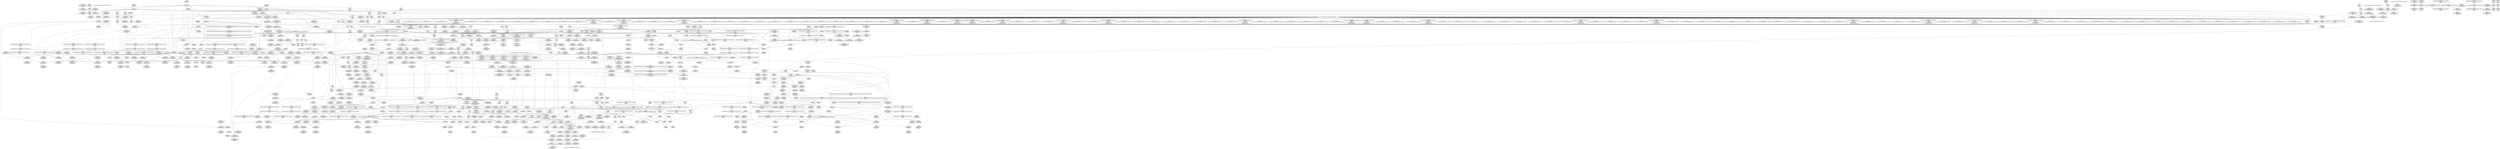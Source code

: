 digraph {
	CE0x4183f40 [shape=record,shape=Mrecord,label="{CE0x4183f40|selinux_mount:and|security/selinux/hooks.c,2641|*SummSink*}"]
	CE0x41b7530 [shape=record,shape=Mrecord,label="{CE0x41b7530|inode_has_perm:lnot1|security/selinux/hooks.c,1611|*SummSource*}"]
	CE0x416c830 [shape=record,shape=Mrecord,label="{CE0x416c830|selinux_mount:tmp30|security/selinux/hooks.c,2646}"]
	CE0x41ebe80 [shape=record,shape=Mrecord,label="{CE0x41ebe80|i32_(i32,_i32,_i16,_i32,_%struct.common_audit_data*)*_bitcast_(i32_(i32,_i32,_i16,_i32,_%struct.common_audit_data.495*)*_avc_has_perm_to_i32_(i32,_i32,_i16,_i32,_%struct.common_audit_data*)*)|*Constant*|*SummSink*}"]
	CE0x415e990 [shape=record,shape=Mrecord,label="{CE0x415e990|104:_%struct.inode*,_232:_%struct.super_block*,_:_CRE_177,178_}"]
	CE0x4134260 [shape=record,shape=Mrecord,label="{CE0x4134260|selinux_mount:if.end|*SummSource*}"]
	CE0x41a6970 [shape=record,shape=Mrecord,label="{CE0x41a6970|104:_%struct.inode*,_232:_%struct.super_block*,_:_CRE_310,311_}"]
	CE0x41ad310 [shape=record,shape=Mrecord,label="{CE0x41ad310|selinux_mount:call8|security/selinux/hooks.c,2645|*SummSource*}"]
	CE0x41cbcf0 [shape=record,shape=Mrecord,label="{CE0x41cbcf0|_call_void_mcount()_#3|*SummSource*}"]
	CE0x41e8a20 [shape=record,shape=Mrecord,label="{CE0x41e8a20|path_has_perm:dentry|security/selinux/hooks.c,1642}"]
	CE0x42505c0 [shape=record,shape=Mrecord,label="{CE0x42505c0|inode_has_perm:and|security/selinux/hooks.c,1611|*SummSink*}"]
	CE0x4253e70 [shape=record,shape=Mrecord,label="{CE0x4253e70|inode_has_perm:tobool2|security/selinux/hooks.c,1611|*SummSource*}"]
	CE0x41a8770 [shape=record,shape=Mrecord,label="{CE0x41a8770|superblock_has_perm:perms|Function::superblock_has_perm&Arg::perms::}"]
	CE0x41b12e0 [shape=record,shape=Mrecord,label="{CE0x41b12e0|_call_void_mcount()_#3}"]
	CE0x424cb60 [shape=record,shape=Mrecord,label="{CE0x424cb60|_call_void___invalid_creds(%struct.cred*_%cred,_i8*_%file,_i32_%line)_#10,_!dbg_!27721|include/linux/cred.h,174}"]
	CE0x41722e0 [shape=record,shape=Mrecord,label="{CE0x41722e0|selinux_mount:tmp16|security/selinux/hooks.c,2639}"]
	CE0x413b5f0 [shape=record,shape=Mrecord,label="{CE0x413b5f0|selinux_mount:entry|*SummSink*}"]
	CE0x41b6b40 [shape=record,shape=Mrecord,label="{CE0x41b6b40|get_current:bb|*SummSink*}"]
	CE0x41db550 [shape=record,shape=Mrecord,label="{CE0x41db550|i32_16|*Constant*}"]
	CE0x4161550 [shape=record,shape=Mrecord,label="{CE0x4161550|104:_%struct.inode*,_232:_%struct.super_block*,_:_CRE_205,206_}"]
	CE0x41a6870 [shape=record,shape=Mrecord,label="{CE0x41a6870|104:_%struct.inode*,_232:_%struct.super_block*,_:_CRE_309,310_}"]
	CE0x41dad30 [shape=record,shape=Mrecord,label="{CE0x41dad30|superblock_has_perm:call|security/selinux/hooks.c,1863|*SummSink*}"]
	CE0x41ee120 [shape=record,shape=Mrecord,label="{CE0x41ee120|_ret_i32_%retval.0,_!dbg_!27728|security/selinux/avc.c,775|*SummSink*}"]
	CE0x4143f70 [shape=record,shape=Mrecord,label="{CE0x4143f70|get_current:entry|*SummSink*}"]
	CE0x41a1bb0 [shape=record,shape=Mrecord,label="{CE0x41a1bb0|get_current:tmp2|*SummSink*}"]
	CE0x41f73e0 [shape=record,shape=Mrecord,label="{CE0x41f73e0|superblock_has_perm:sid1|security/selinux/hooks.c,1866}"]
	"CONST[source:0(mediator),value:2(dynamic)][purpose:{subject}][SrcIdx:5]"
	CE0x416c1c0 [shape=record,shape=Mrecord,label="{CE0x416c1c0|path_has_perm:av|Function::path_has_perm&Arg::av::}"]
	CE0x41335f0 [shape=record,shape=Mrecord,label="{CE0x41335f0|selinux_mount:tmp|*SummSource*}"]
	CE0x41f6cc0 [shape=record,shape=Mrecord,label="{CE0x41f6cc0|superblock_has_perm:tmp5|security/selinux/hooks.c,1865}"]
	CE0x41ec560 [shape=record,shape=Mrecord,label="{CE0x41ec560|avc_has_perm:ssid|Function::avc_has_perm&Arg::ssid::}"]
	CE0x4143380 [shape=record,shape=Mrecord,label="{CE0x4143380|selinux_mount:call3|security/selinux/hooks.c,2639|*SummSource*}"]
	CE0x414f5a0 [shape=record,shape=Mrecord,label="{CE0x414f5a0|i1_true|*Constant*|*SummSource*}"]
	CE0x41e00f0 [shape=record,shape=Mrecord,label="{CE0x41e00f0|i64*_getelementptr_inbounds_(_5_x_i64_,_5_x_i64_*___llvm_gcov_ctr155,_i64_0,_i64_0)|*Constant*}"]
	CE0x41b7c70 [shape=record,shape=Mrecord,label="{CE0x41b7c70|i64*_getelementptr_inbounds_(_2_x_i64_,_2_x_i64_*___llvm_gcov_ctr98,_i64_0,_i64_1)|*Constant*|*SummSource*}"]
	CE0x41ccf30 [shape=record,shape=Mrecord,label="{CE0x41ccf30|_ret_i32_%tmp6,_!dbg_!27716|security/selinux/hooks.c,197|*SummSink*}"]
	CE0x41c74f0 [shape=record,shape=Mrecord,label="{CE0x41c74f0|_call_void_mcount()_#3|*SummSource*}"]
	CE0x4163490 [shape=record,shape=Mrecord,label="{CE0x4163490|104:_%struct.inode*,_232:_%struct.super_block*,_:_CRE_224,232_|*MultipleSource*|*LoadInst*|security/selinux/hooks.c,2642|security/selinux/hooks.c,2642}"]
	CE0x42490e0 [shape=record,shape=Mrecord,label="{CE0x42490e0|inode_has_perm:retval.0|*SummSource*}"]
	CE0x41655c0 [shape=record,shape=Mrecord,label="{CE0x41655c0|i64_0|*Constant*|*SummSource*}"]
	CE0x41e9d20 [shape=record,shape=Mrecord,label="{CE0x41e9d20|i64*_getelementptr_inbounds_(_2_x_i64_,_2_x_i64_*___llvm_gcov_ctr204,_i64_0,_i64_1)|*Constant*}"]
	CE0x41a65a0 [shape=record,shape=Mrecord,label="{CE0x41a65a0|104:_%struct.inode*,_232:_%struct.super_block*,_:_CRE_307,308_}"]
	CE0x41e6e50 [shape=record,shape=Mrecord,label="{CE0x41e6e50|path_has_perm:d_inode|security/selinux/hooks.c,1642}"]
	CE0x41af620 [shape=record,shape=Mrecord,label="{CE0x41af620|cred_sid:tmp5|security/selinux/hooks.c,196}"]
	CE0x41c7590 [shape=record,shape=Mrecord,label="{CE0x41c7590|_call_void_mcount()_#3|*SummSink*}"]
	CE0x41e8130 [shape=record,shape=Mrecord,label="{CE0x41e8130|inode_has_perm:entry}"]
	CE0x41cbf30 [shape=record,shape=Mrecord,label="{CE0x41cbf30|GLOBAL:cred_sid|*Constant*}"]
	CE0x4160420 [shape=record,shape=Mrecord,label="{CE0x4160420|104:_%struct.inode*,_232:_%struct.super_block*,_:_CRE_194,195_}"]
	CE0x41abe50 [shape=record,shape=Mrecord,label="{CE0x41abe50|_ret_i32_%call2,_!dbg_!27722|security/selinux/hooks.c,1866}"]
	CE0x41f85b0 [shape=record,shape=Mrecord,label="{CE0x41f85b0|path_has_perm:tmp7|security/selinux/hooks.c,1646}"]
	CE0x41cb7c0 [shape=record,shape=Mrecord,label="{CE0x41cb7c0|inode_has_perm:tmp13|security/selinux/hooks.c,1614}"]
	CE0x4260a10 [shape=record,shape=Mrecord,label="{CE0x4260a10|28:_i32,_32:_i16,_:_CRE_32,34_|*MultipleSource*|*LoadInst*|security/selinux/hooks.c,1615|security/selinux/hooks.c,1615|security/selinux/hooks.c,1617}"]
	CE0x4187d60 [shape=record,shape=Mrecord,label="{CE0x4187d60|i32_1|*Constant*}"]
	CE0x4214740 [shape=record,shape=Mrecord,label="{CE0x4214740|__validate_creds:lnot|include/linux/cred.h,173}"]
	CE0x41cb8a0 [shape=record,shape=Mrecord,label="{CE0x41cb8a0|inode_has_perm:tmp13|security/selinux/hooks.c,1614|*SummSink*}"]
	CE0x415f480 [shape=record,shape=Mrecord,label="{CE0x415f480|104:_%struct.inode*,_232:_%struct.super_block*,_:_CRE_184,185_}"]
	CE0x415ee40 [shape=record,shape=Mrecord,label="{CE0x415ee40|104:_%struct.inode*,_232:_%struct.super_block*,_:_CRE_180,181_}"]
	CE0x4163300 [shape=record,shape=Mrecord,label="{CE0x4163300|104:_%struct.inode*,_232:_%struct.super_block*,_:_CRE_304,305_}"]
	CE0x415ecb0 [shape=record,shape=Mrecord,label="{CE0x415ecb0|104:_%struct.inode*,_232:_%struct.super_block*,_:_CRE_179,180_}"]
	CE0x41898d0 [shape=record,shape=Mrecord,label="{CE0x41898d0|104:_%struct.inode*,_232:_%struct.super_block*,_:_CRE_88,89_}"]
	CE0x416c2f0 [shape=record,shape=Mrecord,label="{CE0x416c2f0|path_has_perm:av|Function::path_has_perm&Arg::av::|*SummSink*}"]
	CE0x4165970 [shape=record,shape=Mrecord,label="{CE0x4165970|GLOBAL:__llvm_gcov_ctr203|Global_var:__llvm_gcov_ctr203|*SummSource*}"]
	CE0x41f9520 [shape=record,shape=Mrecord,label="{CE0x41f9520|cred_sid:bb|*SummSink*}"]
	CE0x41a8840 [shape=record,shape=Mrecord,label="{CE0x41a8840|superblock_has_perm:perms|Function::superblock_has_perm&Arg::perms::|*SummSource*}"]
	CE0x41b00e0 [shape=record,shape=Mrecord,label="{CE0x41b00e0|cred_sid:sid|security/selinux/hooks.c,197|*SummSink*}"]
	CE0x41db220 [shape=record,shape=Mrecord,label="{CE0x41db220|cred_sid:entry|*SummSource*}"]
	CE0x4219640 [shape=record,shape=Mrecord,label="{CE0x4219640|GLOBAL:__validate_creds|*Constant*|*SummSource*}"]
	CE0x4256980 [shape=record,shape=Mrecord,label="{CE0x4256980|i32_512|*Constant*|*SummSink*}"]
	CE0x418b640 [shape=record,shape=Mrecord,label="{CE0x418b640|104:_%struct.inode*,_232:_%struct.super_block*,_:_CRE_92,93_}"]
	CE0x41e8220 [shape=record,shape=Mrecord,label="{CE0x41e8220|inode_has_perm:entry|*SummSource*}"]
	CE0x4253380 [shape=record,shape=Mrecord,label="{CE0x4253380|inode_has_perm:expval|security/selinux/hooks.c,1611}"]
	CE0x41a8640 [shape=record,shape=Mrecord,label="{CE0x41a8640|%struct.common_audit_data*_null|*Constant*}"]
	CE0x416bd90 [shape=record,shape=Mrecord,label="{CE0x416bd90|i32_65536|*Constant*|*SummSource*}"]
	CE0x41b2560 [shape=record,shape=Mrecord,label="{CE0x41b2560|cred_sid:tmp6|security/selinux/hooks.c,197|*SummSink*}"]
	CE0x41ae200 [shape=record,shape=Mrecord,label="{CE0x41ae200|GLOBAL:superblock_has_perm|*Constant*|*SummSource*}"]
	CE0x42156b0 [shape=record,shape=Mrecord,label="{CE0x42156b0|__validate_creds:conv|include/linux/cred.h,173|*SummSource*}"]
	CE0x41b1d50 [shape=record,shape=Mrecord,label="{CE0x41b1d50|0:_i32,_4:_i32,_8:_i32,_12:_i32,_:_CMRE_12,16_|*MultipleSource*|security/selinux/hooks.c,196|*LoadInst*|security/selinux/hooks.c,196|security/selinux/hooks.c,197}"]
	CE0x41e0cc0 [shape=record,shape=Mrecord,label="{CE0x41e0cc0|__validate_creds:if.end|*SummSource*}"]
	CE0x424c3e0 [shape=record,shape=Mrecord,label="{CE0x424c3e0|__validate_creds:tmp7|include/linux/cred.h,174}"]
	CE0x4214970 [shape=record,shape=Mrecord,label="{CE0x4214970|inode_has_perm:tmp|*SummSource*}"]
	CE0x41e0960 [shape=record,shape=Mrecord,label="{CE0x41e0960|inode_has_perm:tmp20|security/selinux/hooks.c,1618|*SummSink*}"]
	CE0x4184e50 [shape=record,shape=Mrecord,label="{CE0x4184e50|i64_10|*Constant*}"]
	CE0x41f8e50 [shape=record,shape=Mrecord,label="{CE0x41f8e50|_ret_i32_%retval.0,_!dbg_!27739|security/selinux/hooks.c,1618|*SummSink*}"]
	CE0x41f7820 [shape=record,shape=Mrecord,label="{CE0x41f7820|8:_i32,_:_CRE_8,12_|*MultipleSource*|*LoadInst*|security/selinux/hooks.c,1865|security/selinux/hooks.c,1865|security/selinux/hooks.c,1866}"]
	CE0x415bb10 [shape=record,shape=Mrecord,label="{CE0x415bb10|104:_%struct.inode*,_232:_%struct.super_block*,_:_CRE_147,148_}"]
	CE0x415d7a0 [shape=record,shape=Mrecord,label="{CE0x415d7a0|104:_%struct.inode*,_232:_%struct.super_block*,_:_CRE_166,167_}"]
	CE0x415dac0 [shape=record,shape=Mrecord,label="{CE0x415dac0|104:_%struct.inode*,_232:_%struct.super_block*,_:_CRE_168,169_}"]
	CE0x41cb150 [shape=record,shape=Mrecord,label="{CE0x41cb150|i64*_getelementptr_inbounds_(_8_x_i64_,_8_x_i64_*___llvm_gcov_ctr154,_i64_0,_i64_6)|*Constant*|*SummSource*}"]
	CE0x4172c40 [shape=record,shape=Mrecord,label="{CE0x4172c40|i8_1|*Constant*|*SummSink*}"]
	CE0x4140310 [shape=record,shape=Mrecord,label="{CE0x4140310|selinux_mount:tmp12|security/selinux/hooks.c,2639}"]
	CE0x41a75f0 [shape=record,shape=Mrecord,label="{CE0x41a75f0|104:_%struct.inode*,_232:_%struct.super_block*,_:_CRE_318,319_}"]
	CE0x4189e60 [shape=record,shape=Mrecord,label="{CE0x4189e60|104:_%struct.inode*,_232:_%struct.super_block*,_:_CRE_0,4_|*MultipleSource*|*LoadInst*|security/selinux/hooks.c,2642|security/selinux/hooks.c,2642}"]
	CE0x4140040 [shape=record,shape=Mrecord,label="{CE0x4140040|selinux_mount:tmp11|security/selinux/hooks.c,2639|*SummSource*}"]
	CE0x4254b80 [shape=record,shape=Mrecord,label="{CE0x4254b80|GLOBAL:__llvm_gcov_ctr154|Global_var:__llvm_gcov_ctr154|*SummSource*}"]
	CE0x415ff70 [shape=record,shape=Mrecord,label="{CE0x415ff70|104:_%struct.inode*,_232:_%struct.super_block*,_:_CRE_191,192_}"]
	CE0x41e72b0 [shape=record,shape=Mrecord,label="{CE0x41e72b0|path_has_perm:tmp5|security/selinux/hooks.c,1642|*SummSource*}"]
	CE0x413b6c0 [shape=record,shape=Mrecord,label="{CE0x413b6c0|selinux_mount:return}"]
	CE0x41a9250 [shape=record,shape=Mrecord,label="{CE0x41a9250|selinux_mount:tmp28|security/selinux/hooks.c,2645|*SummSource*}"]
	CE0x41b0d80 [shape=record,shape=Mrecord,label="{CE0x41b0d80|cred_sid:tmp2|*SummSource*}"]
	CE0x4255040 [shape=record,shape=Mrecord,label="{CE0x4255040|inode_has_perm:tmp9|security/selinux/hooks.c,1611}"]
	CE0x41e6f30 [shape=record,shape=Mrecord,label="{CE0x41e6f30|path_has_perm:d_inode|security/selinux/hooks.c,1642|*SummSink*}"]
	CE0x4210440 [shape=record,shape=Mrecord,label="{CE0x4210440|inode_has_perm:tmp2|*SummSource*}"]
	CE0x4213bd0 [shape=record,shape=Mrecord,label="{CE0x4213bd0|inode_has_perm:return}"]
	CE0x41340f0 [shape=record,shape=Mrecord,label="{CE0x41340f0|selinux_mount:if.end}"]
	CE0x4184180 [shape=record,shape=Mrecord,label="{CE0x4184180|selinux_mount:and|security/selinux/hooks.c,2641|*SummSource*}"]
	CE0x418b4e0 [shape=record,shape=Mrecord,label="{CE0x418b4e0|104:_%struct.inode*,_232:_%struct.super_block*,_:_CRE_90,91_}"]
	CE0x41e7e50 [shape=record,shape=Mrecord,label="{CE0x41e7e50|path_has_perm:tmp7|security/selinux/hooks.c,1646}"]
	CE0x415c030 [shape=record,shape=Mrecord,label="{CE0x415c030|104:_%struct.inode*,_232:_%struct.super_block*,_:_CRE_151,152_}"]
	CE0x420db90 [shape=record,shape=Mrecord,label="{CE0x420db90|__validate_creds:tmp3|include/linux/cred.h,173}"]
	CE0x4152e00 [shape=record,shape=Mrecord,label="{CE0x4152e00|GLOBAL:current_task|Global_var:current_task}"]
	CE0x414c4d0 [shape=record,shape=Mrecord,label="{CE0x414c4d0|i64_5|*Constant*|*SummSource*}"]
	CE0x41486f0 [shape=record,shape=Mrecord,label="{CE0x41486f0|_call_void_lockdep_rcu_suspicious(i8*_getelementptr_inbounds_(_25_x_i8_,_25_x_i8_*_.str3,_i32_0,_i32_0),_i32_2639,_i8*_getelementptr_inbounds_(_45_x_i8_,_45_x_i8_*_.str12,_i32_0,_i32_0))_#10,_!dbg_!27732|security/selinux/hooks.c,2639}"]
	CE0x4187bf0 [shape=record,shape=Mrecord,label="{CE0x4187bf0|selinux_mount:path|Function::selinux_mount&Arg::path::|*SummSink*}"]
	CE0x41ead30 [shape=record,shape=Mrecord,label="{CE0x41ead30|i64_1|*Constant*}"]
	CE0x41ebb80 [shape=record,shape=Mrecord,label="{CE0x41ebb80|superblock_has_perm:call2|security/selinux/hooks.c,1866|*SummSink*}"]
	CE0x4172fd0 [shape=record,shape=Mrecord,label="{CE0x4172fd0|i64_2|*Constant*|*SummSource*}"]
	CE0x41616e0 [shape=record,shape=Mrecord,label="{CE0x41616e0|104:_%struct.inode*,_232:_%struct.super_block*,_:_CRE_206,207_}"]
	CE0x5500450 [shape=record,shape=Mrecord,label="{CE0x5500450|selinux_mount:tmp1}"]
	CE0x41bb530 [shape=record,shape=Mrecord,label="{CE0x41bb530|path_has_perm:tmp1|*SummSink*}"]
	CE0x414b440 [shape=record,shape=Mrecord,label="{CE0x414b440|get_current:tmp1}"]
	CE0x41c92f0 [shape=record,shape=Mrecord,label="{CE0x41c92f0|cred_sid:cred|Function::cred_sid&Arg::cred::}"]
	CE0x41eacc0 [shape=record,shape=Mrecord,label="{CE0x41eacc0|cred_sid:tmp|*SummSink*}"]
	CE0x41507a0 [shape=record,shape=Mrecord,label="{CE0x41507a0|i64_3|*Constant*}"]
	CE0x421c100 [shape=record,shape=Mrecord,label="{CE0x421c100|_ret_void,_!dbg_!27722|include/linux/cred.h,175|*SummSource*}"]
	CE0x41af370 [shape=record,shape=Mrecord,label="{CE0x41af370|cred_sid:tmp4|*LoadInst*|security/selinux/hooks.c,196}"]
	CE0x42139a0 [shape=record,shape=Mrecord,label="{CE0x42139a0|__validate_creds:tmp5|include/linux/cred.h,173}"]
	CE0x413af60 [shape=record,shape=Mrecord,label="{CE0x413af60|selinux_mount:if.then|*SummSink*}"]
	CE0x41dafe0 [shape=record,shape=Mrecord,label="{CE0x41dafe0|GLOBAL:cred_sid|*Constant*|*SummSink*}"]
	CE0x41dff60 [shape=record,shape=Mrecord,label="{CE0x41dff60|i64*_getelementptr_inbounds_(_5_x_i64_,_5_x_i64_*___llvm_gcov_ctr155,_i64_0,_i64_0)|*Constant*|*SummSource*}"]
	CE0x424c690 [shape=record,shape=Mrecord,label="{CE0x424c690|__validate_creds:tmp7|include/linux/cred.h,174|*SummSink*}"]
	CE0x42484e0 [shape=record,shape=Mrecord,label="{CE0x42484e0|avc_has_perm:tsid|Function::avc_has_perm&Arg::tsid::}"]
	CE0x41695f0 [shape=record,shape=Mrecord,label="{CE0x41695f0|GLOBAL:lockdep_rcu_suspicious|*Constant*}"]
	CE0x4212530 [shape=record,shape=Mrecord,label="{CE0x4212530|i64*_getelementptr_inbounds_(_8_x_i64_,_8_x_i64_*___llvm_gcov_ctr154,_i64_0,_i64_1)|*Constant*|*SummSink*}"]
	CE0x42496f0 [shape=record,shape=Mrecord,label="{CE0x42496f0|i64*_getelementptr_inbounds_(_8_x_i64_,_8_x_i64_*___llvm_gcov_ctr154,_i64_0,_i64_7)|*Constant*|*SummSource*}"]
	CE0x4265510 [shape=record,shape=Mrecord,label="{CE0x4265510|i32_3|*Constant*}"]
	CE0x4184520 [shape=record,shape=Mrecord,label="{CE0x4184520|selinux_mount:tobool5|security/selinux/hooks.c,2641|*SummSource*}"]
	CE0x41a84c0 [shape=record,shape=Mrecord,label="{CE0x41a84c0|superblock_has_perm:perms|Function::superblock_has_perm&Arg::perms::|*SummSink*}"]
	CE0x41fca40 [shape=record,shape=Mrecord,label="{CE0x41fca40|path_has_perm:type|security/selinux/hooks.c,1645|*SummSource*}"]
	CE0x41e7d50 [shape=record,shape=Mrecord,label="{CE0x41e7d50|i64_16|*Constant*|*SummSink*}"]
	CE0x41b6840 [shape=record,shape=Mrecord,label="{CE0x41b6840|get_current:tmp}"]
	CE0x41b80f0 [shape=record,shape=Mrecord,label="{CE0x41b80f0|path_has_perm:tmp}"]
	CE0x4216910 [shape=record,shape=Mrecord,label="{CE0x4216910|__validate_creds:entry|*SummSink*}"]
	CE0x424c560 [shape=record,shape=Mrecord,label="{CE0x424c560|__validate_creds:tmp7|include/linux/cred.h,174|*SummSource*}"]
	CE0x41a91e0 [shape=record,shape=Mrecord,label="{CE0x41a91e0|_ret_i32_%call2,_!dbg_!27722|security/selinux/hooks.c,1866|*SummSink*}"]
	CE0x4164480 [shape=record,shape=Mrecord,label="{CE0x4164480|104:_%struct.inode*,_232:_%struct.super_block*,_:_CRE_280,288_|*MultipleSource*|*LoadInst*|security/selinux/hooks.c,2642|security/selinux/hooks.c,2642}"]
	CE0x41fd290 [shape=record,shape=Mrecord,label="{CE0x41fd290|path_has_perm:u|security/selinux/hooks.c,1646|*SummSink*}"]
	CE0x41bc150 [shape=record,shape=Mrecord,label="{CE0x41bc150|COLLAPSED:_GCMRE___llvm_gcov_ctr151_internal_global_2_x_i64_zeroinitializer:_elem_0:default:}"]
	CE0x41ca210 [shape=record,shape=Mrecord,label="{CE0x41ca210|inode_has_perm:tmp16|security/selinux/hooks.c,1615}"]
	CE0x4183bb0 [shape=record,shape=Mrecord,label="{CE0x4183bb0|i64_32|*Constant*|*SummSource*}"]
	CE0x41ecfe0 [shape=record,shape=Mrecord,label="{CE0x41ecfe0|i16_5|*Constant*|*SummSource*}"]
	CE0x4253fe0 [shape=record,shape=Mrecord,label="{CE0x4253fe0|inode_has_perm:tobool2|security/selinux/hooks.c,1611|*SummSink*}"]
	CE0x4248ee0 [shape=record,shape=Mrecord,label="{CE0x4248ee0|inode_has_perm:retval.0}"]
	CE0x41b0050 [shape=record,shape=Mrecord,label="{CE0x41b0050|cred_sid:sid|security/selinux/hooks.c,197}"]
	CE0x4256140 [shape=record,shape=Mrecord,label="{CE0x4256140|inode_has_perm:tmp10|security/selinux/hooks.c,1611|*SummSource*}"]
	CE0x416bbf0 [shape=record,shape=Mrecord,label="{CE0x416bbf0|i32_65536|*Constant*}"]
	CE0x414af70 [shape=record,shape=Mrecord,label="{CE0x414af70|i64_1|*Constant*|*SummSource*}"]
	CE0x4173c00 [shape=record,shape=Mrecord,label="{CE0x4173c00|i64*_getelementptr_inbounds_(_15_x_i64_,_15_x_i64_*___llvm_gcov_ctr203,_i64_0,_i64_9)|*Constant*|*SummSink*}"]
	CE0x53207f0 [shape=record,shape=Mrecord,label="{CE0x53207f0|i64*_getelementptr_inbounds_(_15_x_i64_,_15_x_i64_*___llvm_gcov_ctr203,_i64_0,_i64_0)|*Constant*|*SummSink*}"]
	CE0x41a89c0 [shape=record,shape=Mrecord,label="{CE0x41a89c0|%struct.common_audit_data*_null|*Constant*|*SummSource*}"]
	CE0x424a470 [shape=record,shape=Mrecord,label="{CE0x424a470|__validate_creds:tmp8|include/linux/cred.h,175}"]
	CE0x4187a50 [shape=record,shape=Mrecord,label="{CE0x4187a50|selinux_mount:path|Function::selinux_mount&Arg::path::}"]
	CE0x41c9810 [shape=record,shape=Mrecord,label="{CE0x41c9810|inode_has_perm:i_security|security/selinux/hooks.c,1615|*SummSource*}"]
	CE0x41f8d20 [shape=record,shape=Mrecord,label="{CE0x41f8d20|_ret_i32_%retval.0,_!dbg_!27739|security/selinux/hooks.c,1618|*SummSource*}"]
	CE0x41596f0 [shape=record,shape=Mrecord,label="{CE0x41596f0|selinux_mount:do.body|*SummSource*}"]
	CE0x424beb0 [shape=record,shape=Mrecord,label="{CE0x424beb0|__validate_creds:tmp6|include/linux/cred.h,174|*SummSink*}"]
	CE0x414c950 [shape=record,shape=Mrecord,label="{CE0x414c950|selinux_mount:land.lhs.true|*SummSource*}"]
	CE0x416cc80 [shape=record,shape=Mrecord,label="{CE0x416cc80|GLOBAL:lockdep_rcu_suspicious|*Constant*|*SummSink*}"]
	CE0x42430a0 [shape=record,shape=Mrecord,label="{CE0x42430a0|inode_has_perm:tmp6|*LoadInst*|security/selinux/hooks.c,1611}"]
	CE0x41eeca0 [shape=record,shape=Mrecord,label="{CE0x41eeca0|path_has_perm:ad|security/selinux/hooks.c, 1643|*SummSource*}"]
	CE0x41ae630 [shape=record,shape=Mrecord,label="{CE0x41ae630|superblock_has_perm:entry|*SummSink*}"]
	CE0x41bb450 [shape=record,shape=Mrecord,label="{CE0x41bb450|path_has_perm:tmp1}"]
	CE0x41af4f0 [shape=record,shape=Mrecord,label="{CE0x41af4f0|cred_sid:tmp4|*LoadInst*|security/selinux/hooks.c,196|*SummSource*}"]
	CE0x41ebc60 [shape=record,shape=Mrecord,label="{CE0x41ebc60|i32_(i32,_i32,_i16,_i32,_%struct.common_audit_data*)*_bitcast_(i32_(i32,_i32,_i16,_i32,_%struct.common_audit_data.495*)*_avc_has_perm_to_i32_(i32,_i32,_i16,_i32,_%struct.common_audit_data*)*)|*Constant*|*SummSource*}"]
	CE0x424cc90 [shape=record,shape=Mrecord,label="{CE0x424cc90|i64*_getelementptr_inbounds_(_5_x_i64_,_5_x_i64_*___llvm_gcov_ctr155,_i64_0,_i64_4)|*Constant*}"]
	CE0x4246e30 [shape=record,shape=Mrecord,label="{CE0x4246e30|i64*_getelementptr_inbounds_(_5_x_i64_,_5_x_i64_*___llvm_gcov_ctr155,_i64_0,_i64_3)|*Constant*|*SummSink*}"]
	CE0x42447e0 [shape=record,shape=Mrecord,label="{CE0x42447e0|__validate_creds:tmp3|include/linux/cred.h,173|*SummSource*}"]
	CE0x41addd0 [shape=record,shape=Mrecord,label="{CE0x41addd0|selinux_mount:call7|security/selinux/hooks.c,2642|*SummSink*}"]
	CE0x4181a70 [shape=record,shape=Mrecord,label="{CE0x4181a70|_ret_%struct.task_struct*_%tmp4,_!dbg_!27714|./arch/x86/include/asm/current.h,14|*SummSink*}"]
	CE0x4160290 [shape=record,shape=Mrecord,label="{CE0x4160290|104:_%struct.inode*,_232:_%struct.super_block*,_:_CRE_193,194_}"]
	CE0x4160f10 [shape=record,shape=Mrecord,label="{CE0x4160f10|104:_%struct.inode*,_232:_%struct.super_block*,_:_CRE_201,202_}"]
	CE0x41532e0 [shape=record,shape=Mrecord,label="{CE0x41532e0|superblock_has_perm:tmp3|*SummSource*}"]
	CE0x41ac4f0 [shape=record,shape=Mrecord,label="{CE0x41ac4f0|i64*_getelementptr_inbounds_(_15_x_i64_,_15_x_i64_*___llvm_gcov_ctr203,_i64_0,_i64_13)|*Constant*|*SummSource*}"]
	CE0x416af50 [shape=record,shape=Mrecord,label="{CE0x416af50|%struct.task_struct*_(%struct.task_struct**)*_asm_movq_%gs:$_1:P_,$0_,_r,im,_dirflag_,_fpsr_,_flags_|*SummSink*}"]
	CE0x42145b0 [shape=record,shape=Mrecord,label="{CE0x42145b0|i1_true|*Constant*}"]
	CE0x41641d0 [shape=record,shape=Mrecord,label="{CE0x41641d0|104:_%struct.inode*,_232:_%struct.super_block*,_:_CRE_272,280_|*MultipleSource*|*LoadInst*|security/selinux/hooks.c,2642|security/selinux/hooks.c,2642}"]
	CE0x4218170 [shape=record,shape=Mrecord,label="{CE0x4218170|inode_has_perm:bb|*SummSink*}"]
	CE0x424cfa0 [shape=record,shape=Mrecord,label="{CE0x424cfa0|GLOBAL:__invalid_creds|*Constant*|*SummSource*}"]
	CE0x4245070 [shape=record,shape=Mrecord,label="{CE0x4245070|COLLAPSED:_GCMRE___llvm_gcov_ctr155_internal_global_5_x_i64_zeroinitializer:_elem_0:default:}"]
	CE0x41ed790 [shape=record,shape=Mrecord,label="{CE0x41ed790|avc_has_perm:requested|Function::avc_has_perm&Arg::requested::}"]
	CE0x4149430 [shape=record,shape=Mrecord,label="{CE0x4149430|selinux_mount:tmp1|*SummSink*}"]
	CE0x4165c60 [shape=record,shape=Mrecord,label="{CE0x4165c60|selinux_mount:tmp6|security/selinux/hooks.c,2639}"]
	CE0x41610a0 [shape=record,shape=Mrecord,label="{CE0x41610a0|104:_%struct.inode*,_232:_%struct.super_block*,_:_CRE_202,203_}"]
	CE0x4166d80 [shape=record,shape=Mrecord,label="{CE0x4166d80|selinux_mount:tmp14|security/selinux/hooks.c,2639|*SummSink*}"]
	CE0x4218c00 [shape=record,shape=Mrecord,label="{CE0x4218c00|i32_512|*Constant*}"]
	CE0x4255d90 [shape=record,shape=Mrecord,label="{CE0x4255d90|inode_has_perm:tmp9|security/selinux/hooks.c,1611|*SummSink*}"]
	CE0x420da10 [shape=record,shape=Mrecord,label="{CE0x420da10|__validate_creds:tmp2|include/linux/cred.h,173|*SummSource*}"]
	CE0x41a9430 [shape=record,shape=Mrecord,label="{CE0x41a9430|selinux_mount:tmp28|security/selinux/hooks.c,2645}"]
	CE0x41a7140 [shape=record,shape=Mrecord,label="{CE0x41a7140|104:_%struct.inode*,_232:_%struct.super_block*,_:_CRE_315,316_}"]
	CE0x42563e0 [shape=record,shape=Mrecord,label="{CE0x42563e0|i64*_getelementptr_inbounds_(_8_x_i64_,_8_x_i64_*___llvm_gcov_ctr154,_i64_0,_i64_5)|*Constant*}"]
	CE0x4186830 [shape=record,shape=Mrecord,label="{CE0x4186830|i64*_getelementptr_inbounds_(_15_x_i64_,_15_x_i64_*___llvm_gcov_ctr203,_i64_0,_i64_12)|*Constant*}"]
	CE0x4142b70 [shape=record,shape=Mrecord,label="{CE0x4142b70|selinux_mount:tmp18|security/selinux/hooks.c,2639}"]
	CE0x41b7a90 [shape=record,shape=Mrecord,label="{CE0x41b7a90|inode_has_perm:lnot.ext|security/selinux/hooks.c,1611}"]
	CE0x41ada90 [shape=record,shape=Mrecord,label="{CE0x41ada90|path_has_perm:entry}"]
	CE0x41cfd90 [shape=record,shape=Mrecord,label="{CE0x41cfd90|inode_has_perm:return|*SummSource*}"]
	CE0x41a7780 [shape=record,shape=Mrecord,label="{CE0x41a7780|104:_%struct.inode*,_232:_%struct.super_block*,_:_CRE_319,320_}"]
	CE0x420f370 [shape=record,shape=Mrecord,label="{CE0x420f370|GLOBAL:__llvm_gcov_ctr155|Global_var:__llvm_gcov_ctr155|*SummSink*}"]
	CE0x4150980 [shape=record,shape=Mrecord,label="{CE0x4150980|selinux_mount:tmp6|security/selinux/hooks.c,2639|*SummSource*}"]
	CE0x4243540 [shape=record,shape=Mrecord,label="{CE0x4243540|inode_has_perm:tmp16|security/selinux/hooks.c,1615|*SummSource*}"]
	CE0x4166a00 [shape=record,shape=Mrecord,label="{CE0x4166a00|selinux_mount:tmp14|security/selinux/hooks.c,2639}"]
	CE0x415b3b0 [shape=record,shape=Mrecord,label="{CE0x415b3b0|104:_%struct.inode*,_232:_%struct.super_block*,_:_CRE_112,144_|*MultipleSource*|*LoadInst*|security/selinux/hooks.c,2642|security/selinux/hooks.c,2642}"]
	CE0x41b2aa0 [shape=record,shape=Mrecord,label="{CE0x41b2aa0|inode_has_perm:do.end}"]
	CE0x416c230 [shape=record,shape=Mrecord,label="{CE0x416c230|path_has_perm:av|Function::path_has_perm&Arg::av::|*SummSource*}"]
	CE0x42103d0 [shape=record,shape=Mrecord,label="{CE0x42103d0|inode_has_perm:tmp2}"]
	CE0x4185040 [shape=record,shape=Mrecord,label="{CE0x4185040|selinux_mount:tmp20|security/selinux/hooks.c,2641}"]
	CE0x41ca580 [shape=record,shape=Mrecord,label="{CE0x41ca580|inode_has_perm:tmp11|security/selinux/hooks.c,1612|*SummSource*}"]
	CE0x4162360 [shape=record,shape=Mrecord,label="{CE0x4162360|104:_%struct.inode*,_232:_%struct.super_block*,_:_CRE_214,215_}"]
	CE0x4188e10 [shape=record,shape=Mrecord,label="{CE0x4188e10|superblock_has_perm:tmp3}"]
	CE0x41fc5f0 [shape=record,shape=Mrecord,label="{CE0x41fc5f0|inode_has_perm:adp|Function::inode_has_perm&Arg::adp::}"]
	CE0x4173c70 [shape=record,shape=Mrecord,label="{CE0x4173c70|selinux_mount:tmp17|security/selinux/hooks.c,2639}"]
	CE0x41a8c20 [shape=record,shape=Mrecord,label="{CE0x41a8c20|superblock_has_perm:ad|Function::superblock_has_perm&Arg::ad::|*SummSink*}"]
	CE0x41b6e80 [shape=record,shape=Mrecord,label="{CE0x41b6e80|inode_has_perm:lnot|security/selinux/hooks.c,1611}"]
	CE0x414b720 [shape=record,shape=Mrecord,label="{CE0x414b720|selinux_mount:if.then}"]
	CE0x4143ea0 [shape=record,shape=Mrecord,label="{CE0x4143ea0|get_current:entry|*SummSource*}"]
	CE0x413b030 [shape=record,shape=Mrecord,label="{CE0x413b030|selinux_mount:if.else|*SummSource*}"]
	CE0x54517c0 [shape=record,shape=Mrecord,label="{CE0x54517c0|selinux_mount:land.lhs.true}"]
	CE0x41ca090 [shape=record,shape=Mrecord,label="{CE0x41ca090|inode_has_perm:tmp15|*LoadInst*|security/selinux/hooks.c,1615|*SummSource*}"]
	CE0x41df190 [shape=record,shape=Mrecord,label="{CE0x41df190|inode_has_perm:tmp20|security/selinux/hooks.c,1618}"]
	CE0x4144490 [shape=record,shape=Mrecord,label="{CE0x4144490|selinux_mount:tobool1|security/selinux/hooks.c,2639}"]
	CE0x41b7000 [shape=record,shape=Mrecord,label="{CE0x41b7000|inode_has_perm:lnot|security/selinux/hooks.c,1611|*SummSource*}"]
	CE0x4133450 [shape=record,shape=Mrecord,label="{CE0x4133450|i64*_getelementptr_inbounds_(_15_x_i64_,_15_x_i64_*___llvm_gcov_ctr203,_i64_0,_i64_0)|*Constant*}"]
	CE0x42608e0 [shape=record,shape=Mrecord,label="{CE0x42608e0|28:_i32,_32:_i16,_:_CRE_28,32_|*MultipleSource*|*LoadInst*|security/selinux/hooks.c,1615|security/selinux/hooks.c,1615|security/selinux/hooks.c,1617}"]
	CE0x4158e80 [shape=record,shape=Mrecord,label="{CE0x4158e80|i8*_getelementptr_inbounds_(_25_x_i8_,_25_x_i8_*_.str3,_i32_0,_i32_0)|*Constant*|*SummSink*}"]
	CE0x4254a50 [shape=record,shape=Mrecord,label="{CE0x4254a50|GLOBAL:__llvm_gcov_ctr154|Global_var:__llvm_gcov_ctr154}"]
	CE0x41dfda0 [shape=record,shape=Mrecord,label="{CE0x41dfda0|__validate_creds:call|include/linux/cred.h,173}"]
	CE0x4149c20 [shape=record,shape=Mrecord,label="{CE0x4149c20|i32_0|*Constant*|*SummSource*}"]
	CE0x421ca70 [shape=record,shape=Mrecord,label="{CE0x421ca70|i32_4|*Constant*}"]
	CE0x4217fe0 [shape=record,shape=Mrecord,label="{CE0x4217fe0|cred_sid:security|security/selinux/hooks.c,196}"]
	CE0x415b8a0 [shape=record,shape=Mrecord,label="{CE0x415b8a0|104:_%struct.inode*,_232:_%struct.super_block*,_:_CRE_146,147_}"]
	CE0x4219380 [shape=record,shape=Mrecord,label="{CE0x4219380|GLOBAL:creds_are_invalid|*Constant*|*SummSink*}"]
	CE0x4255f00 [shape=record,shape=Mrecord,label="{CE0x4255f00|inode_has_perm:tmp10|security/selinux/hooks.c,1611}"]
	CE0x4142d50 [shape=record,shape=Mrecord,label="{CE0x4142d50|selinux_mount:tmp18|security/selinux/hooks.c,2639|*SummSource*}"]
	CE0x41d0f50 [shape=record,shape=Mrecord,label="{CE0x41d0f50|superblock_has_perm:tmp4|*LoadInst*|security/selinux/hooks.c,1865|*SummSink*}"]
	CE0x415eb20 [shape=record,shape=Mrecord,label="{CE0x415eb20|104:_%struct.inode*,_232:_%struct.super_block*,_:_CRE_178,179_}"]
	CE0x415d480 [shape=record,shape=Mrecord,label="{CE0x415d480|104:_%struct.inode*,_232:_%struct.super_block*,_:_CRE_164,165_}"]
	CE0x416c590 [shape=record,shape=Mrecord,label="{CE0x416c590|_ret_i32_%call,_!dbg_!27724|security/selinux/hooks.c,1647|*SummSource*}"]
	CE0x4153020 [shape=record,shape=Mrecord,label="{CE0x4153020|GLOBAL:current_task|Global_var:current_task|*SummSink*}"]
	CE0x4254710 [shape=record,shape=Mrecord,label="{CE0x4254710|inode_has_perm:tmp7|security/selinux/hooks.c,1611|*SummSink*}"]
	CE0x41c9700 [shape=record,shape=Mrecord,label="{CE0x41c9700|i32_10|*Constant*|*SummSource*}"]
	CE0x41bc6e0 [shape=record,shape=Mrecord,label="{CE0x41bc6e0|i64*_getelementptr_inbounds_(_2_x_i64_,_2_x_i64_*___llvm_gcov_ctr151,_i64_0,_i64_1)|*Constant*|*SummSink*}"]
	CE0x41e6980 [shape=record,shape=Mrecord,label="{CE0x41e6980|i32_5|*Constant*|*SummSource*}"]
	CE0x4245850 [shape=record,shape=Mrecord,label="{CE0x4245850|i64_1|*Constant*}"]
	CE0x41b0240 [shape=record,shape=Mrecord,label="{CE0x41b0240|cred_sid:sid|security/selinux/hooks.c,197|*SummSource*}"]
	CE0x41b4a70 [shape=record,shape=Mrecord,label="{CE0x41b4a70|__validate_creds:file|Function::__validate_creds&Arg::file::|*SummSink*}"]
	CE0x4165820 [shape=record,shape=Mrecord,label="{CE0x4165820|GLOBAL:__llvm_gcov_ctr203|Global_var:__llvm_gcov_ctr203|*SummSink*}"]
	CE0x41b7310 [shape=record,shape=Mrecord,label="{CE0x41b7310|inode_has_perm:lnot|security/selinux/hooks.c,1611|*SummSink*}"]
	CE0x41c7880 [shape=record,shape=Mrecord,label="{CE0x41c7880|i64*_getelementptr_inbounds_(_2_x_i64_,_2_x_i64_*___llvm_gcov_ctr151,_i64_0,_i64_0)|*Constant*|*SummSink*}"]
	CE0x421aa80 [shape=record,shape=Mrecord,label="{CE0x421aa80|inode_has_perm:tmp1}"]
	CE0x4161eb0 [shape=record,shape=Mrecord,label="{CE0x4161eb0|104:_%struct.inode*,_232:_%struct.super_block*,_:_CRE_211,212_}"]
	CE0x4217480 [shape=record,shape=Mrecord,label="{CE0x4217480|i64*_getelementptr_inbounds_(_8_x_i64_,_8_x_i64_*___llvm_gcov_ctr154,_i64_0,_i64_0)|*Constant*|*SummSink*}"]
	CE0x41b05a0 [shape=record,shape=Mrecord,label="{CE0x41b05a0|0:_i32,_4:_i32,_8:_i32,_12:_i32,_:_CMRE_4,8_|*MultipleSource*|security/selinux/hooks.c,196|*LoadInst*|security/selinux/hooks.c,196|security/selinux/hooks.c,197}"]
	CE0x4151bd0 [shape=record,shape=Mrecord,label="{CE0x4151bd0|selinux_mount:tmp2}"]
	CE0x41c76d0 [shape=record,shape=Mrecord,label="{CE0x41c76d0|i64*_getelementptr_inbounds_(_2_x_i64_,_2_x_i64_*___llvm_gcov_ctr151,_i64_0,_i64_0)|*Constant*|*SummSource*}"]
	CE0x413e890 [shape=record,shape=Mrecord,label="{CE0x413e890|superblock_has_perm:bb|*SummSink*}"]
	CE0x41af6d0 [shape=record,shape=Mrecord,label="{CE0x41af6d0|cred_sid:tmp4|*LoadInst*|security/selinux/hooks.c,196|*SummSink*}"]
	CE0x4146f00 [shape=record,shape=Mrecord,label="{CE0x4146f00|selinux_mount:tmp3|*SummSink*}"]
	CE0x4139d30 [shape=record,shape=Mrecord,label="{CE0x4139d30|selinux_mount:tmp7|security/selinux/hooks.c,2639|*SummSource*}"]
	CE0x4169330 [shape=record,shape=Mrecord,label="{CE0x4169330|i8*_getelementptr_inbounds_(_25_x_i8_,_25_x_i8_*_.str3,_i32_0,_i32_0)|*Constant*}"]
	CE0x41673c0 [shape=record,shape=Mrecord,label="{CE0x41673c0|selinux_mount:tmp26|*LoadInst*|security/selinux/hooks.c,2642}"]
	CE0x41aa270 [shape=record,shape=Mrecord,label="{CE0x41aa270|i64*_getelementptr_inbounds_(_15_x_i64_,_15_x_i64_*___llvm_gcov_ctr203,_i64_0,_i64_14)|*Constant*}"]
	CE0x41ae710 [shape=record,shape=Mrecord,label="{CE0x41ae710|i32_2|*Constant*}"]
	CE0x5500140 [shape=record,shape=Mrecord,label="{CE0x5500140|i64_1|*Constant*|*SummSink*}"]
	CE0x41aaec0 [shape=record,shape=Mrecord,label="{CE0x41aaec0|selinux_mount:tmp31|security/selinux/hooks.c,2646|*SummSink*}"]
	CE0x4143040 [shape=record,shape=Mrecord,label="{CE0x4143040|selinux_mount:call3|security/selinux/hooks.c,2639}"]
	CE0x416c060 [shape=record,shape=Mrecord,label="{CE0x416c060|_ret_i32_%call,_!dbg_!27724|security/selinux/hooks.c,1647}"]
	CE0x41a8f80 [shape=record,shape=Mrecord,label="{CE0x41a8f80|superblock_has_perm:ad|Function::superblock_has_perm&Arg::ad::}"]
	CE0x4160100 [shape=record,shape=Mrecord,label="{CE0x4160100|104:_%struct.inode*,_232:_%struct.super_block*,_:_CRE_192,193_}"]
	CE0x41c8e10 [shape=record,shape=Mrecord,label="{CE0x41c8e10|GLOBAL:cred_sid|*Constant*}"]
	CE0x41a6330 [shape=record,shape=Mrecord,label="{CE0x41a6330|104:_%struct.inode*,_232:_%struct.super_block*,_:_CRE_306,307_}"]
	CE0x421c600 [shape=record,shape=Mrecord,label="{CE0x421c600|__validate_creds:expval|include/linux/cred.h,173|*SummSink*}"]
	CE0x416df10 [shape=record,shape=Mrecord,label="{CE0x416df10|i64*_getelementptr_inbounds_(_2_x_i64_,_2_x_i64_*___llvm_gcov_ctr98,_i64_0,_i64_1)|*Constant*}"]
	CE0x42450e0 [shape=record,shape=Mrecord,label="{CE0x42450e0|__validate_creds:tmp|*SummSource*}"]
	CE0x4186d00 [shape=record,shape=Mrecord,label="{CE0x4186d00|i64*_getelementptr_inbounds_(_15_x_i64_,_15_x_i64_*___llvm_gcov_ctr203,_i64_0,_i64_12)|*Constant*|*SummSource*}"]
	CE0x4219530 [shape=record,shape=Mrecord,label="{CE0x4219530|GLOBAL:__validate_creds|*Constant*|*SummSink*}"]
	CE0x4172100 [shape=record,shape=Mrecord,label="{CE0x4172100|path_has_perm:path|Function::path_has_perm&Arg::path::|*SummSink*}"]
	CE0x4173150 [shape=record,shape=Mrecord,label="{CE0x4173150|selinux_mount:tmp4|security/selinux/hooks.c,2639}"]
	CE0x4216e50 [shape=record,shape=Mrecord,label="{CE0x4216e50|i32_1|*Constant*}"]
	CE0x41a81c0 [shape=record,shape=Mrecord,label="{CE0x41a81c0|superblock_has_perm:sb|Function::superblock_has_perm&Arg::sb::|*SummSink*}"]
	CE0x4133580 [shape=record,shape=Mrecord,label="{CE0x4133580|COLLAPSED:_GCMRE___llvm_gcov_ctr203_internal_global_15_x_i64_zeroinitializer:_elem_0:default:}"]
	CE0x4185160 [shape=record,shape=Mrecord,label="{CE0x4185160|selinux_mount:tmp20|security/selinux/hooks.c,2641|*SummSource*}"]
	CE0x415b1d0 [shape=record,shape=Mrecord,label="{CE0x415b1d0|104:_%struct.inode*,_232:_%struct.super_block*,_:_CRE_104,112_|*MultipleSource*|*LoadInst*|security/selinux/hooks.c,2642|security/selinux/hooks.c,2642}"]
	CE0x41a6100 [shape=record,shape=Mrecord,label="{CE0x41a6100|104:_%struct.inode*,_232:_%struct.super_block*,_:_CRE_305,306_}"]
	CE0x4144080 [shape=record,shape=Mrecord,label="{CE0x4144080|_ret_%struct.task_struct*_%tmp4,_!dbg_!27714|./arch/x86/include/asm/current.h,14|*SummSource*}"]
	CE0x41cf690 [shape=record,shape=Mrecord,label="{CE0x41cf690|superblock_has_perm:tmp1}"]
	CE0x41dac20 [shape=record,shape=Mrecord,label="{CE0x41dac20|superblock_has_perm:call|security/selinux/hooks.c,1863|*SummSource*}"]
	CE0x414fb10 [shape=record,shape=Mrecord,label="{CE0x414fb10|i64*_getelementptr_inbounds_(_15_x_i64_,_15_x_i64_*___llvm_gcov_ctr203,_i64_0,_i64_8)|*Constant*}"]
	CE0x42140b0 [shape=record,shape=Mrecord,label="{CE0x42140b0|__validate_creds:entry}"]
	CE0x4187ac0 [shape=record,shape=Mrecord,label="{CE0x4187ac0|selinux_mount:path|Function::selinux_mount&Arg::path::|*SummSource*}"]
	CE0x41656d0 [shape=record,shape=Mrecord,label="{CE0x41656d0|i64_0|*Constant*|*SummSink*}"]
	CE0x41593f0 [shape=record,shape=Mrecord,label="{CE0x41593f0|path_has_perm:tmp2|*SummSink*}"]
	CE0x41869a0 [shape=record,shape=Mrecord,label="{CE0x41869a0|selinux_mount:tmp24|security/selinux/hooks.c,2642|*SummSource*}"]
	CE0x4161d20 [shape=record,shape=Mrecord,label="{CE0x4161d20|104:_%struct.inode*,_232:_%struct.super_block*,_:_CRE_210,211_}"]
	CE0x420d660 [shape=record,shape=Mrecord,label="{CE0x420d660|inode_has_perm:tmp5|security/selinux/hooks.c,1609|*SummSource*}"]
	CE0x4173500 [shape=record,shape=Mrecord,label="{CE0x4173500|i8*_getelementptr_inbounds_(_45_x_i8_,_45_x_i8_*_.str12,_i32_0,_i32_0)|*Constant*|*SummSource*}"]
	CE0x41e8740 [shape=record,shape=Mrecord,label="{CE0x41e8740|inode_has_perm:inode|Function::inode_has_perm&Arg::inode::}"]
	CE0x4166240 [shape=record,shape=Mrecord,label="{CE0x4166240|i64*_getelementptr_inbounds_(_15_x_i64_,_15_x_i64_*___llvm_gcov_ctr203,_i64_0,_i64_6)|*Constant*|*SummSink*}"]
	CE0x41f8a20 [shape=record,shape=Mrecord,label="{CE0x41f8a20|inode_has_perm:adp|Function::inode_has_perm&Arg::adp::|*SummSink*}"]
	CE0x41a7d30 [shape=record,shape=Mrecord,label="{CE0x41a7d30|superblock_has_perm:cred|Function::superblock_has_perm&Arg::cred::|*SummSource*}"]
	CE0x41bcf70 [shape=record,shape=Mrecord,label="{CE0x41bcf70|get_current:tmp|*SummSource*}"]
	CE0x41f7240 [shape=record,shape=Mrecord,label="{CE0x41f7240|superblock_has_perm:sid1|security/selinux/hooks.c,1866|*SummSource*}"]
	CE0x41831b0 [shape=record,shape=Mrecord,label="{CE0x41831b0|selinux_mount:flags|Function::selinux_mount&Arg::flags::}"]
	CE0x413a4e0 [shape=record,shape=Mrecord,label="{CE0x413a4e0|selinux_mount:return|*SummSink*}"]
	CE0x4165b20 [shape=record,shape=Mrecord,label="{CE0x4165b20|selinux_mount:tmp5|security/selinux/hooks.c,2639|*SummSink*}"]
	CE0x41d2c70 [shape=record,shape=Mrecord,label="{CE0x41d2c70|i64*_getelementptr_inbounds_(_2_x_i64_,_2_x_i64_*___llvm_gcov_ctr131,_i64_0,_i64_0)|*Constant*|*SummSink*}"]
	CE0x4218260 [shape=record,shape=Mrecord,label="{CE0x4218260|inode_has_perm:do.body}"]
	CE0x420d4e0 [shape=record,shape=Mrecord,label="{CE0x420d4e0|inode_has_perm:tmp5|security/selinux/hooks.c,1609}"]
	CE0x4161b90 [shape=record,shape=Mrecord,label="{CE0x4161b90|104:_%struct.inode*,_232:_%struct.super_block*,_:_CRE_209,210_}"]
	"CONST[source:2(external),value:0(static)][purpose:{operation}][SrcIdx:0]"
	CE0x415c1c0 [shape=record,shape=Mrecord,label="{CE0x415c1c0|104:_%struct.inode*,_232:_%struct.super_block*,_:_CRE_152,153_}"]
	CE0x41afba0 [shape=record,shape=Mrecord,label="{CE0x41afba0|i32_1|*Constant*}"]
	CE0x4214890 [shape=record,shape=Mrecord,label="{CE0x4214890|inode_has_perm:tmp}"]
	CE0x424cf30 [shape=record,shape=Mrecord,label="{CE0x424cf30|_call_void___invalid_creds(%struct.cred*_%cred,_i8*_%file,_i32_%line)_#10,_!dbg_!27721|include/linux/cred.h,174|*SummSource*}"]
	CE0x41885f0 [shape=record,shape=Mrecord,label="{CE0x41885f0|selinux_mount:dentry|security/selinux/hooks.c,2642|*SummSource*}"]
	CE0x415cb20 [shape=record,shape=Mrecord,label="{CE0x415cb20|104:_%struct.inode*,_232:_%struct.super_block*,_:_CRE_158,159_}"]
	CE0x4253890 [shape=record,shape=Mrecord,label="{CE0x4253890|inode_has_perm:expval|security/selinux/hooks.c,1611|*SummSink*}"]
	CE0x4248c90 [shape=record,shape=Mrecord,label="{CE0x4248c90|avc_has_perm:auditdata|Function::avc_has_perm&Arg::auditdata::}"]
	CE0x41c9bb0 [shape=record,shape=Mrecord,label="{CE0x41c9bb0|inode_has_perm:tmp15|*LoadInst*|security/selinux/hooks.c,1615}"]
	CE0x415e670 [shape=record,shape=Mrecord,label="{CE0x415e670|104:_%struct.inode*,_232:_%struct.super_block*,_:_CRE_175,176_}"]
	CE0x41cd060 [shape=record,shape=Mrecord,label="{CE0x41cd060|superblock_has_perm:s_security|security/selinux/hooks.c,1865|*SummSource*}"]
	CE0x4214900 [shape=record,shape=Mrecord,label="{CE0x4214900|COLLAPSED:_GCMRE___llvm_gcov_ctr154_internal_global_8_x_i64_zeroinitializer:_elem_0:default:}"]
	CE0x4256ad0 [shape=record,shape=Mrecord,label="{CE0x4256ad0|inode_has_perm:tobool|security/selinux/hooks.c,1611}"]
	CE0x4171f40 [shape=record,shape=Mrecord,label="{CE0x4171f40|path_has_perm:path|Function::path_has_perm&Arg::path::|*SummSource*}"]
	CE0x41dba30 [shape=record,shape=Mrecord,label="{CE0x41dba30|i32_0|*Constant*}"]
	CE0x4150810 [shape=record,shape=Mrecord,label="{CE0x4150810|i64_3|*Constant*|*SummSource*}"]
	CE0x421d840 [shape=record,shape=Mrecord,label="{CE0x421d840|cred_sid:tmp2}"]
	CE0x4188440 [shape=record,shape=Mrecord,label="{CE0x4188440|0:_i8,_16:_%struct.dentry*,_24:_%struct.selinux_audit_data*,_:_SCMRE_0,8_|*MultipleSource*|security/selinux/hooks.c,2642|Function::selinux_mount&Arg::path::}"]
	CE0x4172530 [shape=record,shape=Mrecord,label="{CE0x4172530|selinux_mount:tmp16|security/selinux/hooks.c,2639|*SummSource*}"]
	CE0x41e3e80 [shape=record,shape=Mrecord,label="{CE0x41e3e80|superblock_has_perm:tmp6|security/selinux/hooks.c,1866|*SummSource*}"]
	CE0x41a7c30 [shape=record,shape=Mrecord,label="{CE0x41a7c30|selinux_mount:tmp27|security/selinux/hooks.c,2642|*SummSink*}"]
	CE0x41faa20 [shape=record,shape=Mrecord,label="{CE0x41faa20|i32_8|*Constant*}"]
	CE0x421c510 [shape=record,shape=Mrecord,label="{CE0x421c510|__validate_creds:expval|include/linux/cred.h,173}"]
	CE0x41ee640 [shape=record,shape=Mrecord,label="{CE0x41ee640|path_has_perm:bb}"]
	CE0x41e6a70 [shape=record,shape=Mrecord,label="{CE0x41e6a70|i32_5|*Constant*|*SummSink*}"]
	CE0x414c5e0 [shape=record,shape=Mrecord,label="{CE0x414c5e0|i64_5|*Constant*|*SummSink*}"]
	"CONST[source:1(input),value:2(dynamic)][purpose:{object}][SrcIdx:1]"
	CE0x41caad0 [shape=record,shape=Mrecord,label="{CE0x41caad0|inode_has_perm:tmp12|security/selinux/hooks.c,1612}"]
	CE0x42185c0 [shape=record,shape=Mrecord,label="{CE0x42185c0|__validate_creds:lnot|include/linux/cred.h,173|*SummSource*}"]
	CE0x4158ff0 [shape=record,shape=Mrecord,label="{CE0x4158ff0|selinux_mount:land.lhs.true2|*SummSource*}"]
	CE0x41d0b50 [shape=record,shape=Mrecord,label="{CE0x41d0b50|superblock_has_perm:tmp4|*LoadInst*|security/selinux/hooks.c,1865}"]
	CE0x41465c0 [shape=record,shape=Mrecord,label="{CE0x41465c0|_call_void_mcount()_#3|*SummSink*}"]
	CE0x41674a0 [shape=record,shape=Mrecord,label="{CE0x41674a0|i32_9|*Constant*}"]
	CE0x41ac9a0 [shape=record,shape=Mrecord,label="{CE0x41ac9a0|selinux_mount:tmp29|security/selinux/hooks.c,2645|*SummSource*}"]
	CE0x41fa540 [shape=record,shape=Mrecord,label="{CE0x41fa540|i64*_getelementptr_inbounds_(_2_x_i64_,_2_x_i64_*___llvm_gcov_ctr131,_i64_0,_i64_1)|*Constant*}"]
	CE0x41f93a0 [shape=record,shape=Mrecord,label="{CE0x41f93a0|cred_sid:bb|*SummSource*}"]
	CE0x41e0030 [shape=record,shape=Mrecord,label="{CE0x41e0030|__validate_creds:bb|*SummSink*}"]
	CE0x41a8da0 [shape=record,shape=Mrecord,label="{CE0x41a8da0|_ret_i32_%call2,_!dbg_!27722|security/selinux/hooks.c,1866|*SummSource*}"]
	CE0x4158520 [shape=record,shape=Mrecord,label="{CE0x4158520|path_has_perm:call|security/selinux/hooks.c,1647|*SummSink*}"]
	CE0x4150080 [shape=record,shape=Mrecord,label="{CE0x4150080|104:_%struct.inode*,_232:_%struct.super_block*,_:_CRE_95,96_}"]
	CE0x424f920 [shape=record,shape=Mrecord,label="{CE0x424f920|__validate_creds:tmp9|include/linux/cred.h,175|*SummSource*}"]
	CE0x41a8a30 [shape=record,shape=Mrecord,label="{CE0x41a8a30|%struct.common_audit_data*_null|*Constant*|*SummSink*}"]
	CE0x41861f0 [shape=record,shape=Mrecord,label="{CE0x41861f0|selinux_mount:tmp23|security/selinux/hooks.c,2641|*SummSink*}"]
	CE0x41d2f30 [shape=record,shape=Mrecord,label="{CE0x41d2f30|i64*_getelementptr_inbounds_(_2_x_i64_,_2_x_i64_*___llvm_gcov_ctr151,_i64_0,_i64_0)|*Constant*}"]
	CE0x41fbdb0 [shape=record,shape=Mrecord,label="{CE0x41fbdb0|inode_has_perm:inode|Function::inode_has_perm&Arg::inode::|*SummSource*}"]
	CE0x41ac800 [shape=record,shape=Mrecord,label="{CE0x41ac800|selinux_mount:tmp29|security/selinux/hooks.c,2645}"]
	CE0x41d0050 [shape=record,shape=Mrecord,label="{CE0x41d0050|_call_void_mcount()_#3|*SummSource*}"]
	CE0x41b0ff0 [shape=record,shape=Mrecord,label="{CE0x41b0ff0|cred_sid:tmp3}"]
	CE0x4249300 [shape=record,shape=Mrecord,label="{CE0x4249300|inode_has_perm:retval.0|*SummSink*}"]
	CE0x41a6530 [shape=record,shape=Mrecord,label="{CE0x41a6530|104:_%struct.inode*,_232:_%struct.super_block*,_:_CRE_308,309_}"]
	CE0x418b2d0 [shape=record,shape=Mrecord,label="{CE0x418b2d0|104:_%struct.inode*,_232:_%struct.super_block*,_:_CRE_89,90_}"]
	CE0x41871b0 [shape=record,shape=Mrecord,label="{CE0x41871b0|selinux_mount:tmp25|security/selinux/hooks.c,2642|*SummSource*}"]
	CE0x4185d10 [shape=record,shape=Mrecord,label="{CE0x4185d10|selinux_mount:tmp22|security/selinux/hooks.c,2641|*SummSink*}"]
	CE0x4253a60 [shape=record,shape=Mrecord,label="{CE0x4253a60|inode_has_perm:tobool2|security/selinux/hooks.c,1611}"]
	CE0x41bc0e0 [shape=record,shape=Mrecord,label="{CE0x41bc0e0|superblock_has_perm:tmp}"]
	CE0x41844b0 [shape=record,shape=Mrecord,label="{CE0x41844b0|selinux_mount:tobool5|security/selinux/hooks.c,2641}"]
	CE0x4147f50 [shape=record,shape=Mrecord,label="{CE0x4147f50|selinux_mount:tmp15|security/selinux/hooks.c,2639|*SummSource*}"]
	CE0x420dd20 [shape=record,shape=Mrecord,label="{CE0x420dd20|_call_void_mcount()_#3|*SummSource*}"]
	CE0x41f9880 [shape=record,shape=Mrecord,label="{CE0x41f9880|inode_has_perm:if.then|*SummSource*}"]
	CE0x414af00 [shape=record,shape=Mrecord,label="{CE0x414af00|i64_1|*Constant*}"]
	CE0x41b63c0 [shape=record,shape=Mrecord,label="{CE0x41b63c0|__validate_creds:bb}"]
	CE0x41b43d0 [shape=record,shape=Mrecord,label="{CE0x41b43d0|__validate_creds:call|include/linux/cred.h,173|*SummSource*}"]
	CE0x41ae4a0 [shape=record,shape=Mrecord,label="{CE0x41ae4a0|superblock_has_perm:entry}"]
	CE0x4213870 [shape=record,shape=Mrecord,label="{CE0x4213870|__validate_creds:tmp4|include/linux/cred.h,173|*SummSink*}"]
	CE0x41496c0 [shape=record,shape=Mrecord,label="{CE0x41496c0|selinux_mount:do.end}"]
	CE0x41ea9a0 [shape=record,shape=Mrecord,label="{CE0x41ea9a0|path_has_perm:tmp4|*LoadInst*|security/selinux/hooks.c,1642}"]
	CE0x414fef0 [shape=record,shape=Mrecord,label="{CE0x414fef0|104:_%struct.inode*,_232:_%struct.super_block*,_:_CRE_94,95_}"]
	CE0x41a62c0 [shape=record,shape=Mrecord,label="{CE0x41a62c0|selinux_mount:call7|security/selinux/hooks.c,2642}"]
	CE0x41a7910 [shape=record,shape=Mrecord,label="{CE0x41a7910|selinux_mount:tmp27|security/selinux/hooks.c,2642}"]
	CE0x41b7660 [shape=record,shape=Mrecord,label="{CE0x41b7660|inode_has_perm:lnot1|security/selinux/hooks.c,1611|*SummSink*}"]
	CE0x4249d60 [shape=record,shape=Mrecord,label="{CE0x4249d60|GLOBAL:__invalid_creds|*Constant*|*SummSink*}"]
	CE0x4133d00 [shape=record,shape=Mrecord,label="{CE0x4133d00|i64_4|*Constant*}"]
	CE0x41840d0 [shape=record,shape=Mrecord,label="{CE0x41840d0|selinux_mount:and|security/selinux/hooks.c,2641}"]
	CE0x4265300 [shape=record,shape=Mrecord,label="{CE0x4265300|inode_has_perm:tmp16|security/selinux/hooks.c,1615|*SummSink*}"]
	CE0x4168da0 [shape=record,shape=Mrecord,label="{CE0x4168da0|GLOBAL:path_has_perm|*Constant*|*SummSink*}"]
	CE0x41a1ed0 [shape=record,shape=Mrecord,label="{CE0x41a1ed0|__validate_creds:tobool|include/linux/cred.h,173|*SummSink*}"]
	CE0x41f6f60 [shape=record,shape=Mrecord,label="{CE0x41f6f60|superblock_has_perm:tmp5|security/selinux/hooks.c,1865|*SummSink*}"]
	CE0x41835e0 [shape=record,shape=Mrecord,label="{CE0x41835e0|selinux_mount:flags|Function::selinux_mount&Arg::flags::|*SummSource*}"]
	CE0x41cb3f0 [shape=record,shape=Mrecord,label="{CE0x41cb3f0|i64*_getelementptr_inbounds_(_8_x_i64_,_8_x_i64_*___llvm_gcov_ctr154,_i64_0,_i64_6)|*Constant*|*SummSink*}"]
	CE0x4188aa0 [shape=record,shape=Mrecord,label="{CE0x4188aa0|superblock_has_perm:tmp2}"]
	CE0x41fa350 [shape=record,shape=Mrecord,label="{CE0x41fa350|cred_sid:tmp1}"]
	CE0x41c9c80 [shape=record,shape=Mrecord,label="{CE0x41c9c80|inode_has_perm:i_security|security/selinux/hooks.c,1615}"]
	CE0x4248240 [shape=record,shape=Mrecord,label="{CE0x4248240|avc_has_perm:entry}"]
	CE0x41740a0 [shape=record,shape=Mrecord,label="{CE0x41740a0|selinux_mount:tmp17|security/selinux/hooks.c,2639|*SummSink*}"]
	CE0x41b67d0 [shape=record,shape=Mrecord,label="{CE0x41b67d0|get_current:bb}"]
	CE0x42147b0 [shape=record,shape=Mrecord,label="{CE0x42147b0|__validate_creds:lnot|include/linux/cred.h,173|*SummSink*}"]
	CE0x4223070 [shape=record,shape=Mrecord,label="{CE0x4223070|i32_22|*Constant*}"]
	CE0x415c990 [shape=record,shape=Mrecord,label="{CE0x415c990|104:_%struct.inode*,_232:_%struct.super_block*,_:_CRE_157,158_}"]
	CE0x415e800 [shape=record,shape=Mrecord,label="{CE0x415e800|104:_%struct.inode*,_232:_%struct.super_block*,_:_CRE_176,177_}"]
	CE0x4250790 [shape=record,shape=Mrecord,label="{CE0x4250790|inode_has_perm:tobool|security/selinux/hooks.c,1611|*SummSource*}"]
	CE0x42155d0 [shape=record,shape=Mrecord,label="{CE0x42155d0|__validate_creds:lnot.ext|include/linux/cred.h,173|*SummSink*}"]
	"CONST[source:0(mediator),value:0(static)][purpose:{operation}][SrcIdx:2]"
	CE0x41ccba0 [shape=record,shape=Mrecord,label="{CE0x41ccba0|cred_sid:cred|Function::cred_sid&Arg::cred::|*SummSink*}"]
	CE0x4216f60 [shape=record,shape=Mrecord,label="{CE0x4216f60|cred_sid:tmp4|*LoadInst*|security/selinux/hooks.c,196}"]
	CE0x4140550 [shape=record,shape=Mrecord,label="{CE0x4140550|selinux_mount:tmp12|security/selinux/hooks.c,2639|*SummSource*}"]
	CE0x41f87a0 [shape=record,shape=Mrecord,label="{CE0x41f87a0|path_has_perm:tmp7|security/selinux/hooks.c,1646|*SummSource*}"]
	CE0x5500320 [shape=record,shape=Mrecord,label="{CE0x5500320|i64*_getelementptr_inbounds_(_15_x_i64_,_15_x_i64_*___llvm_gcov_ctr203,_i64_0,_i64_1)|*Constant*}"]
	CE0x41ccdd0 [shape=record,shape=Mrecord,label="{CE0x41ccdd0|_ret_i32_%tmp6,_!dbg_!27716|security/selinux/hooks.c,197|*SummSource*}"]
	CE0x415ccb0 [shape=record,shape=Mrecord,label="{CE0x415ccb0|104:_%struct.inode*,_232:_%struct.super_block*,_:_CRE_159,160_}"]
	CE0x4215b10 [shape=record,shape=Mrecord,label="{CE0x4215b10|_call_void___validate_creds(%struct.cred*_%cred,_i8*_getelementptr_inbounds_(_25_x_i8_,_25_x_i8_*_.str3,_i32_0,_i32_0),_i32_1609)_#10,_!dbg_!27719|security/selinux/hooks.c,1609}"]
	CE0x41c91c0 [shape=record,shape=Mrecord,label="{CE0x41c91c0|cred_sid:entry}"]
	CE0x41442b0 [shape=record,shape=Mrecord,label="{CE0x41442b0|selinux_mount:tmp8|security/selinux/hooks.c,2639|*SummSource*}"]
	CE0x41d0150 [shape=record,shape=Mrecord,label="{CE0x41d0150|_call_void_mcount()_#3|*SummSink*}"]
	CE0x42504c0 [shape=record,shape=Mrecord,label="{CE0x42504c0|inode_has_perm:and|security/selinux/hooks.c,1611}"]
	CE0x41639a0 [shape=record,shape=Mrecord,label="{CE0x41639a0|104:_%struct.inode*,_232:_%struct.super_block*,_:_CRE_248,256_|*MultipleSource*|*LoadInst*|security/selinux/hooks.c,2642|security/selinux/hooks.c,2642}"]
	CE0x41b5130 [shape=record,shape=Mrecord,label="{CE0x41b5130|_call_void_mcount()_#3}"]
	CE0x420e670 [shape=record,shape=Mrecord,label="{CE0x420e670|GLOBAL:__validate_creds|*Constant*}"]
	CE0x4143d60 [shape=record,shape=Mrecord,label="{CE0x4143d60|get_current:entry}"]
	CE0x41329e0 [shape=record,shape=Mrecord,label="{CE0x41329e0|0:_i8,_:_GCMR_selinux_mount.__warned_internal_global_i8_0,_section_.data.unlikely_,_align_1:_elem_0:default:}"]
	CE0x41624f0 [shape=record,shape=Mrecord,label="{CE0x41624f0|104:_%struct.inode*,_232:_%struct.super_block*,_:_CRE_215,216_}"]
	CE0x41590c0 [shape=record,shape=Mrecord,label="{CE0x41590c0|selinux_mount:land.lhs.true2|*SummSink*}"]
	CE0x41ccb30 [shape=record,shape=Mrecord,label="{CE0x41ccb30|cred_sid:cred|Function::cred_sid&Arg::cred::|*SummSource*}"]
	CE0x414ae90 [shape=record,shape=Mrecord,label="{CE0x414ae90|selinux_mount:tmp|*SummSink*}"]
	CE0x41c9460 [shape=record,shape=Mrecord,label="{CE0x41c9460|_ret_i32_%tmp6,_!dbg_!27716|security/selinux/hooks.c,197}"]
	CE0x41b47a0 [shape=record,shape=Mrecord,label="{CE0x41b47a0|__validate_creds:file|Function::__validate_creds&Arg::file::}"]
	CE0x414c9f0 [shape=record,shape=Mrecord,label="{CE0x414c9f0|selinux_mount:land.lhs.true|*SummSink*}"]
	CE0x41f8b40 [shape=record,shape=Mrecord,label="{CE0x41f8b40|_ret_i32_%retval.0,_!dbg_!27739|security/selinux/hooks.c,1618}"]
	CE0x420ddc0 [shape=record,shape=Mrecord,label="{CE0x420ddc0|_call_void_mcount()_#3|*SummSink*}"]
	CE0x41eba40 [shape=record,shape=Mrecord,label="{CE0x41eba40|superblock_has_perm:call2|security/selinux/hooks.c,1866|*SummSource*}"]
	CE0x41a6e20 [shape=record,shape=Mrecord,label="{CE0x41a6e20|104:_%struct.inode*,_232:_%struct.super_block*,_:_CRE_313,314_}"]
	CE0x41db140 [shape=record,shape=Mrecord,label="{CE0x41db140|cred_sid:entry}"]
	CE0x421aa10 [shape=record,shape=Mrecord,label="{CE0x421aa10|i64_1|*Constant*}"]
	CE0x4143a30 [shape=record,shape=Mrecord,label="{CE0x4143a30|GLOBAL:get_current|*Constant*|*SummSource*}"]
	CE0x4150210 [shape=record,shape=Mrecord,label="{CE0x4150210|104:_%struct.inode*,_232:_%struct.super_block*,_:_CRE_144,145_}"]
	CE0x41b40d0 [shape=record,shape=Mrecord,label="{CE0x41b40d0|inode_has_perm:i_flags|security/selinux/hooks.c,1611|*SummSource*}"]
	CE0x41c9580 [shape=record,shape=Mrecord,label="{CE0x41c9580|i32_10|*Constant*}"]
	CE0x4173a70 [shape=record,shape=Mrecord,label="{CE0x4173a70|i64*_getelementptr_inbounds_(_15_x_i64_,_15_x_i64_*___llvm_gcov_ctr203,_i64_0,_i64_9)|*Constant*|*SummSource*}"]
	CE0x4184cb0 [shape=record,shape=Mrecord,label="{CE0x4184cb0|selinux_mount:tmp21|security/selinux/hooks.c,2641}"]
	CE0x4187680 [shape=record,shape=Mrecord,label="{CE0x4187680|selinux_mount:tmp25|security/selinux/hooks.c,2642|*SummSink*}"]
	CE0x4245930 [shape=record,shape=Mrecord,label="{CE0x4245930|__validate_creds:tmp1|*SummSource*}"]
	CE0x42551b0 [shape=record,shape=Mrecord,label="{CE0x42551b0|inode_has_perm:tmp9|security/selinux/hooks.c,1611|*SummSource*}"]
	CE0x41c8ca0 [shape=record,shape=Mrecord,label="{CE0x41c8ca0|inode_has_perm:call|security/selinux/hooks.c,1614|*SummSink*}"]
	CE0x5c772e0 [shape=record,shape=Mrecord,label="{CE0x5c772e0|selinux_mount:if.then6|*SummSink*}"]
	CE0x41f8120 [shape=record,shape=Mrecord,label="{CE0x41f8120|path_has_perm:tmp6|security/selinux/hooks.c,1646}"]
	CE0x420ded0 [shape=record,shape=Mrecord,label="{CE0x420ded0|i64*_getelementptr_inbounds_(_8_x_i64_,_8_x_i64_*___llvm_gcov_ctr154,_i64_0,_i64_2)|*Constant*}"]
	CE0x41de970 [shape=record,shape=Mrecord,label="{CE0x41de970|inode_has_perm:tmp17|security/selinux/hooks.c,1617}"]
	CE0x4162810 [shape=record,shape=Mrecord,label="{CE0x4162810|104:_%struct.inode*,_232:_%struct.super_block*,_:_CRE_217,218_}"]
	CE0x41a7aa0 [shape=record,shape=Mrecord,label="{CE0x41a7aa0|selinux_mount:tmp27|security/selinux/hooks.c,2642|*SummSource*}"]
	CE0x4182060 [shape=record,shape=Mrecord,label="{CE0x4182060|selinux_mount:cred4|security/selinux/hooks.c,2639}"]
	CE0x41ac380 [shape=record,shape=Mrecord,label="{CE0x41ac380|i64*_getelementptr_inbounds_(_15_x_i64_,_15_x_i64_*___llvm_gcov_ctr203,_i64_0,_i64_13)|*Constant*}"]
	CE0x4174030 [shape=record,shape=Mrecord,label="{CE0x4174030|selinux_mount:tmp17|security/selinux/hooks.c,2639|*SummSource*}"]
	CE0x4182ec0 [shape=record,shape=Mrecord,label="{CE0x4182ec0|selinux_mount:tmp19|security/selinux/hooks.c,2639}"]
	CE0x415e030 [shape=record,shape=Mrecord,label="{CE0x415e030|104:_%struct.inode*,_232:_%struct.super_block*,_:_CRE_171,172_}"]
	CE0x4246870 [shape=record,shape=Mrecord,label="{CE0x4246870|i64*_getelementptr_inbounds_(_5_x_i64_,_5_x_i64_*___llvm_gcov_ctr155,_i64_0,_i64_3)|*Constant*}"]
	CE0x415d160 [shape=record,shape=Mrecord,label="{CE0x415d160|104:_%struct.inode*,_232:_%struct.super_block*,_:_CRE_162,163_}"]
	CE0x4148760 [shape=record,shape=Mrecord,label="{CE0x4148760|_call_void_lockdep_rcu_suspicious(i8*_getelementptr_inbounds_(_25_x_i8_,_25_x_i8_*_.str3,_i32_0,_i32_0),_i32_2639,_i8*_getelementptr_inbounds_(_45_x_i8_,_45_x_i8_*_.str12,_i32_0,_i32_0))_#10,_!dbg_!27732|security/selinux/hooks.c,2639|*SummSource*}"]
	CE0x41d01f0 [shape=record,shape=Mrecord,label="{CE0x41d01f0|get_current:tmp4|./arch/x86/include/asm/current.h,14}"]
	CE0x4215b80 [shape=record,shape=Mrecord,label="{CE0x4215b80|_call_void___validate_creds(%struct.cred*_%cred,_i8*_getelementptr_inbounds_(_25_x_i8_,_25_x_i8_*_.str3,_i32_0,_i32_0),_i32_1609)_#10,_!dbg_!27719|security/selinux/hooks.c,1609|*SummSource*}"]
	CE0x41ed280 [shape=record,shape=Mrecord,label="{CE0x41ed280|_ret_i32_%retval.0,_!dbg_!27728|security/selinux/avc.c,775}"]
	CE0x4166c50 [shape=record,shape=Mrecord,label="{CE0x4166c50|selinux_mount:tmp14|security/selinux/hooks.c,2639|*SummSource*}"]
	CE0x41ae330 [shape=record,shape=Mrecord,label="{CE0x41ae330|GLOBAL:superblock_has_perm|*Constant*|*SummSink*}"]
	CE0x41a2820 [shape=record,shape=Mrecord,label="{CE0x41a2820|i32_1|*Constant*}"]
	CE0x4252b20 [shape=record,shape=Mrecord,label="{CE0x4252b20|inode_has_perm:lnot.ext|security/selinux/hooks.c,1611|*SummSink*}"]
	CE0x4247950 [shape=record,shape=Mrecord,label="{CE0x4247950|inode_has_perm:tmp18|security/selinux/hooks.c,1617|*SummSink*}"]
	CE0x4217a10 [shape=record,shape=Mrecord,label="{CE0x4217a10|i8*_getelementptr_inbounds_(_25_x_i8_,_25_x_i8_*_.str3,_i32_0,_i32_0)|*Constant*}"]
	CE0x416c9a0 [shape=record,shape=Mrecord,label="{CE0x416c9a0|selinux_mount:retval.0}"]
	CE0x41b7170 [shape=record,shape=Mrecord,label="{CE0x41b7170|inode_has_perm:lnot1|security/selinux/hooks.c,1611}"]
	CE0x4246b80 [shape=record,shape=Mrecord,label="{CE0x4246b80|i64*_getelementptr_inbounds_(_5_x_i64_,_5_x_i64_*___llvm_gcov_ctr155,_i64_0,_i64_3)|*Constant*|*SummSource*}"]
	CE0x41b1ac0 [shape=record,shape=Mrecord,label="{CE0x41b1ac0|i32_22|*Constant*}"]
	CE0x41eb9d0 [shape=record,shape=Mrecord,label="{CE0x41eb9d0|superblock_has_perm:call2|security/selinux/hooks.c,1866}"]
	CE0x42171a0 [shape=record,shape=Mrecord,label="{CE0x42171a0|i64*_getelementptr_inbounds_(_8_x_i64_,_8_x_i64_*___llvm_gcov_ctr154,_i64_0,_i64_0)|*Constant*}"]
	CE0x424be40 [shape=record,shape=Mrecord,label="{CE0x424be40|__validate_creds:tmp6|include/linux/cred.h,174|*SummSource*}"]
	CE0x41bb4c0 [shape=record,shape=Mrecord,label="{CE0x41bb4c0|path_has_perm:tmp1|*SummSource*}"]
	CE0x415e350 [shape=record,shape=Mrecord,label="{CE0x415e350|104:_%struct.inode*,_232:_%struct.super_block*,_:_CRE_173,174_}"]
	CE0x41e40e0 [shape=record,shape=Mrecord,label="{CE0x41e40e0|i64*_getelementptr_inbounds_(_8_x_i64_,_8_x_i64_*___llvm_gcov_ctr154,_i64_0,_i64_2)|*Constant*|*SummSink*}"]
	CE0x4133b90 [shape=record,shape=Mrecord,label="{CE0x4133b90|selinux_mount:tobool1|security/selinux/hooks.c,2639|*SummSink*}"]
	CE0x41fa9b0 [shape=record,shape=Mrecord,label="{CE0x41fa9b0|i64_16|*Constant*|*SummSource*}"]
	CE0x41e0f60 [shape=record,shape=Mrecord,label="{CE0x41e0f60|__validate_creds:if.then|*SummSource*}"]
	CE0x41a1ad0 [shape=record,shape=Mrecord,label="{CE0x41a1ad0|get_current:tmp2}"]
	CE0x41cec70 [shape=record,shape=Mrecord,label="{CE0x41cec70|superblock_has_perm:tmp1|*SummSink*}"]
	CE0x41e94f0 [shape=record,shape=Mrecord,label="{CE0x41e94f0|path_has_perm:tmp|*SummSink*}"]
	CE0x41b48f0 [shape=record,shape=Mrecord,label="{CE0x41b48f0|__validate_creds:file|Function::__validate_creds&Arg::file::|*SummSource*}"]
	CE0x41629a0 [shape=record,shape=Mrecord,label="{CE0x41629a0|104:_%struct.inode*,_232:_%struct.super_block*,_:_CRE_218,219_}"]
	CE0x41a5e90 [shape=record,shape=Mrecord,label="{CE0x41a5e90|104:_%struct.inode*,_232:_%struct.super_block*,_:_CRE_296,304_|*MultipleSource*|*LoadInst*|security/selinux/hooks.c,2642|security/selinux/hooks.c,2642}"]
	CE0x4158f30 [shape=record,shape=Mrecord,label="{CE0x4158f30|selinux_mount:land.lhs.true2}"]
	CE0x41b2110 [shape=record,shape=Mrecord,label="{CE0x41b2110|0:_i32,_4:_i32,_8:_i32,_12:_i32,_:_CMRE_20,24_|*MultipleSource*|security/selinux/hooks.c,196|*LoadInst*|security/selinux/hooks.c,196|security/selinux/hooks.c,197}"]
	CE0x4218790 [shape=record,shape=Mrecord,label="{CE0x4218790|__validate_creds:conv|include/linux/cred.h,173}"]
	CE0x41e4370 [shape=record,shape=Mrecord,label="{CE0x41e4370|i64*_getelementptr_inbounds_(_2_x_i64_,_2_x_i64_*___llvm_gcov_ctr204,_i64_0,_i64_1)|*Constant*|*SummSource*}"]
	CE0x4149890 [shape=record,shape=Mrecord,label="{CE0x4149890|selinux_mount:call|security/selinux/hooks.c,2639|*SummSource*}"]
	CE0x41858d0 [shape=record,shape=Mrecord,label="{CE0x41858d0|selinux_mount:tmp22|security/selinux/hooks.c,2641}"]
	CE0x5c771f0 [shape=record,shape=Mrecord,label="{CE0x5c771f0|selinux_mount:if.then6}"]
	CE0x41eccd0 [shape=record,shape=Mrecord,label="{CE0x41eccd0|avc_has_perm:tsid|Function::avc_has_perm&Arg::tsid::|*SummSink*}"]
	CE0x41dee10 [shape=record,shape=Mrecord,label="{CE0x41dee10|inode_has_perm:tmp19|security/selinux/hooks.c,1618|*SummSource*}"]
	CE0x41edf60 [shape=record,shape=Mrecord,label="{CE0x41edf60|_ret_i32_%retval.0,_!dbg_!27728|security/selinux/avc.c,775|*SummSource*}"]
	CE0x41ced10 [shape=record,shape=Mrecord,label="{CE0x41ced10|i64*_getelementptr_inbounds_(_2_x_i64_,_2_x_i64_*___llvm_gcov_ctr151,_i64_0,_i64_1)|*Constant*}"]
	CE0x41ed110 [shape=record,shape=Mrecord,label="{CE0x41ed110|i16_5|*Constant*|*SummSink*}"]
	CE0x41b1170 [shape=record,shape=Mrecord,label="{CE0x41b1170|cred_sid:tmp3|*SummSource*}"]
	CE0x414cae0 [shape=record,shape=Mrecord,label="{CE0x414cae0|selinux_mount:return|*SummSource*}"]
	CE0x41cfb30 [shape=record,shape=Mrecord,label="{CE0x41cfb30|inode_has_perm:do.end|*SummSink*}"]
	CE0x41e8340 [shape=record,shape=Mrecord,label="{CE0x41e8340|inode_has_perm:entry|*SummSink*}"]
	CE0x41c9980 [shape=record,shape=Mrecord,label="{CE0x41c9980|i32_10|*Constant*|*SummSink*}"]
	CE0x415f2f0 [shape=record,shape=Mrecord,label="{CE0x415f2f0|104:_%struct.inode*,_232:_%struct.super_block*,_:_CRE_183,184_}"]
	CE0x418a8c0 [shape=record,shape=Mrecord,label="{CE0x418a8c0|104:_%struct.inode*,_232:_%struct.super_block*,_:_CRE_48,52_|*MultipleSource*|*LoadInst*|security/selinux/hooks.c,2642|security/selinux/hooks.c,2642}"]
	CE0x414bc60 [shape=record,shape=Mrecord,label="{CE0x414bc60|get_current:tmp1|*SummSink*}"]
	CE0x4247440 [shape=record,shape=Mrecord,label="{CE0x4247440|inode_has_perm:sclass|security/selinux/hooks.c,1617|*SummSource*}"]
	CE0x415d930 [shape=record,shape=Mrecord,label="{CE0x415d930|104:_%struct.inode*,_232:_%struct.super_block*,_:_CRE_167,168_}"]
	CE0x41e9950 [shape=record,shape=Mrecord,label="{CE0x41e9950|cred_sid:tmp}"]
	CE0x41db860 [shape=record,shape=Mrecord,label="{CE0x41db860|i32_16|*Constant*|*SummSink*}"]
	CE0x42486e0 [shape=record,shape=Mrecord,label="{CE0x42486e0|avc_has_perm:tclass|Function::avc_has_perm&Arg::tclass::}"]
	CE0x421d640 [shape=record,shape=Mrecord,label="{CE0x421d640|cred_sid:tmp1}"]
	CE0x41aa370 [shape=record,shape=Mrecord,label="{CE0x41aa370|selinux_mount:tmp30|security/selinux/hooks.c,2646|*SummSource*}"]
	CE0x4167a40 [shape=record,shape=Mrecord,label="{CE0x4167a40|i64*_getelementptr_inbounds_(_2_x_i64_,_2_x_i64_*___llvm_gcov_ctr98,_i64_0,_i64_0)|*Constant*|*SummSink*}"]
	CE0x4217690 [shape=record,shape=Mrecord,label="{CE0x4217690|__validate_creds:lnot1|include/linux/cred.h,173|*SummSink*}"]
	CE0x4162040 [shape=record,shape=Mrecord,label="{CE0x4162040|104:_%struct.inode*,_232:_%struct.super_block*,_:_CRE_212,213_}"]
	CE0x413aec0 [shape=record,shape=Mrecord,label="{CE0x413aec0|selinux_mount:if.then|*SummSource*}"]
	CE0x413b0f0 [shape=record,shape=Mrecord,label="{CE0x413b0f0|selinux_mount:if.else}"]
	CE0x41ca020 [shape=record,shape=Mrecord,label="{CE0x41ca020|inode_has_perm:i_security|security/selinux/hooks.c,1615|*SummSink*}"]
	CE0x41dfaa0 [shape=record,shape=Mrecord,label="{CE0x41dfaa0|__validate_creds:tmp1|*SummSink*}"]
	CE0x4244960 [shape=record,shape=Mrecord,label="{CE0x4244960|__validate_creds:tmp4|include/linux/cred.h,173}"]
	CE0x41e84a0 [shape=record,shape=Mrecord,label="{CE0x41e84a0|inode_has_perm:cred|Function::inode_has_perm&Arg::cred::}"]
	CE0x41ea4a0 [shape=record,shape=Mrecord,label="{CE0x41ea4a0|path_has_perm:dentry|security/selinux/hooks.c,1642|*SummSource*}"]
	CE0x4247fe0 [shape=record,shape=Mrecord,label="{CE0x4247fe0|i32_(i32,_i32,_i16,_i32,_%struct.common_audit_data*)*_bitcast_(i32_(i32,_i32,_i16,_i32,_%struct.common_audit_data.495*)*_avc_has_perm_to_i32_(i32,_i32,_i16,_i32,_%struct.common_audit_data*)*)|*Constant*}"]
	CE0x4151cb0 [shape=record,shape=Mrecord,label="{CE0x4151cb0|selinux_mount:tmp2|*SummSink*}"]
	CE0x416b040 [shape=record,shape=Mrecord,label="{CE0x416b040|GLOBAL:current_task|Global_var:current_task|*SummSource*}"]
	CE0x42432d0 [shape=record,shape=Mrecord,label="{CE0x42432d0|inode_has_perm:tmp6|*LoadInst*|security/selinux/hooks.c,1611|*SummSource*}"]
	CE0x414cfc0 [shape=record,shape=Mrecord,label="{CE0x414cfc0|selinux_mount:tmp4|security/selinux/hooks.c,2639|*SummSource*}"]
	CE0x41a9dc0 [shape=record,shape=Mrecord,label="{CE0x41a9dc0|selinux_mount:retval.0|*SummSource*}"]
	CE0x4214480 [shape=record,shape=Mrecord,label="{CE0x4214480|GLOBAL:creds_are_invalid|*Constant*|*SummSource*}"]
	CE0x41a1b40 [shape=record,shape=Mrecord,label="{CE0x41a1b40|get_current:tmp2|*SummSource*}"]
	CE0x4184f70 [shape=record,shape=Mrecord,label="{CE0x4184f70|i64_10|*Constant*|*SummSink*}"]
	CE0x41ebf90 [shape=record,shape=Mrecord,label="{CE0x41ebf90|avc_has_perm:entry}"]
	CE0x4139fe0 [shape=record,shape=Mrecord,label="{CE0x4139fe0|GLOBAL:selinux_mount.__warned|Global_var:selinux_mount.__warned}"]
	CE0x41dab80 [shape=record,shape=Mrecord,label="{CE0x41dab80|superblock_has_perm:call|security/selinux/hooks.c,1863}"]
	CE0x41ec9a0 [shape=record,shape=Mrecord,label="{CE0x41ec9a0|avc_has_perm:tsid|Function::avc_has_perm&Arg::tsid::}"]
	CE0x4265930 [shape=record,shape=Mrecord,label="{CE0x4265930|i32_3|*Constant*|*SummSink*}"]
	CE0x41db7d0 [shape=record,shape=Mrecord,label="{CE0x41db7d0|i32_16|*Constant*|*SummSource*}"]
	CE0x4160a60 [shape=record,shape=Mrecord,label="{CE0x4160a60|104:_%struct.inode*,_232:_%struct.super_block*,_:_CRE_198,199_}"]
	CE0x4181e90 [shape=record,shape=Mrecord,label="{CE0x4181e90|i32_78|*Constant*|*SummSink*}"]
	CE0x413f3b0 [shape=record,shape=Mrecord,label="{CE0x413f3b0|selinux_mount:tmp11|security/selinux/hooks.c,2639}"]
	CE0x418b100 [shape=record,shape=Mrecord,label="{CE0x418b100|104:_%struct.inode*,_232:_%struct.super_block*,_:_CRE_80,88_|*MultipleSource*|*LoadInst*|security/selinux/hooks.c,2642|security/selinux/hooks.c,2642}"]
	CE0x4148810 [shape=record,shape=Mrecord,label="{CE0x4148810|_call_void_lockdep_rcu_suspicious(i8*_getelementptr_inbounds_(_25_x_i8_,_25_x_i8_*_.str3,_i32_0,_i32_0),_i32_2639,_i8*_getelementptr_inbounds_(_45_x_i8_,_45_x_i8_*_.str12,_i32_0,_i32_0))_#10,_!dbg_!27732|security/selinux/hooks.c,2639|*SummSink*}"]
	CE0x4162680 [shape=record,shape=Mrecord,label="{CE0x4162680|104:_%struct.inode*,_232:_%struct.super_block*,_:_CRE_216,217_}"]
	CE0x41fcc40 [shape=record,shape=Mrecord,label="{CE0x41fcc40|path_has_perm:type|security/selinux/hooks.c,1645|*SummSink*}"]
	CE0x41820d0 [shape=record,shape=Mrecord,label="{CE0x41820d0|COLLAPSED:_GCMRE_current_task_external_global_%struct.task_struct*:_elem_0::|security/selinux/hooks.c,2639}"]
	CE0x414cd50 [shape=record,shape=Mrecord,label="{CE0x414cd50|i32_0|*Constant*|*SummSink*}"]
	CE0x41d0d50 [shape=record,shape=Mrecord,label="{CE0x41d0d50|superblock_has_perm:tmp4|*LoadInst*|security/selinux/hooks.c,1865|*SummSource*}"]
	CE0x41ef060 [shape=record,shape=Mrecord,label="{CE0x41ef060|inode_has_perm:tmp4|security/selinux/hooks.c,1609}"]
	CE0x421c920 [shape=record,shape=Mrecord,label="{CE0x421c920|i32_1609|*Constant*|*SummSink*}"]
	CE0x4149900 [shape=record,shape=Mrecord,label="{CE0x4149900|selinux_mount:call|security/selinux/hooks.c,2639|*SummSink*}"]
	CE0x41a9ef0 [shape=record,shape=Mrecord,label="{CE0x41a9ef0|selinux_mount:retval.0|*SummSink*}"]
	CE0x42543a0 [shape=record,shape=Mrecord,label="{CE0x42543a0|inode_has_perm:tmp8|security/selinux/hooks.c,1611}"]
	CE0x41dfc90 [shape=record,shape=Mrecord,label="{CE0x41dfc90|_call_void_mcount()_#3|*SummSink*}"]
	CE0x41e0df0 [shape=record,shape=Mrecord,label="{CE0x41e0df0|__validate_creds:if.end|*SummSink*}"]
	CE0x41aa600 [shape=record,shape=Mrecord,label="{CE0x41aa600|i64*_getelementptr_inbounds_(_15_x_i64_,_15_x_i64_*___llvm_gcov_ctr203,_i64_0,_i64_14)|*Constant*|*SummSink*}"]
	CE0x414bb60 [shape=record,shape=Mrecord,label="{CE0x414bb60|selinux_mount:if.else|*SummSink*}"]
	CE0x4188b80 [shape=record,shape=Mrecord,label="{CE0x4188b80|superblock_has_perm:tmp2|*SummSink*}"]
	CE0x41edc90 [shape=record,shape=Mrecord,label="{CE0x41edc90|avc_has_perm:auditdata|Function::avc_has_perm&Arg::auditdata::|*SummSource*}"]
	CE0x415f930 [shape=record,shape=Mrecord,label="{CE0x415f930|104:_%struct.inode*,_232:_%struct.super_block*,_:_CRE_187,188_}"]
	CE0x41f9980 [shape=record,shape=Mrecord,label="{CE0x41f9980|inode_has_perm:bb}"]
	CE0x420f610 [shape=record,shape=Mrecord,label="{CE0x420f610|12:_i32,_56:_i8*,_:_CRE_12,16_|*MultipleSource*|security/selinux/hooks.c,1642|Function::inode_has_perm&Arg::inode::|security/selinux/hooks.c,1611}"]
	CE0x416c6c0 [shape=record,shape=Mrecord,label="{CE0x416c6c0|_ret_i32_%call,_!dbg_!27724|security/selinux/hooks.c,1647|*SummSink*}"]
	CE0x41b16b0 [shape=record,shape=Mrecord,label="{CE0x41b16b0|i32_0|*Constant*}"]
	CE0x414fd60 [shape=record,shape=Mrecord,label="{CE0x414fd60|104:_%struct.inode*,_232:_%struct.super_block*,_:_CRE_93,94_}"]
	CE0x41cef20 [shape=record,shape=Mrecord,label="{CE0x41cef20|i64*_getelementptr_inbounds_(_2_x_i64_,_2_x_i64_*___llvm_gcov_ctr151,_i64_0,_i64_1)|*Constant*|*SummSource*}"]
	CE0x41e6630 [shape=record,shape=Mrecord,label="{CE0x41e6630|i32_5|*Constant*}"]
	CE0x415f610 [shape=record,shape=Mrecord,label="{CE0x415f610|104:_%struct.inode*,_232:_%struct.super_block*,_:_CRE_185,186_}"]
	CE0x41eab90 [shape=record,shape=Mrecord,label="{CE0x41eab90|path_has_perm:tmp4|*LoadInst*|security/selinux/hooks.c,1642|*SummSink*}"]
	CE0x415f160 [shape=record,shape=Mrecord,label="{CE0x415f160|104:_%struct.inode*,_232:_%struct.super_block*,_:_CRE_182,183_}"]
	CE0x420eee0 [shape=record,shape=Mrecord,label="{CE0x420eee0|_call_void_mcount()_#3}"]
	CE0x4188580 [shape=record,shape=Mrecord,label="{CE0x4188580|selinux_mount:dentry|security/selinux/hooks.c,2642}"]
	CE0x41a8150 [shape=record,shape=Mrecord,label="{CE0x41a8150|superblock_has_perm:sb|Function::superblock_has_perm&Arg::sb::|*SummSource*}"]
	CE0x41b3e20 [shape=record,shape=Mrecord,label="{CE0x41b3e20|i32_0|*Constant*}"]
	CE0x41e0310 [shape=record,shape=Mrecord,label="{CE0x41e0310|__validate_creds:if.then}"]
	CE0x4218800 [shape=record,shape=Mrecord,label="{CE0x4218800|__validate_creds:lnot1|include/linux/cred.h,173}"]
	CE0x4183d20 [shape=record,shape=Mrecord,label="{CE0x4183d20|i64_32|*Constant*|*SummSink*}"]
	CE0x424a310 [shape=record,shape=Mrecord,label="{CE0x424a310|i64*_getelementptr_inbounds_(_5_x_i64_,_5_x_i64_*___llvm_gcov_ctr155,_i64_0,_i64_4)|*Constant*|*SummSink*}"]
	CE0x4189a60 [shape=record,shape=Mrecord,label="{CE0x4189a60|selinux_mount:d_sb|security/selinux/hooks.c,2642}"]
	CE0x41e9160 [shape=record,shape=Mrecord,label="{CE0x41e9160|i64*_getelementptr_inbounds_(_2_x_i64_,_2_x_i64_*___llvm_gcov_ctr204,_i64_0,_i64_0)|*Constant*|*SummSource*}"]
	CE0x415e1c0 [shape=record,shape=Mrecord,label="{CE0x415e1c0|104:_%struct.inode*,_232:_%struct.super_block*,_:_CRE_172,173_}"]
	CE0x41b11e0 [shape=record,shape=Mrecord,label="{CE0x41b11e0|cred_sid:tmp3|*SummSink*}"]
	CE0x4150390 [shape=record,shape=Mrecord,label="{CE0x4150390|i64*_getelementptr_inbounds_(_15_x_i64_,_15_x_i64_*___llvm_gcov_ctr203,_i64_0,_i64_8)|*Constant*|*SummSource*}"]
	CE0x421c280 [shape=record,shape=Mrecord,label="{CE0x421c280|_ret_void,_!dbg_!27722|include/linux/cred.h,175|*SummSink*}"]
	CE0x41aef10 [shape=record,shape=Mrecord,label="{CE0x41aef10|cred_sid:security|security/selinux/hooks.c,196|*SummSource*}"]
	CE0x4166ec0 [shape=record,shape=Mrecord,label="{CE0x4166ec0|selinux_mount:dentry|security/selinux/hooks.c,2642|*SummSink*}"]
	CE0x41608d0 [shape=record,shape=Mrecord,label="{CE0x41608d0|104:_%struct.inode*,_232:_%struct.super_block*,_:_CRE_197,198_}"]
	CE0x41b44d0 [shape=record,shape=Mrecord,label="{CE0x41b44d0|__validate_creds:call|include/linux/cred.h,173|*SummSink*}"]
	CE0x420f240 [shape=record,shape=Mrecord,label="{CE0x420f240|GLOBAL:__llvm_gcov_ctr155|Global_var:__llvm_gcov_ctr155|*SummSource*}"]
	CE0x414b3d0 [shape=record,shape=Mrecord,label="{CE0x414b3d0|i64_1|*Constant*}"]
	CE0x41dbcd0 [shape=record,shape=Mrecord,label="{CE0x41dbcd0|superblock_has_perm:s_security|security/selinux/hooks.c,1865|*SummSink*}"]
	CE0x41401a0 [shape=record,shape=Mrecord,label="{CE0x41401a0|selinux_mount:tmp11|security/selinux/hooks.c,2639|*SummSink*}"]
	CE0x4168e90 [shape=record,shape=Mrecord,label="{CE0x4168e90|path_has_perm:entry|*SummSource*}"]
	CE0x41b15b0 [shape=record,shape=Mrecord,label="{CE0x41b15b0|_call_void_mcount()_#3|*SummSink*}"]
	CE0x4254270 [shape=record,shape=Mrecord,label="{CE0x4254270|inode_has_perm:tmp7|security/selinux/hooks.c,1611}"]
	CE0x41f8ff0 [shape=record,shape=Mrecord,label="{CE0x41f8ff0|i64*_getelementptr_inbounds_(_2_x_i64_,_2_x_i64_*___llvm_gcov_ctr131,_i64_0,_i64_0)|*Constant*}"]
	CE0x41f91b0 [shape=record,shape=Mrecord,label="{CE0x41f91b0|cred_sid:bb}"]
	CE0x41ec840 [shape=record,shape=Mrecord,label="{CE0x41ec840|avc_has_perm:ssid|Function::avc_has_perm&Arg::ssid::|*SummSource*}"]
	CE0x4254200 [shape=record,shape=Mrecord,label="{CE0x4254200|i64_4|*Constant*}"]
	CE0x4165900 [shape=record,shape=Mrecord,label="{CE0x4165900|GLOBAL:__llvm_gcov_ctr203|Global_var:__llvm_gcov_ctr203}"]
	CE0x4162cc0 [shape=record,shape=Mrecord,label="{CE0x4162cc0|104:_%struct.inode*,_232:_%struct.super_block*,_:_CRE_220,221_}"]
	CE0x41cac00 [shape=record,shape=Mrecord,label="{CE0x41cac00|inode_has_perm:tmp12|security/selinux/hooks.c,1612|*SummSource*}"]
	CE0x41b23f0 [shape=record,shape=Mrecord,label="{CE0x41b23f0|cred_sid:tmp6|security/selinux/hooks.c,197|*SummSource*}"]
	CE0x4186360 [shape=record,shape=Mrecord,label="{CE0x4186360|selinux_mount:tmp24|security/selinux/hooks.c,2642}"]
	CE0x41b1540 [shape=record,shape=Mrecord,label="{CE0x41b1540|_call_void_mcount()_#3|*SummSource*}"]
	CE0x41533e0 [shape=record,shape=Mrecord,label="{CE0x41533e0|superblock_has_perm:tmp3|*SummSink*}"]
	CE0x4182250 [shape=record,shape=Mrecord,label="{CE0x4182250|selinux_mount:cred4|security/selinux/hooks.c,2639|*SummSource*}"]
	CE0x4244ad0 [shape=record,shape=Mrecord,label="{CE0x4244ad0|__validate_creds:tmp4|include/linux/cred.h,173|*SummSource*}"]
	CE0x4184a10 [shape=record,shape=Mrecord,label="{CE0x4184a10|i64_11|*Constant*|*SummSource*}"]
	CE0x42229f0 [shape=record,shape=Mrecord,label="{CE0x42229f0|i32_4|*Constant*|*SummSource*}"]
	CE0x4159310 [shape=record,shape=Mrecord,label="{CE0x4159310|path_has_perm:tmp2}"]
	CE0x4250530 [shape=record,shape=Mrecord,label="{CE0x4250530|inode_has_perm:and|security/selinux/hooks.c,1611|*SummSource*}"]
	CE0x41aedf0 [shape=record,shape=Mrecord,label="{CE0x41aedf0|cred_sid:security|security/selinux/hooks.c,196}"]
	CE0x4212210 [shape=record,shape=Mrecord,label="{CE0x4212210|inode_has_perm:tmp1|*SummSink*}"]
	CE0x41325f0 [shape=record,shape=Mrecord,label="{CE0x41325f0|selinux_mount:tmp8|security/selinux/hooks.c,2639}"]
	CE0x41cad70 [shape=record,shape=Mrecord,label="{CE0x41cad70|inode_has_perm:tmp12|security/selinux/hooks.c,1612|*SummSink*}"]
	CE0x41e0240 [shape=record,shape=Mrecord,label="{CE0x41e0240|__validate_creds:bb|*SummSource*}"]
	CE0x415baa0 [shape=record,shape=Mrecord,label="{CE0x415baa0|104:_%struct.inode*,_232:_%struct.super_block*,_:_CRE_148,149_}"]
	CE0x41aed80 [shape=record,shape=Mrecord,label="{CE0x41aed80|COLLAPSED:_CMRE:_elem_0::|security/selinux/hooks.c,196}"]
	CE0x41bc1c0 [shape=record,shape=Mrecord,label="{CE0x41bc1c0|superblock_has_perm:tmp|*SummSource*}"]
	CE0x4249870 [shape=record,shape=Mrecord,label="{CE0x4249870|i64*_getelementptr_inbounds_(_8_x_i64_,_8_x_i64_*___llvm_gcov_ctr154,_i64_0,_i64_7)|*Constant*|*SummSink*}"]
	CE0x415ce40 [shape=record,shape=Mrecord,label="{CE0x415ce40|104:_%struct.inode*,_232:_%struct.super_block*,_:_CRE_160,161_}"]
	CE0x41e3d70 [shape=record,shape=Mrecord,label="{CE0x41e3d70|superblock_has_perm:tmp6|security/selinux/hooks.c,1866}"]
	CE0x41db360 [shape=record,shape=Mrecord,label="{CE0x41db360|cred_sid:entry|*SummSink*}"]
	CE0x41ab300 [shape=record,shape=Mrecord,label="{CE0x41ab300|_ret_i32_%retval.0,_!dbg_!27754|security/selinux/hooks.c,2646|*SummSource*}"]
	CE0x4211990 [shape=record,shape=Mrecord,label="{CE0x4211990|__validate_creds:line|Function::__validate_creds&Arg::line::|*SummSink*}"]
	CE0x41c8680 [shape=record,shape=Mrecord,label="{CE0x41c8680|inode_has_perm:tmp14|security/selinux/hooks.c,1614|*SummSource*}"]
	CE0x41ad2a0 [shape=record,shape=Mrecord,label="{CE0x41ad2a0|selinux_mount:call8|security/selinux/hooks.c,2645}"]
	CE0x41ac5a0 [shape=record,shape=Mrecord,label="{CE0x41ac5a0|i64*_getelementptr_inbounds_(_15_x_i64_,_15_x_i64_*___llvm_gcov_ctr203,_i64_0,_i64_13)|*Constant*|*SummSink*}"]
	CE0x420d7d0 [shape=record,shape=Mrecord,label="{CE0x420d7d0|inode_has_perm:tmp5|security/selinux/hooks.c,1609|*SummSink*}"]
	CE0x41dbb00 [shape=record,shape=Mrecord,label="{CE0x41dbb00|superblock_has_perm:s_security|security/selinux/hooks.c,1865}"]
	CE0x4247d40 [shape=record,shape=Mrecord,label="{CE0x4247d40|inode_has_perm:call4|security/selinux/hooks.c,1617|*SummSource*}"]
	CE0x4166700 [shape=record,shape=Mrecord,label="{CE0x4166700|selinux_mount:tmp13|security/selinux/hooks.c,2639|*SummSource*}"]
	CE0x41b8540 [shape=record,shape=Mrecord,label="{CE0x41b8540|get_current:tmp4|./arch/x86/include/asm/current.h,14|*SummSource*}"]
	CE0x4172cf0 [shape=record,shape=Mrecord,label="{CE0x4172cf0|selinux_mount:bb}"]
	CE0x42534f0 [shape=record,shape=Mrecord,label="{CE0x42534f0|GLOBAL:llvm.expect.i64|*Constant*|*SummSink*}"]
	CE0x41add40 [shape=record,shape=Mrecord,label="{CE0x41add40|selinux_mount:call7|security/selinux/hooks.c,2642|*SummSource*}"]
	CE0x4183040 [shape=record,shape=Mrecord,label="{CE0x4183040|selinux_mount:tmp19|security/selinux/hooks.c,2639|*SummSource*}"]
	CE0x4189140 [shape=record,shape=Mrecord,label="{CE0x4189140|selinux_mount:tmp26|*LoadInst*|security/selinux/hooks.c,2642|*SummSource*}"]
	CE0x41d2ae0 [shape=record,shape=Mrecord,label="{CE0x41d2ae0|i64*_getelementptr_inbounds_(_2_x_i64_,_2_x_i64_*___llvm_gcov_ctr131,_i64_0,_i64_0)|*Constant*|*SummSource*}"]
	CE0x4217030 [shape=record,shape=Mrecord,label="{CE0x4217030|cred_sid:tmp5|security/selinux/hooks.c,196}"]
	CE0x4250910 [shape=record,shape=Mrecord,label="{CE0x4250910|inode_has_perm:tobool|security/selinux/hooks.c,1611|*SummSink*}"]
	CE0x41b8810 [shape=record,shape=Mrecord,label="{CE0x41b8810|i64*_getelementptr_inbounds_(_2_x_i64_,_2_x_i64_*___llvm_gcov_ctr98,_i64_0,_i64_0)|*Constant*|*SummSource*}"]
	CE0x41d0520 [shape=record,shape=Mrecord,label="{CE0x41d0520|_call_void_mcount()_#3}"]
	CE0x4254f30 [shape=record,shape=Mrecord,label="{CE0x4254f30|inode_has_perm:tmp8|security/selinux/hooks.c,1611|*SummSink*}"]
	CE0x41621d0 [shape=record,shape=Mrecord,label="{CE0x41621d0|104:_%struct.inode*,_232:_%struct.super_block*,_:_CRE_213,214_}"]
	CE0x4132480 [shape=record,shape=Mrecord,label="{CE0x4132480|GLOBAL:selinux_mount.__warned|Global_var:selinux_mount.__warned|*SummSink*}"]
	CE0x41f8310 [shape=record,shape=Mrecord,label="{CE0x41f8310|path_has_perm:tmp6|security/selinux/hooks.c,1646|*SummSource*}"]
	CE0x4167290 [shape=record,shape=Mrecord,label="{CE0x4167290|0:_i8,_16:_%struct.dentry*,_24:_%struct.selinux_audit_data*,_:_SCMRE_8,16_|*MultipleSource*|security/selinux/hooks.c,2642|Function::selinux_mount&Arg::path::}"]
	CE0x41d27f0 [shape=record,shape=Mrecord,label="{CE0x41d27f0|i64*_getelementptr_inbounds_(_2_x_i64_,_2_x_i64_*___llvm_gcov_ctr98,_i64_0,_i64_1)|*Constant*|*SummSink*}"]
	CE0x41cfd20 [shape=record,shape=Mrecord,label="{CE0x41cfd20|inode_has_perm:if.end|*SummSink*}"]
	CE0x4252d50 [shape=record,shape=Mrecord,label="{CE0x4252d50|inode_has_perm:conv|security/selinux/hooks.c,1611|*SummSink*}"]
	CE0x41ece40 [shape=record,shape=Mrecord,label="{CE0x41ece40|i16_5|*Constant*}"]
	CE0x4246740 [shape=record,shape=Mrecord,label="{CE0x4246740|__validate_creds:tmp5|include/linux/cred.h,173|*SummSink*}"]
	CE0x4161870 [shape=record,shape=Mrecord,label="{CE0x4161870|104:_%struct.inode*,_232:_%struct.super_block*,_:_CRE_207,208_}"]
	CE0x4133860 [shape=record,shape=Mrecord,label="{CE0x4133860|selinux_mount:tmp8|security/selinux/hooks.c,2639|*SummSink*}"]
	CE0x4252ff0 [shape=record,shape=Mrecord,label="{CE0x4252ff0|GLOBAL:llvm.expect.i64|*Constant*}"]
	CE0x41a72d0 [shape=record,shape=Mrecord,label="{CE0x41a72d0|104:_%struct.inode*,_232:_%struct.super_block*,_:_CRE_316,317_}"]
	CE0x4188b10 [shape=record,shape=Mrecord,label="{CE0x4188b10|superblock_has_perm:tmp2|*SummSource*}"]
	CE0x4183330 [shape=record,shape=Mrecord,label="{CE0x4183330|selinux_mount:tmp19|security/selinux/hooks.c,2639|*SummSink*}"]
	CE0x42458c0 [shape=record,shape=Mrecord,label="{CE0x42458c0|__validate_creds:tmp1}"]
	CE0x41f9a80 [shape=record,shape=Mrecord,label="{CE0x41f9a80|inode_has_perm:bb|*SummSource*}"]
	CE0x414bf50 [shape=record,shape=Mrecord,label="{CE0x414bf50|selinux_mount:bb|*SummSource*}"]
	CE0x4171bb0 [shape=record,shape=Mrecord,label="{CE0x4171bb0|path_has_perm:cred|Function::path_has_perm&Arg::cred::|*SummSource*}"]
	CE0x41846a0 [shape=record,shape=Mrecord,label="{CE0x41846a0|selinux_mount:tobool5|security/selinux/hooks.c,2641|*SummSink*}"]
	CE0x418a470 [shape=record,shape=Mrecord,label="{CE0x418a470|104:_%struct.inode*,_232:_%struct.super_block*,_:_CRE_24,40_|*MultipleSource*|*LoadInst*|security/selinux/hooks.c,2642|security/selinux/hooks.c,2642}"]
	CE0x4253900 [shape=record,shape=Mrecord,label="{CE0x4253900|i64_3|*Constant*}"]
	CE0x41587f0 [shape=record,shape=Mrecord,label="{CE0x41587f0|GLOBAL:inode_has_perm|*Constant*}"]
	CE0x415d2f0 [shape=record,shape=Mrecord,label="{CE0x415d2f0|104:_%struct.inode*,_232:_%struct.super_block*,_:_CRE_163,164_}"]
	CE0x41b8160 [shape=record,shape=Mrecord,label="{CE0x41b8160|COLLAPSED:_GCMRE___llvm_gcov_ctr204_internal_global_2_x_i64_zeroinitializer:_elem_0:default:}"]
	CE0x41ad440 [shape=record,shape=Mrecord,label="{CE0x41ad440|selinux_mount:call8|security/selinux/hooks.c,2645|*SummSink*}"]
	CE0x421b8e0 [shape=record,shape=Mrecord,label="{CE0x421b8e0|i32_1609|*Constant*}"]
	CE0x41c7e10 [shape=record,shape=Mrecord,label="{CE0x41c7e10|i64*_getelementptr_inbounds_(_8_x_i64_,_8_x_i64_*___llvm_gcov_ctr154,_i64_0,_i64_5)|*Constant*|*SummSource*}"]
	CE0x4141600 [shape=record,shape=Mrecord,label="{CE0x4141600|272:_i8*,_:_CRE_272,280_|*MultipleSource*|security/selinux/hooks.c,1865|security/selinux/hooks.c,2642|Function::superblock_has_perm&Arg::sb::}"]
	CE0x424ff20 [shape=record,shape=Mrecord,label="{CE0x424ff20|cred_sid:tmp}"]
	CE0x41c8550 [shape=record,shape=Mrecord,label="{CE0x41c8550|inode_has_perm:tmp14|security/selinux/hooks.c,1614}"]
	CE0x41cfc40 [shape=record,shape=Mrecord,label="{CE0x41cfc40|inode_has_perm:if.end}"]
	CE0x42567f0 [shape=record,shape=Mrecord,label="{CE0x42567f0|i32_512|*Constant*|*SummSource*}"]
	CE0x4216340 [shape=record,shape=Mrecord,label="{CE0x4216340|i64*_getelementptr_inbounds_(_8_x_i64_,_8_x_i64_*___llvm_gcov_ctr154,_i64_0,_i64_1)|*Constant*}"]
	"CONST[source:0(mediator),value:0(static)][purpose:{operation}][SrcIdx:3]"
	CE0x41daf70 [shape=record,shape=Mrecord,label="{CE0x41daf70|GLOBAL:cred_sid|*Constant*|*SummSource*}"]
	CE0x4172f60 [shape=record,shape=Mrecord,label="{CE0x4172f60|i64_2|*Constant*}"]
	CE0x4151d80 [shape=record,shape=Mrecord,label="{CE0x4151d80|selinux_mount:tmp3}"]
	CE0x4187010 [shape=record,shape=Mrecord,label="{CE0x4187010|selinux_mount:tmp25|security/selinux/hooks.c,2642}"]
	CE0x41df290 [shape=record,shape=Mrecord,label="{CE0x41df290|inode_has_perm:tmp19|security/selinux/hooks.c,1618}"]
	CE0x4165890 [shape=record,shape=Mrecord,label="{CE0x4165890|selinux_mount:tmp5|security/selinux/hooks.c,2639}"]
	CE0x42183d0 [shape=record,shape=Mrecord,label="{CE0x42183d0|inode_has_perm:do.body|*SummSource*}"]
	CE0x42104b0 [shape=record,shape=Mrecord,label="{CE0x42104b0|inode_has_perm:tmp2|*SummSink*}"]
	CE0x414cef0 [shape=record,shape=Mrecord,label="{CE0x414cef0|selinux_mount:tobool|security/selinux/hooks.c,2639}"]
	CE0x4163800 [shape=record,shape=Mrecord,label="{CE0x4163800|104:_%struct.inode*,_232:_%struct.super_block*,_:_CRE_240,248_|*MultipleSource*|*LoadInst*|security/selinux/hooks.c,2642|security/selinux/hooks.c,2642}"]
	CE0x4249990 [shape=record,shape=Mrecord,label="{CE0x4249990|inode_has_perm:tmp19|security/selinux/hooks.c,1618|*SummSink*}"]
	CE0x41a2040 [shape=record,shape=Mrecord,label="{CE0x41a2040|__validate_creds:tmp2|include/linux/cred.h,173}"]
	CE0x4217830 [shape=record,shape=Mrecord,label="{CE0x4217830|__validate_creds:lnot.ext|include/linux/cred.h,173}"]
	CE0x415cfd0 [shape=record,shape=Mrecord,label="{CE0x415cfd0|104:_%struct.inode*,_232:_%struct.super_block*,_:_CRE_161,162_}"]
	CE0x418a670 [shape=record,shape=Mrecord,label="{CE0x418a670|104:_%struct.inode*,_232:_%struct.super_block*,_:_CRE_40,48_|*MultipleSource*|*LoadInst*|security/selinux/hooks.c,2642|security/selinux/hooks.c,2642}"]
	CE0x41646f0 [shape=record,shape=Mrecord,label="{CE0x41646f0|104:_%struct.inode*,_232:_%struct.super_block*,_:_CRE_288,296_|*MultipleSource*|*LoadInst*|security/selinux/hooks.c,2642|security/selinux/hooks.c,2642}"]
	CE0x41fd0f0 [shape=record,shape=Mrecord,label="{CE0x41fd0f0|path_has_perm:u|security/selinux/hooks.c,1646}"]
	CE0x41fbf20 [shape=record,shape=Mrecord,label="{CE0x41fbf20|inode_has_perm:inode|Function::inode_has_perm&Arg::inode::|*SummSink*}"]
	CE0x420ed40 [shape=record,shape=Mrecord,label="{CE0x420ed40|inode_has_perm:tmp3|*SummSource*}"]
	CE0x414f6d0 [shape=record,shape=Mrecord,label="{CE0x414f6d0|i1_true|*Constant*|*SummSink*}"]
	CE0x4184b40 [shape=record,shape=Mrecord,label="{CE0x4184b40|i64_11|*Constant*|*SummSink*}"]
	CE0x41b77d0 [shape=record,shape=Mrecord,label="{CE0x41b77d0|inode_has_perm:conv|security/selinux/hooks.c,1611}"]
	CE0x4160bf0 [shape=record,shape=Mrecord,label="{CE0x4160bf0|104:_%struct.inode*,_232:_%struct.super_block*,_:_CRE_199,200_}"]
	CE0x418ace0 [shape=record,shape=Mrecord,label="{CE0x418ace0|104:_%struct.inode*,_232:_%struct.super_block*,_:_CRE_64,72_|*MultipleSource*|*LoadInst*|security/selinux/hooks.c,2642|security/selinux/hooks.c,2642}"]
	CE0x4153ab0 [shape=record,shape=Mrecord,label="{CE0x4153ab0|path_has_perm:tmp3|*SummSource*}"]
	"CONST[source:0(mediator),value:2(dynamic)][purpose:{subject}]"
	CE0x415c350 [shape=record,shape=Mrecord,label="{CE0x415c350|104:_%struct.inode*,_232:_%struct.super_block*,_:_CRE_153,154_}"]
	CE0x4244850 [shape=record,shape=Mrecord,label="{CE0x4244850|__validate_creds:tmp3|include/linux/cred.h,173|*SummSink*}"]
	CE0x41edde0 [shape=record,shape=Mrecord,label="{CE0x41edde0|avc_has_perm:auditdata|Function::avc_has_perm&Arg::auditdata::|*SummSink*}"]
	CE0x41e3f60 [shape=record,shape=Mrecord,label="{CE0x41e3f60|i64*_getelementptr_inbounds_(_8_x_i64_,_8_x_i64_*___llvm_gcov_ctr154,_i64_0,_i64_2)|*Constant*|*SummSource*}"]
	CE0x41897b0 [shape=record,shape=Mrecord,label="{CE0x41897b0|i32_9|*Constant*|*SummSink*}"]
	CE0x41ad960 [shape=record,shape=Mrecord,label="{CE0x41ad960|GLOBAL:path_has_perm|*Constant*|*SummSource*}"]
	CE0x41605b0 [shape=record,shape=Mrecord,label="{CE0x41605b0|104:_%struct.inode*,_232:_%struct.super_block*,_:_CRE_195,196_}"]
	CE0x414b200 [shape=record,shape=Mrecord,label="{CE0x414b200|selinux_mount:do.end|*SummSource*}"]
	CE0x415dea0 [shape=record,shape=Mrecord,label="{CE0x415dea0|104:_%struct.inode*,_232:_%struct.super_block*,_:_CRE_170,171_}"]
	CE0x416cc10 [shape=record,shape=Mrecord,label="{CE0x416cc10|GLOBAL:lockdep_rcu_suspicious|*Constant*|*SummSource*}"]
	CE0x4158ba0 [shape=record,shape=Mrecord,label="{CE0x4158ba0|GLOBAL:inode_has_perm|*Constant*|*SummSource*}"]
	CE0x414c7e0 [shape=record,shape=Mrecord,label="{CE0x414c7e0|selinux_mount:tmp9|security/selinux/hooks.c,2639|*SummSource*}"]
	CE0x4217280 [shape=record,shape=Mrecord,label="{CE0x4217280|i64*_getelementptr_inbounds_(_8_x_i64_,_8_x_i64_*___llvm_gcov_ctr154,_i64_0,_i64_0)|*Constant*|*SummSource*}"]
	CE0x41c80b0 [shape=record,shape=Mrecord,label="{CE0x41c80b0|i64*_getelementptr_inbounds_(_8_x_i64_,_8_x_i64_*___llvm_gcov_ctr154,_i64_0,_i64_5)|*Constant*|*SummSink*}"]
	CE0x41b6cd0 [shape=record,shape=Mrecord,label="{CE0x41b6cd0|i1_true|*Constant*}"]
	CE0x41ab430 [shape=record,shape=Mrecord,label="{CE0x41ab430|_ret_i32_%retval.0,_!dbg_!27754|security/selinux/hooks.c,2646|*SummSink*}"]
	CE0x41e99c0 [shape=record,shape=Mrecord,label="{CE0x41e99c0|COLLAPSED:_GCMRE___llvm_gcov_ctr131_internal_global_2_x_i64_zeroinitializer:_elem_0:default:}"]
	CE0x420e500 [shape=record,shape=Mrecord,label="{CE0x420e500|_call_void___validate_creds(%struct.cred*_%cred,_i8*_getelementptr_inbounds_(_25_x_i8_,_25_x_i8_*_.str3,_i32_0,_i32_0),_i32_1609)_#10,_!dbg_!27719|security/selinux/hooks.c,1609|*SummSink*}"]
	CE0x4165ab0 [shape=record,shape=Mrecord,label="{CE0x4165ab0|selinux_mount:tmp5|security/selinux/hooks.c,2639|*SummSource*}"]
	CE0x41cf700 [shape=record,shape=Mrecord,label="{CE0x41cf700|superblock_has_perm:tmp1|*SummSource*}"]
	CE0x4247650 [shape=record,shape=Mrecord,label="{CE0x4247650|inode_has_perm:tmp18|security/selinux/hooks.c,1617}"]
	CE0x421d7d0 [shape=record,shape=Mrecord,label="{CE0x421d7d0|i64*_getelementptr_inbounds_(_2_x_i64_,_2_x_i64_*___llvm_gcov_ctr131,_i64_0,_i64_1)|*Constant*}"]
	CE0x41a9770 [shape=record,shape=Mrecord,label="{CE0x41a9770|i32_2|*Constant*|*SummSource*}"]
	CE0x418aef0 [shape=record,shape=Mrecord,label="{CE0x418aef0|104:_%struct.inode*,_232:_%struct.super_block*,_:_CRE_72,80_|*MultipleSource*|*LoadInst*|security/selinux/hooks.c,2642|security/selinux/hooks.c,2642}"]
	CE0x4160740 [shape=record,shape=Mrecord,label="{CE0x4160740|104:_%struct.inode*,_232:_%struct.super_block*,_:_CRE_196,197_}"]
	CE0x41eb0b0 [shape=record,shape=Mrecord,label="{CE0x41eb0b0|path_has_perm:tmp|*SummSource*}"]
	"CONST[source:0(mediator),value:0(static)][purpose:{operation}]"
	CE0x41a7df0 [shape=record,shape=Mrecord,label="{CE0x41a7df0|superblock_has_perm:cred|Function::superblock_has_perm&Arg::cred::|*SummSink*}"]
	CE0x41ca100 [shape=record,shape=Mrecord,label="{CE0x41ca100|inode_has_perm:tmp15|*LoadInst*|security/selinux/hooks.c,1615|*SummSink*}"]
	CE0x415e4e0 [shape=record,shape=Mrecord,label="{CE0x415e4e0|104:_%struct.inode*,_232:_%struct.super_block*,_:_CRE_174,175_}"]
	CE0x418aad0 [shape=record,shape=Mrecord,label="{CE0x418aad0|104:_%struct.inode*,_232:_%struct.super_block*,_:_CRE_56,64_|*MultipleSource*|*LoadInst*|security/selinux/hooks.c,2642|security/selinux/hooks.c,2642}"]
	"CONST[source:2(external),value:2(dynamic)][purpose:{subject}][SrcIdx:4]"
	CE0x41e6c30 [shape=record,shape=Mrecord,label="{CE0x41e6c30|path_has_perm:tmp5|security/selinux/hooks.c,1642}"]
	CE0x42489e0 [shape=record,shape=Mrecord,label="{CE0x42489e0|_ret_i32_%retval.0,_!dbg_!27728|security/selinux/avc.c,775}"]
	CE0x4249150 [shape=record,shape=Mrecord,label="{CE0x4249150|i64*_getelementptr_inbounds_(_8_x_i64_,_8_x_i64_*___llvm_gcov_ctr154,_i64_0,_i64_7)|*Constant*}"]
	CE0x41f7e20 [shape=record,shape=Mrecord,label="{CE0x41f7e20|path_has_perm:path1|security/selinux/hooks.c,1646}"]
	CE0x4254ec0 [shape=record,shape=Mrecord,label="{CE0x4254ec0|inode_has_perm:tmp8|security/selinux/hooks.c,1611|*SummSource*}"]
	CE0x41819d0 [shape=record,shape=Mrecord,label="{CE0x41819d0|_ret_%struct.task_struct*_%tmp4,_!dbg_!27714|./arch/x86/include/asm/current.h,14}"]
	CE0x41f79a0 [shape=record,shape=Mrecord,label="{CE0x41f79a0|superblock_has_perm:tmp6|security/selinux/hooks.c,1866|*SummSink*}"]
	CE0x4162e50 [shape=record,shape=Mrecord,label="{CE0x4162e50|104:_%struct.inode*,_232:_%struct.super_block*,_:_CRE_221,222_}"]
	CE0x41ae940 [shape=record,shape=Mrecord,label="{CE0x41ae940|i64*_getelementptr_inbounds_(_2_x_i64_,_2_x_i64_*___llvm_gcov_ctr131,_i64_0,_i64_1)|*Constant*|*SummSink*}"]
	CE0x41434b0 [shape=record,shape=Mrecord,label="{CE0x41434b0|selinux_mount:call3|security/selinux/hooks.c,2639|*SummSink*}"]
	CE0x41860c0 [shape=record,shape=Mrecord,label="{CE0x41860c0|selinux_mount:tmp23|security/selinux/hooks.c,2641|*SummSource*}"]
	CE0x41cb0e0 [shape=record,shape=Mrecord,label="{CE0x41cb0e0|i64*_getelementptr_inbounds_(_8_x_i64_,_8_x_i64_*___llvm_gcov_ctr154,_i64_0,_i64_6)|*Constant*}"]
	CE0x41ca510 [shape=record,shape=Mrecord,label="{CE0x41ca510|inode_has_perm:tmp11|security/selinux/hooks.c,1612}"]
	CE0x41e8630 [shape=record,shape=Mrecord,label="{CE0x41e8630|inode_has_perm:cred|Function::inode_has_perm&Arg::cred::|*SummSink*}"]
	CE0x41fc0c0 [shape=record,shape=Mrecord,label="{CE0x41fc0c0|inode_has_perm:perms|Function::inode_has_perm&Arg::perms::}"]
	CE0x4149760 [shape=record,shape=Mrecord,label="{CE0x4149760|selinux_mount:do.end|*SummSink*}"]
	CE0x414bfc0 [shape=record,shape=Mrecord,label="{CE0x414bfc0|selinux_mount:bb|*SummSink*}"]
	CE0x42457c0 [shape=record,shape=Mrecord,label="{CE0x42457c0|__validate_creds:tmp|*SummSink*}"]
	CE0x415c800 [shape=record,shape=Mrecord,label="{CE0x415c800|104:_%struct.inode*,_232:_%struct.super_block*,_:_CRE_156,157_}"]
	CE0x416d030 [shape=record,shape=Mrecord,label="{CE0x416d030|i32_2639|*Constant*|*SummSource*}"]
	CE0x4133510 [shape=record,shape=Mrecord,label="{CE0x4133510|selinux_mount:tmp}"]
	CE0x41534a0 [shape=record,shape=Mrecord,label="{CE0x41534a0|_call_void_mcount()_#3}"]
	CE0x414b580 [shape=record,shape=Mrecord,label="{CE0x414b580|i64*_getelementptr_inbounds_(_15_x_i64_,_15_x_i64_*___llvm_gcov_ctr203,_i64_0,_i64_1)|*Constant*|*SummSink*}"]
	CE0x414ce10 [shape=record,shape=Mrecord,label="{CE0x414ce10|selinux_mount:tobool|security/selinux/hooks.c,2639|*SummSink*}"]
	CE0x416cda0 [shape=record,shape=Mrecord,label="{CE0x416cda0|i32_2639|*Constant*}"]
	CE0x4171d60 [shape=record,shape=Mrecord,label="{CE0x4171d60|path_has_perm:path|Function::path_has_perm&Arg::path::}"]
	CE0x4212380 [shape=record,shape=Mrecord,label="{CE0x4212380|i64*_getelementptr_inbounds_(_8_x_i64_,_8_x_i64_*___llvm_gcov_ctr154,_i64_0,_i64_1)|*Constant*|*SummSource*}"]
	CE0x41ef140 [shape=record,shape=Mrecord,label="{CE0x41ef140|inode_has_perm:tmp4|security/selinux/hooks.c,1609|*SummSink*}"]
	CE0x4143620 [shape=record,shape=Mrecord,label="{CE0x4143620|GLOBAL:get_current|*Constant*}"]
	CE0x4248b10 [shape=record,shape=Mrecord,label="{CE0x4248b10|avc_has_perm:requested|Function::avc_has_perm&Arg::requested::}"]
	CE0x41b0530 [shape=record,shape=Mrecord,label="{CE0x41b0530|0:_i32,_4:_i32,_8:_i32,_12:_i32,_:_CMRE_0,4_|*MultipleSource*|security/selinux/hooks.c,196|*LoadInst*|security/selinux/hooks.c,196|security/selinux/hooks.c,197}"]
	CE0x41b7f10 [shape=record,shape=Mrecord,label="{CE0x41b7f10|i64*_getelementptr_inbounds_(_2_x_i64_,_2_x_i64_*___llvm_gcov_ctr204,_i64_0,_i64_0)|*Constant*|*SummSink*}"]
	CE0x4146e60 [shape=record,shape=Mrecord,label="{CE0x4146e60|selinux_mount:tmp3|*SummSource*}"]
	CE0x4215ea0 [shape=record,shape=Mrecord,label="{CE0x4215ea0|cred_sid:tmp6|security/selinux/hooks.c,197}"]
	CE0x4150d20 [shape=record,shape=Mrecord,label="{CE0x4150d20|selinux_mount:tmp6|security/selinux/hooks.c,2639|*SummSink*}"]
	CE0x41aced0 [shape=record,shape=Mrecord,label="{CE0x41aced0|selinux_mount:tmp29|security/selinux/hooks.c,2645|*SummSink*}"]
	CE0x41a1ce0 [shape=record,shape=Mrecord,label="{CE0x41a1ce0|__validate_creds:tobool|include/linux/cred.h,173}"]
	CE0x41aa670 [shape=record,shape=Mrecord,label="{CE0x41aa670|selinux_mount:tmp30|security/selinux/hooks.c,2646|*SummSink*}"]
	CE0x415dd50 [shape=record,shape=Mrecord,label="{CE0x415dd50|104:_%struct.inode*,_232:_%struct.super_block*,_:_CRE_169,170_}"]
	CE0x4165fa0 [shape=record,shape=Mrecord,label="{CE0x4165fa0|i64*_getelementptr_inbounds_(_15_x_i64_,_15_x_i64_*___llvm_gcov_ctr203,_i64_0,_i64_6)|*Constant*|*SummSource*}"]
	CE0x42113f0 [shape=record,shape=Mrecord,label="{CE0x42113f0|inode_has_perm:tmp3}"]
	CE0x41407f0 [shape=record,shape=Mrecord,label="{CE0x41407f0|i64*_getelementptr_inbounds_(_15_x_i64_,_15_x_i64_*___llvm_gcov_ctr203,_i64_0,_i64_6)|*Constant*}"]
	CE0x415c4e0 [shape=record,shape=Mrecord,label="{CE0x415c4e0|104:_%struct.inode*,_232:_%struct.super_block*,_:_CRE_154,155_}"]
	CE0x4163620 [shape=record,shape=Mrecord,label="{CE0x4163620|104:_%struct.inode*,_232:_%struct.super_block*,_:_CRE_232,240_|*MultipleSource*|*LoadInst*|security/selinux/hooks.c,2642|security/selinux/hooks.c,2642}"]
	CE0x4247e70 [shape=record,shape=Mrecord,label="{CE0x4247e70|inode_has_perm:call4|security/selinux/hooks.c,1617|*SummSink*}"]
	CE0x4147ee0 [shape=record,shape=Mrecord,label="{CE0x4147ee0|selinux_mount:tmp15|security/selinux/hooks.c,2639}"]
	CE0x41ec3d0 [shape=record,shape=Mrecord,label="{CE0x41ec3d0|avc_has_perm:entry|*SummSink*}"]
	CE0x42142c0 [shape=record,shape=Mrecord,label="{CE0x42142c0|__validate_creds:entry|*SummSource*}"]
	CE0x41cbe20 [shape=record,shape=Mrecord,label="{CE0x41cbe20|_call_void_mcount()_#3|*SummSink*}"]
	CE0x421aaf0 [shape=record,shape=Mrecord,label="{CE0x421aaf0|inode_has_perm:tmp1|*SummSource*}"]
	CE0x41f6e30 [shape=record,shape=Mrecord,label="{CE0x41f6e30|superblock_has_perm:tmp5|security/selinux/hooks.c,1865|*SummSource*}"]
	CE0x41b1fa0 [shape=record,shape=Mrecord,label="{CE0x41b1fa0|0:_i32,_4:_i32,_8:_i32,_12:_i32,_:_CMRE_16,20_|*MultipleSource*|security/selinux/hooks.c,196|*LoadInst*|security/selinux/hooks.c,196|security/selinux/hooks.c,197}"]
	CE0x41cc590 [shape=record,shape=Mrecord,label="{CE0x41cc590|%struct.task_struct*_(%struct.task_struct**)*_asm_movq_%gs:$_1:P_,$0_,_r,im,_dirflag_,_fpsr_,_flags_}"]
	CE0x41f98f0 [shape=record,shape=Mrecord,label="{CE0x41f98f0|inode_has_perm:if.then|*SummSink*}"]
	CE0x41e7cb0 [shape=record,shape=Mrecord,label="{CE0x41e7cb0|i64_16|*Constant*}"]
	CE0x4217560 [shape=record,shape=Mrecord,label="{CE0x4217560|__validate_creds:lnot1|include/linux/cred.h,173|*SummSource*}"]
	CE0x38370d0 [shape=record,shape=Mrecord,label="{CE0x38370d0|i64_3|*Constant*|*SummSink*}"]
	CE0x415f7a0 [shape=record,shape=Mrecord,label="{CE0x415f7a0|104:_%struct.inode*,_232:_%struct.super_block*,_:_CRE_186,187_}"]
	CE0x415fde0 [shape=record,shape=Mrecord,label="{CE0x415fde0|104:_%struct.inode*,_232:_%struct.super_block*,_:_CRE_190,191_}"]
	CE0x4182b30 [shape=record,shape=Mrecord,label="{CE0x4182b30|selinux_mount:cred4|security/selinux/hooks.c,2639|*SummSink*}"]
	CE0x4173080 [shape=record,shape=Mrecord,label="{CE0x4173080|i64_2|*Constant*|*SummSink*}"]
	CE0x41b6980 [shape=record,shape=Mrecord,label="{CE0x41b6980|get_current:bb|*SummSource*}"]
	CE0x4181f00 [shape=record,shape=Mrecord,label="{CE0x4181f00|i32_78|*Constant*|*SummSource*}"]
	CE0x4159380 [shape=record,shape=Mrecord,label="{CE0x4159380|path_has_perm:tmp2|*SummSource*}"]
	CE0x4171c50 [shape=record,shape=Mrecord,label="{CE0x4171c50|path_has_perm:cred|Function::path_has_perm&Arg::cred::|*SummSink*}"]
	CE0x41e0810 [shape=record,shape=Mrecord,label="{CE0x41e0810|inode_has_perm:tmp20|security/selinux/hooks.c,1618|*SummSource*}"]
	CE0x41e73e0 [shape=record,shape=Mrecord,label="{CE0x41e73e0|path_has_perm:tmp5|security/selinux/hooks.c,1642|*SummSink*}"]
	CE0x41dfc20 [shape=record,shape=Mrecord,label="{CE0x41dfc20|_call_void_mcount()_#3|*SummSource*}"]
	CE0x41b5870 [shape=record,shape=Mrecord,label="{CE0x41b5870|12:_i32,_56:_i8*,_:_CRE_56,64_|*MultipleSource*|security/selinux/hooks.c,1642|Function::inode_has_perm&Arg::inode::|security/selinux/hooks.c,1611}"]
	CE0x41f88d0 [shape=record,shape=Mrecord,label="{CE0x41f88d0|inode_has_perm:adp|Function::inode_has_perm&Arg::adp::|*SummSource*}"]
	CE0x41fa780 [shape=record,shape=Mrecord,label="{CE0x41fa780|cred_sid:tmp1|*SummSink*}"]
	CE0x41fc910 [shape=record,shape=Mrecord,label="{CE0x41fc910|path_has_perm:type|security/selinux/hooks.c,1645}"]
	CE0x4172e60 [shape=record,shape=Mrecord,label="{CE0x4172e60|i64_0|*Constant*}"]
	CE0x4168f60 [shape=record,shape=Mrecord,label="{CE0x4168f60|path_has_perm:entry|*SummSink*}"]
	CE0x41aefe0 [shape=record,shape=Mrecord,label="{CE0x41aefe0|cred_sid:security|security/selinux/hooks.c,196|*SummSink*}"]
	CE0x425ecf0 [shape=record,shape=Mrecord,label="{CE0x425ecf0|inode_has_perm:sid3|security/selinux/hooks.c,1617|*SummSource*}"]
	CE0x41ca5f0 [shape=record,shape=Mrecord,label="{CE0x41ca5f0|inode_has_perm:tmp11|security/selinux/hooks.c,1612|*SummSink*}"]
	CE0x413f110 [shape=record,shape=Mrecord,label="{CE0x413f110|selinux_mount:tmp10|security/selinux/hooks.c,2639|*SummSource*}"]
	CE0x421a800 [shape=record,shape=Mrecord,label="{CE0x421a800|GLOBAL:llvm.expect.i64|*Constant*}"]
	CE0x41738a0 [shape=record,shape=Mrecord,label="{CE0x41738a0|i64*_getelementptr_inbounds_(_15_x_i64_,_15_x_i64_*___llvm_gcov_ctr203,_i64_0,_i64_9)|*Constant*}"]
	CE0x41aed10 [shape=record,shape=Mrecord,label="{CE0x41aed10|i32_22|*Constant*|*SummSource*}"]
	CE0x41a1d50 [shape=record,shape=Mrecord,label="{CE0x41a1d50|__validate_creds:tobool|include/linux/cred.h,173|*SummSource*}"]
	CE0x41ecba0 [shape=record,shape=Mrecord,label="{CE0x41ecba0|avc_has_perm:tsid|Function::avc_has_perm&Arg::tsid::|*SummSource*}"]
	CE0x4253670 [shape=record,shape=Mrecord,label="{CE0x4253670|GLOBAL:llvm.expect.i64|*Constant*|*SummSource*}"]
	CE0x41ed3e0 [shape=record,shape=Mrecord,label="{CE0x41ed3e0|avc_has_perm:tclass|Function::avc_has_perm&Arg::tclass::}"]
	CE0x41ed870 [shape=record,shape=Mrecord,label="{CE0x41ed870|avc_has_perm:requested|Function::avc_has_perm&Arg::requested::|*SummSource*}"]
	CE0x41c8b00 [shape=record,shape=Mrecord,label="{CE0x41c8b00|inode_has_perm:call|security/selinux/hooks.c,1614}"]
	CE0x41e3c60 [shape=record,shape=Mrecord,label="{CE0x41e3c60|i32_(i32,_i32,_i16,_i32,_%struct.common_audit_data*)*_bitcast_(i32_(i32,_i32,_i16,_i32,_%struct.common_audit_data.495*)*_avc_has_perm_to_i32_(i32,_i32,_i16,_i32,_%struct.common_audit_data*)*)|*Constant*}"]
	CE0x414c460 [shape=record,shape=Mrecord,label="{CE0x414c460|i64_5|*Constant*}"]
	CE0x41eea30 [shape=record,shape=Mrecord,label="{CE0x41eea30|path_has_perm:ad|security/selinux/hooks.c, 1643}"]
	CE0x424fa50 [shape=record,shape=Mrecord,label="{CE0x424fa50|__validate_creds:tmp9|include/linux/cred.h,175|*SummSink*}"]
	CE0x41b4060 [shape=record,shape=Mrecord,label="{CE0x41b4060|inode_has_perm:i_flags|security/selinux/hooks.c,1611|*SummSink*}"]
	CE0x41a6fb0 [shape=record,shape=Mrecord,label="{CE0x41a6fb0|104:_%struct.inode*,_232:_%struct.super_block*,_:_CRE_314,315_}"]
	CE0x41ec8e0 [shape=record,shape=Mrecord,label="{CE0x41ec8e0|avc_has_perm:ssid|Function::avc_has_perm&Arg::ssid::|*SummSink*}"]
	CE0x4247ac0 [shape=record,shape=Mrecord,label="{CE0x4247ac0|inode_has_perm:call4|security/selinux/hooks.c,1617}"]
	CE0x421a660 [shape=record,shape=Mrecord,label="{CE0x421a660|i64_0|*Constant*}"]
	CE0x4189390 [shape=record,shape=Mrecord,label="{CE0x4189390|selinux_mount:tmp26|*LoadInst*|security/selinux/hooks.c,2642|*SummSink*}"]
	CE0x4216c10 [shape=record,shape=Mrecord,label="{CE0x4216c10|__validate_creds:cred|Function::__validate_creds&Arg::cred::|*SummSource*}"]
	CE0x41c8b70 [shape=record,shape=Mrecord,label="{CE0x41c8b70|inode_has_perm:call|security/selinux/hooks.c,1614|*SummSource*}"]
	CE0x424fd30 [shape=record,shape=Mrecord,label="{CE0x424fd30|cred_sid:bb}"]
	CE0x41613c0 [shape=record,shape=Mrecord,label="{CE0x41613c0|104:_%struct.inode*,_232:_%struct.super_block*,_:_CRE_204,205_}"]
	CE0x4189f40 [shape=record,shape=Mrecord,label="{CE0x4189f40|104:_%struct.inode*,_232:_%struct.super_block*,_:_CRE_8,12_|*MultipleSource*|*LoadInst*|security/selinux/hooks.c,2642|security/selinux/hooks.c,2642}"]
	CE0x41ef0d0 [shape=record,shape=Mrecord,label="{CE0x41ef0d0|inode_has_perm:tmp4|security/selinux/hooks.c,1609|*SummSource*}"]
	CE0x414b890 [shape=record,shape=Mrecord,label="{CE0x414b890|get_current:tmp|*SummSink*}"]
	CE0x41aa980 [shape=record,shape=Mrecord,label="{CE0x41aa980|selinux_mount:tmp31|security/selinux/hooks.c,2646|*SummSource*}"]
	CE0x41ed450 [shape=record,shape=Mrecord,label="{CE0x41ed450|avc_has_perm:tclass|Function::avc_has_perm&Arg::tclass::|*SummSource*}"]
	CE0x4222af0 [shape=record,shape=Mrecord,label="{CE0x4222af0|inode_has_perm:i_flags|security/selinux/hooks.c,1611}"]
	CE0x41cfcb0 [shape=record,shape=Mrecord,label="{CE0x41cfcb0|inode_has_perm:if.end|*SummSource*}"]
	CE0x41e0c50 [shape=record,shape=Mrecord,label="{CE0x41e0c50|__validate_creds:if.end}"]
	CE0x4212090 [shape=record,shape=Mrecord,label="{CE0x4212090|__validate_creds:expval|include/linux/cred.h,173|*SummSource*}"]
	CE0x41a6b00 [shape=record,shape=Mrecord,label="{CE0x41a6b00|104:_%struct.inode*,_232:_%struct.super_block*,_:_CRE_311,312_}"]
	CE0x41f77b0 [shape=record,shape=Mrecord,label="{CE0x41f77b0|superblock_has_perm:sid1|security/selinux/hooks.c,1866|*SummSink*}"]
	CE0x425f4d0 [shape=record,shape=Mrecord,label="{CE0x425f4d0|inode_has_perm:sclass|security/selinux/hooks.c,1617}"]
	CE0x41eaa10 [shape=record,shape=Mrecord,label="{CE0x41eaa10|path_has_perm:tmp4|*LoadInst*|security/selinux/hooks.c,1642|*SummSource*}"]
	CE0x4183910 [shape=record,shape=Mrecord,label="{CE0x4183910|i64_32|*Constant*}"]
	CE0x4185270 [shape=record,shape=Mrecord,label="{CE0x4185270|selinux_mount:tmp20|security/selinux/hooks.c,2641|*SummSink*}"]
	CE0x415fc50 [shape=record,shape=Mrecord,label="{CE0x415fc50|104:_%struct.inode*,_232:_%struct.super_block*,_:_CRE_189,190_}"]
	CE0x41e9a30 [shape=record,shape=Mrecord,label="{CE0x41e9a30|cred_sid:tmp|*SummSource*}"]
	CE0x41a6c90 [shape=record,shape=Mrecord,label="{CE0x41a6c90|104:_%struct.inode*,_232:_%struct.super_block*,_:_CRE_312,313_}"]
	CE0x42178a0 [shape=record,shape=Mrecord,label="{CE0x42178a0|__validate_creds:lnot.ext|include/linux/cred.h,173|*SummSource*}"]
	CE0x415bda0 [shape=record,shape=Mrecord,label="{CE0x415bda0|104:_%struct.inode*,_232:_%struct.super_block*,_:_CRE_149,150_}"]
	CE0x414bbf0 [shape=record,shape=Mrecord,label="{CE0x414bbf0|selinux_mount:entry|*SummSource*}"]
	CE0x41edc20 [shape=record,shape=Mrecord,label="{CE0x41edc20|avc_has_perm:auditdata|Function::avc_has_perm&Arg::auditdata::}"]
	CE0x4189ad0 [shape=record,shape=Mrecord,label="{CE0x4189ad0|selinux_mount:d_sb|security/selinux/hooks.c,2642|*SummSource*}"]
	CE0x4222a60 [shape=record,shape=Mrecord,label="{CE0x4222a60|i32_4|*Constant*|*SummSink*}"]
	"CONST[source:0(mediator),value:2(dynamic)][purpose:{object}]"
	CE0x4146fa0 [shape=record,shape=Mrecord,label="{CE0x4146fa0|_call_void_mcount()_#3}"]
	CE0x4253790 [shape=record,shape=Mrecord,label="{CE0x4253790|inode_has_perm:expval|security/selinux/hooks.c,1611|*SummSource*}"]
	CE0x424d010 [shape=record,shape=Mrecord,label="{CE0x424d010|_call_void___invalid_creds(%struct.cred*_%cred,_i8*_%file,_i32_%line)_#10,_!dbg_!27721|include/linux/cred.h,174|*SummSink*}"]
	CE0x41727d0 [shape=record,shape=Mrecord,label="{CE0x41727d0|i8_1|*Constant*}"]
	CE0x4162fe0 [shape=record,shape=Mrecord,label="{CE0x4162fe0|104:_%struct.inode*,_232:_%struct.super_block*,_:_CRE_222,223_}"]
	CE0x415bea0 [shape=record,shape=Mrecord,label="{CE0x415bea0|104:_%struct.inode*,_232:_%struct.super_block*,_:_CRE_150,151_}"]
	CE0x413f750 [shape=record,shape=Mrecord,label="{CE0x413f750|selinux_mount:do.body|*SummSink*}"]
	CE0x41ccc70 [shape=record,shape=Mrecord,label="{CE0x41ccc70|_ret_i32_%tmp6,_!dbg_!27716|security/selinux/hooks.c,197}"]
	CE0x41fc300 [shape=record,shape=Mrecord,label="{CE0x41fc300|inode_has_perm:perms|Function::inode_has_perm&Arg::perms::|*SummSource*}"]
	CE0x41ea5d0 [shape=record,shape=Mrecord,label="{CE0x41ea5d0|path_has_perm:dentry|security/selinux/hooks.c,1642|*SummSink*}"]
	CE0x4163cf0 [shape=record,shape=Mrecord,label="{CE0x4163cf0|104:_%struct.inode*,_232:_%struct.super_block*,_:_CRE_256,264_|*MultipleSource*|*LoadInst*|security/selinux/hooks.c,2642|security/selinux/hooks.c,2642}"]
	CE0x4143b60 [shape=record,shape=Mrecord,label="{CE0x4143b60|GLOBAL:get_current|*Constant*|*SummSink*}"]
	CE0x41fc450 [shape=record,shape=Mrecord,label="{CE0x41fc450|inode_has_perm:perms|Function::inode_has_perm&Arg::perms::|*SummSink*}"]
	CE0x4249fc0 [shape=record,shape=Mrecord,label="{CE0x4249fc0|i64*_getelementptr_inbounds_(_5_x_i64_,_5_x_i64_*___llvm_gcov_ctr155,_i64_0,_i64_4)|*Constant*|*SummSource*}"]
	CE0x41afa60 [shape=record,shape=Mrecord,label="{CE0x41afa60|cred_sid:tmp5|security/selinux/hooks.c,196|*SummSink*}"]
	CE0x421cc40 [shape=record,shape=Mrecord,label="{CE0x421cc40|__validate_creds:line|Function::__validate_creds&Arg::line::|*SummSource*}"]
	CE0x4163f60 [shape=record,shape=Mrecord,label="{CE0x4163f60|104:_%struct.inode*,_232:_%struct.super_block*,_:_CRE_264,272_|*MultipleSource*|*LoadInst*|security/selinux/hooks.c,2642|security/selinux/hooks.c,2642}"]
	CE0x424bdd0 [shape=record,shape=Mrecord,label="{CE0x424bdd0|__validate_creds:tmp6|include/linux/cred.h,174}"]
	CE0x4185be0 [shape=record,shape=Mrecord,label="{CE0x4185be0|selinux_mount:tmp22|security/selinux/hooks.c,2641|*SummSource*}"]
	CE0x413e800 [shape=record,shape=Mrecord,label="{CE0x413e800|superblock_has_perm:bb|*SummSource*}"]
	CE0x414b990 [shape=record,shape=Mrecord,label="{CE0x414b990|selinux_mount:entry}"]
	CE0x420ecb0 [shape=record,shape=Mrecord,label="{CE0x420ecb0|GLOBAL:__llvm_gcov_ctr155|Global_var:__llvm_gcov_ctr155}"]
	CE0x421a980 [shape=record,shape=Mrecord,label="{CE0x421a980|inode_has_perm:tmp|*SummSink*}"]
	CE0x4160d80 [shape=record,shape=Mrecord,label="{CE0x4160d80|104:_%struct.inode*,_232:_%struct.super_block*,_:_CRE_200,201_}"]
	CE0x41b68b0 [shape=record,shape=Mrecord,label="{CE0x41b68b0|COLLAPSED:_GCMRE___llvm_gcov_ctr98_internal_global_2_x_i64_zeroinitializer:_elem_0:default:}"]
	CE0x4188270 [shape=record,shape=Mrecord,label="{CE0x4188270|i32_1|*Constant*|*SummSink*}"]
	CE0x4265800 [shape=record,shape=Mrecord,label="{CE0x4265800|i32_3|*Constant*|*SummSource*}"]
	CE0x424fda0 [shape=record,shape=Mrecord,label="{CE0x424fda0|i64*_getelementptr_inbounds_(_2_x_i64_,_2_x_i64_*___llvm_gcov_ctr131,_i64_0,_i64_0)|*Constant*}"]
	CE0x41732d0 [shape=record,shape=Mrecord,label="{CE0x41732d0|i32_2639|*Constant*|*SummSink*}"]
	CE0x41855e0 [shape=record,shape=Mrecord,label="{CE0x41855e0|selinux_mount:tmp21|security/selinux/hooks.c,2641|*SummSource*}"]
	CE0x41aeba0 [shape=record,shape=Mrecord,label="{CE0x41aeba0|i32_22|*Constant*|*SummSink*}"]
	CE0x41ded70 [shape=record,shape=Mrecord,label="{CE0x41ded70|inode_has_perm:tmp17|security/selinux/hooks.c,1617|*SummSink*}"]
	CE0x418b6b0 [shape=record,shape=Mrecord,label="{CE0x418b6b0|104:_%struct.inode*,_232:_%struct.super_block*,_:_CRE_91,92_}"]
	CE0x4248370 [shape=record,shape=Mrecord,label="{CE0x4248370|avc_has_perm:ssid|Function::avc_has_perm&Arg::ssid::}"]
	CE0x415fac0 [shape=record,shape=Mrecord,label="{CE0x415fac0|104:_%struct.inode*,_232:_%struct.super_block*,_:_CRE_188,189_}"]
	CE0x41cb830 [shape=record,shape=Mrecord,label="{CE0x41cb830|inode_has_perm:tmp13|security/selinux/hooks.c,1614|*SummSource*}"]
	CE0x424f7a0 [shape=record,shape=Mrecord,label="{CE0x424f7a0|__validate_creds:tmp9|include/linux/cred.h,175}"]
	CE0x413e720 [shape=record,shape=Mrecord,label="{CE0x413e720|superblock_has_perm:bb}"]
	CE0x4173440 [shape=record,shape=Mrecord,label="{CE0x4173440|i8*_getelementptr_inbounds_(_45_x_i8_,_45_x_i8_*_.str12,_i32_0,_i32_0)|*Constant*}"]
	CE0x4134330 [shape=record,shape=Mrecord,label="{CE0x4134330|selinux_mount:if.end|*SummSink*}"]
	CE0x4146520 [shape=record,shape=Mrecord,label="{CE0x4146520|_call_void_mcount()_#3|*SummSource*}"]
	CE0x4166770 [shape=record,shape=Mrecord,label="{CE0x4166770|selinux_mount:tmp13|security/selinux/hooks.c,2639|*SummSink*}"]
	CE0x424c970 [shape=record,shape=Mrecord,label="{CE0x424c970|GLOBAL:__invalid_creds|*Constant*}"]
	CE0x4265aa0 [shape=record,shape=Mrecord,label="{CE0x4265aa0|inode_has_perm:sid3|security/selinux/hooks.c,1617|*SummSink*}"]
	CE0x41880b0 [shape=record,shape=Mrecord,label="{CE0x41880b0|i32_1|*Constant*|*SummSource*}"]
	CE0x4211f60 [shape=record,shape=Mrecord,label="{CE0x4211f60|i64_2|*Constant*}"]
	CE0x41c72b0 [shape=record,shape=Mrecord,label="{CE0x41c72b0|_call_void_mcount()_#3}"]
	CE0x421cbd0 [shape=record,shape=Mrecord,label="{CE0x421cbd0|__validate_creds:line|Function::__validate_creds&Arg::line::}"]
	CE0x41ae5c0 [shape=record,shape=Mrecord,label="{CE0x41ae5c0|superblock_has_perm:entry|*SummSource*}"]
	CE0x4219200 [shape=record,shape=Mrecord,label="{CE0x4219200|GLOBAL:creds_are_invalid|*Constant*}"]
	CE0x414f260 [shape=record,shape=Mrecord,label="{CE0x414f260|i1_true|*Constant*}"]
	CE0x4184ec0 [shape=record,shape=Mrecord,label="{CE0x4184ec0|i64_10|*Constant*|*SummSource*}"]
	CE0x424f300 [shape=record,shape=Mrecord,label="{CE0x424f300|__validate_creds:tmp8|include/linux/cred.h,175|*SummSource*}"]
	CE0x414f840 [shape=record,shape=Mrecord,label="{CE0x414f840|i64*_getelementptr_inbounds_(_15_x_i64_,_15_x_i64_*___llvm_gcov_ctr203,_i64_0,_i64_8)|*Constant*|*SummSink*}"]
	CE0x4183710 [shape=record,shape=Mrecord,label="{CE0x4183710|selinux_mount:flags|Function::selinux_mount&Arg::flags::|*SummSink*}"]
	CE0x41ee7e0 [shape=record,shape=Mrecord,label="{CE0x41ee7e0|path_has_perm:bb|*SummSource*}"]
	CE0x4256270 [shape=record,shape=Mrecord,label="{CE0x4256270|inode_has_perm:tmp10|security/selinux/hooks.c,1611|*SummSink*}"]
	CE0x415b080 [shape=record,shape=Mrecord,label="{CE0x415b080|104:_%struct.inode*,_232:_%struct.super_block*,_:_CRE_96,104_|*MultipleSource*|*LoadInst*|security/selinux/hooks.c,2642|security/selinux/hooks.c,2642}"]
	CE0x41b7bc0 [shape=record,shape=Mrecord,label="{CE0x41b7bc0|inode_has_perm:lnot.ext|security/selinux/hooks.c,1611|*SummSource*}"]
	CE0x414c6e0 [shape=record,shape=Mrecord,label="{CE0x414c6e0|selinux_mount:tmp9|security/selinux/hooks.c,2639}"]
	CE0x4163170 [shape=record,shape=Mrecord,label="{CE0x4163170|104:_%struct.inode*,_232:_%struct.super_block*,_:_CRE_223,224_}"]
	CE0x41f9790 [shape=record,shape=Mrecord,label="{CE0x41f9790|inode_has_perm:if.then}"]
	CE0x41b2b30 [shape=record,shape=Mrecord,label="{CE0x41b2b30|inode_has_perm:do.end|*SummSource*}"]
	CE0x41a9b80 [shape=record,shape=Mrecord,label="{CE0x41a9b80|superblock_has_perm:cred|Function::superblock_has_perm&Arg::cred::}"]
	CE0x414c320 [shape=record,shape=Mrecord,label="{CE0x414c320|selinux_mount:tmp10|security/selinux/hooks.c,2639}"]
	CE0x421bab0 [shape=record,shape=Mrecord,label="{CE0x421bab0|i32_1609|*Constant*|*SummSource*}"]
	CE0x41deb70 [shape=record,shape=Mrecord,label="{CE0x41deb70|inode_has_perm:tmp17|security/selinux/hooks.c,1617|*SummSource*}"]
	CE0x4147fc0 [shape=record,shape=Mrecord,label="{CE0x4147fc0|selinux_mount:tmp15|security/selinux/hooks.c,2639|*SummSink*}"]
	CE0x41ae7d0 [shape=record,shape=Mrecord,label="{CE0x41ae7d0|i64*_getelementptr_inbounds_(_2_x_i64_,_2_x_i64_*___llvm_gcov_ctr131,_i64_0,_i64_1)|*Constant*|*SummSource*}"]
	CE0x413f240 [shape=record,shape=Mrecord,label="{CE0x413f240|selinux_mount:tmp10|security/selinux/hooks.c,2639|*SummSink*}"]
	CE0x4222f90 [shape=record,shape=Mrecord,label="{CE0x4222f90|_call_void_mcount()_#3}"]
	CE0x41d0360 [shape=record,shape=Mrecord,label="{CE0x41d0360|get_current:tmp3|*SummSource*}"]
	CE0x414ab00 [shape=record,shape=Mrecord,label="{CE0x414ab00|get_current:tmp1|*SummSource*}"]
	CE0x4161a00 [shape=record,shape=Mrecord,label="{CE0x4161a00|104:_%struct.inode*,_232:_%struct.super_block*,_:_CRE_208,209_}"]
	CE0x41e76c0 [shape=record,shape=Mrecord,label="{CE0x41e76c0|path_has_perm:tmp7|security/selinux/hooks.c,1646|*SummSink*}"]
	CE0x4254510 [shape=record,shape=Mrecord,label="{CE0x4254510|inode_has_perm:tmp7|security/selinux/hooks.c,1611|*SummSource*}"]
	CE0x41466f0 [shape=record,shape=Mrecord,label="{CE0x41466f0|selinux_mount:call|security/selinux/hooks.c,2639}"]
	CE0x4150f40 [shape=record,shape=Mrecord,label="{CE0x4150f40|selinux_mount:tobool|security/selinux/hooks.c,2639|*SummSource*}"]
	CE0x4140680 [shape=record,shape=Mrecord,label="{CE0x4140680|selinux_mount:tmp12|security/selinux/hooks.c,2639|*SummSink*}"]
	CE0x4139e90 [shape=record,shape=Mrecord,label="{CE0x4139e90|selinux_mount:tmp7|security/selinux/hooks.c,2639|*SummSink*}"]
	CE0x41ab5a0 [shape=record,shape=Mrecord,label="{CE0x41ab5a0|i64*_getelementptr_inbounds_(_2_x_i64_,_2_x_i64_*___llvm_gcov_ctr98,_i64_0,_i64_0)|*Constant*}"]
	CE0x41ad5b0 [shape=record,shape=Mrecord,label="{CE0x41ad5b0|GLOBAL:path_has_perm|*Constant*}"]
	CE0x4133b00 [shape=record,shape=Mrecord,label="{CE0x4133b00|selinux_mount:tobool1|security/selinux/hooks.c,2639|*SummSource*}"]
	CE0x41e6ec0 [shape=record,shape=Mrecord,label="{CE0x41e6ec0|path_has_perm:d_inode|security/selinux/hooks.c,1642|*SummSource*}"]
	CE0x415c670 [shape=record,shape=Mrecord,label="{CE0x415c670|104:_%struct.inode*,_232:_%struct.super_block*,_:_CRE_155,156_}"]
	CE0x41e90f0 [shape=record,shape=Mrecord,label="{CE0x41e90f0|i64*_getelementptr_inbounds_(_2_x_i64_,_2_x_i64_*___llvm_gcov_ctr204,_i64_0,_i64_0)|*Constant*}"]
	CE0x41aa7e0 [shape=record,shape=Mrecord,label="{CE0x41aa7e0|selinux_mount:tmp31|security/selinux/hooks.c,2646}"]
	CE0x41cf620 [shape=record,shape=Mrecord,label="{CE0x41cf620|superblock_has_perm:tmp|*SummSink*}"]
	CE0x41f7e90 [shape=record,shape=Mrecord,label="{CE0x41f7e90|path_has_perm:path1|security/selinux/hooks.c,1646|*SummSource*}"]
	CE0x41f8440 [shape=record,shape=Mrecord,label="{CE0x41f8440|path_has_perm:tmp6|security/selinux/hooks.c,1646|*SummSink*}"]
	CE0x41cc8b0 [shape=record,shape=Mrecord,label="{CE0x41cc8b0|cred_sid:cred|Function::cred_sid&Arg::cred::}"]
	CE0x420edd0 [shape=record,shape=Mrecord,label="{CE0x420edd0|inode_has_perm:tmp3|*SummSink*}"]
	CE0x4215820 [shape=record,shape=Mrecord,label="{CE0x4215820|__validate_creds:conv|include/linux/cred.h,173|*SummSink*}"]
	CE0x42434d0 [shape=record,shape=Mrecord,label="{CE0x42434d0|inode_has_perm:tmp6|*LoadInst*|security/selinux/hooks.c,1611|*SummSink*}"]
	CE0x41538a0 [shape=record,shape=Mrecord,label="{CE0x41538a0|path_has_perm:tmp3}"]
	CE0x41fd440 [shape=record,shape=Mrecord,label="{CE0x41fd440|path_has_perm:u|security/selinux/hooks.c,1646|*SummSource*}"]
	CE0x420e930 [shape=record,shape=Mrecord,label="{CE0x420e930|__validate_creds:tmp2|include/linux/cred.h,173|*SummSink*}"]
	CE0x4181de0 [shape=record,shape=Mrecord,label="{CE0x4181de0|i32_78|*Constant*}"]
	CE0x4185760 [shape=record,shape=Mrecord,label="{CE0x4185760|selinux_mount:tmp21|security/selinux/hooks.c,2641|*SummSink*}"]
	CE0x41adfa0 [shape=record,shape=Mrecord,label="{CE0x41adfa0|GLOBAL:superblock_has_perm|*Constant*}"]
	CE0x41fcf00 [shape=record,shape=Mrecord,label="{CE0x41fcf00|i8_1|*Constant*}"]
	CE0x4184780 [shape=record,shape=Mrecord,label="{CE0x4184780|i64_11|*Constant*}"]
	CE0x42465c0 [shape=record,shape=Mrecord,label="{CE0x42465c0|__validate_creds:tmp5|include/linux/cred.h,173|*SummSource*}"]
	CE0x41a7460 [shape=record,shape=Mrecord,label="{CE0x41a7460|104:_%struct.inode*,_232:_%struct.super_block*,_:_CRE_317,318_}"]
	CE0x4159620 [shape=record,shape=Mrecord,label="{CE0x4159620|selinux_mount:do.body}"]
	CE0x4149a00 [shape=record,shape=Mrecord,label="{CE0x4149a00|i32_0|*Constant*}"]
	CE0x413eda0 [shape=record,shape=Mrecord,label="{CE0x413eda0|selinux_mount:tmp9|security/selinux/hooks.c,2639|*SummSink*}"]
	CE0x413a2d0 [shape=record,shape=Mrecord,label="{CE0x413a2d0|GLOBAL:selinux_mount.__warned|Global_var:selinux_mount.__warned|*SummSource*}"]
	CE0x4172660 [shape=record,shape=Mrecord,label="{CE0x4172660|selinux_mount:tmp16|security/selinux/hooks.c,2639|*SummSink*}"]
	CE0x4151c40 [shape=record,shape=Mrecord,label="{CE0x4151c40|selinux_mount:tmp2|*SummSource*}"]
	CE0x4189720 [shape=record,shape=Mrecord,label="{CE0x4189720|i32_9|*Constant*|*SummSource*}"]
	CE0x4133fb0 [shape=record,shape=Mrecord,label="{CE0x4133fb0|i64_4|*Constant*|*SummSource*}"]
	CE0x4189b40 [shape=record,shape=Mrecord,label="{CE0x4189b40|selinux_mount:d_sb|security/selinux/hooks.c,2642|*SummSink*}"]
	CE0x41ac610 [shape=record,shape=Mrecord,label="{CE0x41ac610|selinux_mount:tmp28|security/selinux/hooks.c,2645|*SummSink*}"]
	CE0x41d0460 [shape=record,shape=Mrecord,label="{CE0x41d0460|get_current:tmp3|*SummSink*}"]
	CE0x41cc4d0 [shape=record,shape=Mrecord,label="{CE0x41cc4d0|get_current:tmp4|./arch/x86/include/asm/current.h,14|*SummSink*}"]
	CE0x41ed9e0 [shape=record,shape=Mrecord,label="{CE0x41ed9e0|avc_has_perm:requested|Function::avc_has_perm&Arg::requested::|*SummSink*}"]
	CE0x41eed40 [shape=record,shape=Mrecord,label="{CE0x41eed40|path_has_perm:ad|security/selinux/hooks.c, 1643|*SummSink*}"]
	CE0x41fa480 [shape=record,shape=Mrecord,label="{CE0x41fa480|cred_sid:tmp1|*SummSource*}"]
	CE0x41e8050 [shape=record,shape=Mrecord,label="{CE0x41e8050|GLOBAL:inode_has_perm|*Constant*|*SummSink*}"]
	CE0x41a82e0 [shape=record,shape=Mrecord,label="{CE0x41a82e0|i32_2|*Constant*|*SummSink*}"]
	CE0x415b550 [shape=record,shape=Mrecord,label="{CE0x415b550|104:_%struct.inode*,_232:_%struct.super_block*,_:_CRE_145,146_}"]
	CE0x41f7ff0 [shape=record,shape=Mrecord,label="{CE0x41f7ff0|path_has_perm:path1|security/selinux/hooks.c,1646|*SummSink*}"]
	CE0x41f9720 [shape=record,shape=Mrecord,label="{CE0x41f9720|inode_has_perm:return|*SummSink*}"]
	CE0x4245000 [shape=record,shape=Mrecord,label="{CE0x4245000|__validate_creds:tmp}"]
	CE0x41aa500 [shape=record,shape=Mrecord,label="{CE0x41aa500|i64*_getelementptr_inbounds_(_15_x_i64_,_15_x_i64_*___llvm_gcov_ctr203,_i64_0,_i64_14)|*Constant*|*SummSource*}"]
	CE0x41e4620 [shape=record,shape=Mrecord,label="{CE0x41e4620|i64*_getelementptr_inbounds_(_2_x_i64_,_2_x_i64_*___llvm_gcov_ctr204,_i64_0,_i64_1)|*Constant*|*SummSink*}"]
	CE0x41c7220 [shape=record,shape=Mrecord,label="{CE0x41c7220|path_has_perm:tmp3|*SummSink*}"]
	CE0x4247820 [shape=record,shape=Mrecord,label="{CE0x4247820|inode_has_perm:tmp18|security/selinux/hooks.c,1617|*SummSource*}"]
	CE0x414c1b0 [shape=record,shape=Mrecord,label="{CE0x414c1b0|i64_4|*Constant*|*SummSink*}"]
	CE0x4139c80 [shape=record,shape=Mrecord,label="{CE0x4139c80|selinux_mount:tmp7|security/selinux/hooks.c,2639}"]
	CE0x41e7990 [shape=record,shape=Mrecord,label="{CE0x41e7990|i32_8|*Constant*|*SummSink*}"]
	CE0x4173600 [shape=record,shape=Mrecord,label="{CE0x4173600|i8*_getelementptr_inbounds_(_45_x_i8_,_45_x_i8_*_.str12,_i32_0,_i32_0)|*Constant*|*SummSink*}"]
	CE0x416bec0 [shape=record,shape=Mrecord,label="{CE0x416bec0|i32_65536|*Constant*|*SummSink*}"]
	CE0x424f370 [shape=record,shape=Mrecord,label="{CE0x424f370|__validate_creds:tmp8|include/linux/cred.h,175|*SummSink*}"]
	CE0x415d610 [shape=record,shape=Mrecord,label="{CE0x415d610|104:_%struct.inode*,_232:_%struct.super_block*,_:_CRE_165,166_}"]
	CE0x41cc690 [shape=record,shape=Mrecord,label="{CE0x41cc690|%struct.task_struct*_(%struct.task_struct**)*_asm_movq_%gs:$_1:P_,$0_,_r,im,_dirflag_,_fpsr_,_flags_|*SummSource*}"]
	CE0x41b06c0 [shape=record,shape=Mrecord,label="{CE0x41b06c0|0:_i32,_4:_i32,_8:_i32,_12:_i32,_:_CMRE_8,12_|*MultipleSource*|security/selinux/hooks.c,196|*LoadInst*|security/selinux/hooks.c,196|security/selinux/hooks.c,197}"]
	CE0x41b2280 [shape=record,shape=Mrecord,label="{CE0x41b2280|cred_sid:tmp6|security/selinux/hooks.c,197}"]
	CE0x4254cf0 [shape=record,shape=Mrecord,label="{CE0x4254cf0|GLOBAL:__llvm_gcov_ctr154|Global_var:__llvm_gcov_ctr154|*SummSink*}"]
	CE0x41a9010 [shape=record,shape=Mrecord,label="{CE0x41a9010|superblock_has_perm:ad|Function::superblock_has_perm&Arg::ad::|*SummSource*}"]
	CE0x425ec20 [shape=record,shape=Mrecord,label="{CE0x425ec20|inode_has_perm:sid3|security/selinux/hooks.c,1617}"]
	CE0x421d070 [shape=record,shape=Mrecord,label="{CE0x421d070|cred_sid:tmp3}"]
	CE0x41b0d10 [shape=record,shape=Mrecord,label="{CE0x41b0d10|cred_sid:tmp2}"]
	CE0x4161230 [shape=record,shape=Mrecord,label="{CE0x4161230|104:_%struct.inode*,_232:_%struct.super_block*,_:_CRE_203,204_}"]
	CE0x41e7830 [shape=record,shape=Mrecord,label="{CE0x41e7830|i32_8|*Constant*|*SummSource*}"]
	CE0x41e01b0 [shape=record,shape=Mrecord,label="{CE0x41e01b0|__validate_creds:if.then|*SummSink*}"]
	CE0x4172b10 [shape=record,shape=Mrecord,label="{CE0x4172b10|i8_1|*Constant*|*SummSource*}"]
	CE0x41e06e0 [shape=record,shape=Mrecord,label="{CE0x41e06e0|i64*_getelementptr_inbounds_(_5_x_i64_,_5_x_i64_*___llvm_gcov_ctr155,_i64_0,_i64_0)|*Constant*|*SummSink*}"]
	CE0x4223000 [shape=record,shape=Mrecord,label="{CE0x4223000|i32_0|*Constant*}"]
	CE0x4214ca0 [shape=record,shape=Mrecord,label="{CE0x4214ca0|cred_sid:sid|security/selinux/hooks.c,197}"]
	CE0x4185e80 [shape=record,shape=Mrecord,label="{CE0x4185e80|selinux_mount:tmp23|security/selinux/hooks.c,2641}"]
	CE0x41a24d0 [shape=record,shape=Mrecord,label="{CE0x41a24d0|get_current:tmp3}"]
	CE0x4186db0 [shape=record,shape=Mrecord,label="{CE0x4186db0|i64*_getelementptr_inbounds_(_15_x_i64_,_15_x_i64_*___llvm_gcov_ctr203,_i64_0,_i64_12)|*Constant*|*SummSink*}"]
	CE0x41ab290 [shape=record,shape=Mrecord,label="{CE0x41ab290|_ret_i32_%retval.0,_!dbg_!27754|security/selinux/hooks.c,2646}"]
	CE0x4166690 [shape=record,shape=Mrecord,label="{CE0x4166690|selinux_mount:tmp13|security/selinux/hooks.c,2639}"]
	CE0x4252e80 [shape=record,shape=Mrecord,label="{CE0x4252e80|i64_0|*Constant*}"]
	CE0x4186e20 [shape=record,shape=Mrecord,label="{CE0x4186e20|selinux_mount:tmp24|security/selinux/hooks.c,2642|*SummSink*}"]
	CE0x4158630 [shape=record,shape=Mrecord,label="{CE0x4158630|path_has_perm:call|security/selinux/hooks.c,1647|*SummSource*}"]
	CE0x4214390 [shape=record,shape=Mrecord,label="{CE0x4214390|__validate_creds:cred|Function::__validate_creds&Arg::cred::}"]
	CE0x4252ce0 [shape=record,shape=Mrecord,label="{CE0x4252ce0|inode_has_perm:conv|security/selinux/hooks.c,1611|*SummSource*}"]
	CE0x5320690 [shape=record,shape=Mrecord,label="{CE0x5320690|i64*_getelementptr_inbounds_(_15_x_i64_,_15_x_i64_*___llvm_gcov_ctr203,_i64_0,_i64_0)|*Constant*|*SummSource*}"]
	CE0x55004c0 [shape=record,shape=Mrecord,label="{CE0x55004c0|selinux_mount:tmp1|*SummSource*}"]
	CE0x4158e10 [shape=record,shape=Mrecord,label="{CE0x4158e10|i8*_getelementptr_inbounds_(_25_x_i8_,_25_x_i8_*_.str3,_i32_0,_i32_0)|*Constant*|*SummSource*}"]
	CE0x41c87f0 [shape=record,shape=Mrecord,label="{CE0x41c87f0|inode_has_perm:tmp14|security/selinux/hooks.c,1614|*SummSink*}"]
	CE0x4171a50 [shape=record,shape=Mrecord,label="{CE0x4171a50|path_has_perm:cred|Function::path_has_perm&Arg::cred::}"]
	CE0x41ec100 [shape=record,shape=Mrecord,label="{CE0x41ec100|avc_has_perm:entry|*SummSource*}"]
	CE0x41e7b10 [shape=record,shape=Mrecord,label="{CE0x41e7b10|path_has_perm:call|security/selinux/hooks.c,1647}"]
	CE0x41af900 [shape=record,shape=Mrecord,label="{CE0x41af900|cred_sid:tmp5|security/selinux/hooks.c,196|*SummSource*}"]
	CE0x41b0df0 [shape=record,shape=Mrecord,label="{CE0x41b0df0|cred_sid:tmp2|*SummSink*}"]
	CE0x42184a0 [shape=record,shape=Mrecord,label="{CE0x42184a0|inode_has_perm:do.body|*SummSink*}"]
	CE0x414b4e0 [shape=record,shape=Mrecord,label="{CE0x414b4e0|i64*_getelementptr_inbounds_(_15_x_i64_,_15_x_i64_*___llvm_gcov_ctr203,_i64_0,_i64_1)|*Constant*|*SummSource*}"]
	CE0x4217950 [shape=record,shape=Mrecord,label="{CE0x4217950|__validate_creds:cred|Function::__validate_creds&Arg::cred::|*SummSink*}"]
	CE0x4247570 [shape=record,shape=Mrecord,label="{CE0x4247570|inode_has_perm:sclass|security/selinux/hooks.c,1617|*SummSink*}"]
	CE0x41e85c0 [shape=record,shape=Mrecord,label="{CE0x41e85c0|inode_has_perm:cred|Function::inode_has_perm&Arg::cred::|*SummSource*}"]
	CE0x415efd0 [shape=record,shape=Mrecord,label="{CE0x415efd0|104:_%struct.inode*,_232:_%struct.super_block*,_:_CRE_181,182_}"]
	CE0x41ee300 [shape=record,shape=Mrecord,label="{CE0x41ee300|path_has_perm:bb|*SummSink*}"]
	CE0x4162b30 [shape=record,shape=Mrecord,label="{CE0x4162b30|104:_%struct.inode*,_232:_%struct.super_block*,_:_CRE_219,220_}"]
	CE0x416de00 [shape=record,shape=Mrecord,label="{CE0x416de00|selinux_mount:if.then6|*SummSource*}"]
	CE0x41ed520 [shape=record,shape=Mrecord,label="{CE0x41ed520|avc_has_perm:tclass|Function::avc_has_perm&Arg::tclass::|*SummSink*}"]
	CE0x4211b70 [shape=record,shape=Mrecord,label="{CE0x4211b70|_ret_void,_!dbg_!27722|include/linux/cred.h,175}"]
	CE0x41a80e0 [shape=record,shape=Mrecord,label="{CE0x41a80e0|superblock_has_perm:sb|Function::superblock_has_perm&Arg::sb::}"]
	CE0x418a2d0 [shape=record,shape=Mrecord,label="{CE0x418a2d0|104:_%struct.inode*,_232:_%struct.super_block*,_:_CRE_16,24_|*MultipleSource*|*LoadInst*|security/selinux/hooks.c,2642|security/selinux/hooks.c,2642}"]
	CE0x4142ed0 [shape=record,shape=Mrecord,label="{CE0x4142ed0|selinux_mount:tmp18|security/selinux/hooks.c,2639|*SummSink*}"]
	CE0x414d0c0 [shape=record,shape=Mrecord,label="{CE0x414d0c0|selinux_mount:tmp4|security/selinux/hooks.c,2639|*SummSink*}"]
	CE0x41b2aa0 -> CE0x41f9790
	CE0x41844b0 -> CE0x4185040
	CE0x4260a10 -> CE0x4247650
	CE0x41ccc70 -> CE0x41ccf30
	CE0x4248240 -> CE0x41ec3d0
	CE0x41a9430 -> CE0x41ac610
	CE0x41aa500 -> CE0x41aa270
	CE0x4159620 -> CE0x4173150
	CE0x413e720 -> CE0x4188e10
	CE0x4149c20 -> CE0x4149a00
	CE0x413aec0 -> CE0x414b720
	CE0x41b23f0 -> CE0x4215ea0
	CE0x41d2f30 -> CE0x41bc150
	CE0x41eb9d0 -> CE0x41abe50
	CE0x41f9a80 -> CE0x41f9980
	CE0x4218260 -> CE0x4214900
	CE0x4253380 -> CE0x4253890
	CE0x4149c20 -> CE0x4223000
	CE0x54517c0 -> CE0x41325f0
	CE0x4146520 -> CE0x4146fa0
	CE0x4253670 -> CE0x4252ff0
	CE0x41f91b0 -> CE0x41e99c0
	"CONST[source:1(input),value:2(dynamic)][purpose:{object}][SrcIdx:1]" -> CE0x41a7780
	CE0x41b67d0 -> CE0x41a1ad0
	CE0x41e9160 -> CE0x41e90f0
	CE0x41ec9a0 -> CE0x41eccd0
	CE0x41b1ac0 -> CE0x41aeba0
	"CONST[source:1(input),value:2(dynamic)][purpose:{object}][SrcIdx:1]" -> CE0x4162360
	CE0x413b0f0 -> CE0x41ada90
	CE0x4184780 -> CE0x4184b40
	CE0x41ee640 -> CE0x41538a0
	CE0x41fd440 -> CE0x41fd0f0
	CE0x41b1170 -> CE0x41b0ff0
	"CONST[source:1(input),value:2(dynamic)][purpose:{object}][SrcIdx:1]" -> CE0x41898d0
	CE0x41e7cb0 -> CE0x41e7d50
	CE0x4211f60 -> CE0x41a2040
	CE0x414fb10 -> CE0x4147ee0
	CE0x41f91b0 -> CE0x41b2280
	CE0x4159620 -> CE0x414cef0
	"CONST[source:1(input),value:2(dynamic)][purpose:{object}][SrcIdx:1]" -> CE0x4160290
	CE0x414fb10 -> CE0x4133580
	CE0x4245850 -> CE0x41a2040
	CE0x42563e0 -> CE0x4214900
	CE0x4218c00 -> CE0x42504c0
	CE0x4184780 -> CE0x4185040
	CE0x4256ad0 -> CE0x4250910
	CE0x42489e0 -> CE0x41ee120
	CE0x41cbf30 -> CE0x41db140
	"CONST[source:1(input),value:2(dynamic)][purpose:{object}][SrcIdx:1]" -> CE0x4161b90
	CE0x424a470 -> CE0x424f7a0
	CE0x41fc5f0 -> CE0x41f8a20
	CE0x41aa7e0 -> CE0x41aaec0
	CE0x4139fe0 -> CE0x41329e0
	CE0x41e99c0 -> CE0x41e9950
	CE0x41dba30 -> CE0x41f73e0
	CE0x4252e80 -> CE0x41656d0
	CE0x41bc150 -> CE0x4188aa0
	CE0x414b3d0 -> CE0x41cf690
	CE0x41dba30 -> CE0x41fc910
	CE0x4252ff0 -> CE0x42534f0
	CE0x4172e60 -> CE0x41844b0
	CE0x41329e0 -> CE0x41325f0
	CE0x41c92f0 -> CE0x4217fe0
	CE0x4184e50 -> CE0x4185040
	CE0x42145b0 -> CE0x4214740
	CE0x420ded0 -> CE0x41e40e0
	CE0x54517c0 -> CE0x414b720
	CE0x4140040 -> CE0x413f3b0
	CE0x41cfcb0 -> CE0x41cfc40
	CE0x41ee640 -> CE0x41ea9a0
	CE0x42140b0 -> CE0x41e0c50
	CE0x41ed3e0 -> CE0x41ed520
	CE0x41e0810 -> CE0x41df190
	CE0x414c7e0 -> CE0x414c6e0
	CE0x4158ff0 -> CE0x4158f30
	CE0x41db550 -> CE0x41dbb00
	CE0x4254270 -> CE0x4254710
	CE0x41aed80 -> CE0x4216f60
	"CONST[source:1(input),value:2(dynamic)][purpose:{object}][SrcIdx:1]" -> CE0x415c4e0
	CE0x41a8640 -> CE0x41a8f80
	"CONST[source:1(input),value:2(dynamic)][purpose:{object}][SrcIdx:1]" -> CE0x41616e0
	CE0x4189ad0 -> CE0x4189a60
	CE0x41a9b80 -> CE0x41a7df0
	CE0x41cfd90 -> CE0x4213bd0
	CE0x413e720 -> CE0x41e3d70
	CE0x41e0310 -> CE0x4245070
	CE0x41335f0 -> CE0x4133510
	CE0x42183d0 -> CE0x4218260
	CE0x41df190 -> CE0x41e0960
	"CONST[source:1(input),value:2(dynamic)][purpose:{object}][SrcIdx:1]" -> CE0x4163cf0
	CE0x41855e0 -> CE0x4184cb0
	CE0x4139d30 -> CE0x4139c80
	CE0x4189140 -> CE0x41673c0
	CE0x4187a50 -> CE0x4171d60
	CE0x4222af0 -> CE0x41b4060
	CE0x4134260 -> CE0x41340f0
	CE0x4172cf0 -> CE0x414bfc0
	CE0x41ee7e0 -> CE0x41ee640
	CE0x41831b0 -> CE0x41840d0
	CE0x41e7b10 -> CE0x416c060
	CE0x4149a00 -> CE0x4189a60
	CE0x41ead30 -> CE0x5500140
	CE0x414cef0 -> CE0x4173150
	CE0x414ab00 -> CE0x414b440
	CE0x41e3d70 -> CE0x41f79a0
	CE0x4181de0 -> CE0x4182060
	CE0x41b80f0 -> CE0x41e94f0
	"CONST[source:2(external),value:2(dynamic)][purpose:{subject}][SrcIdx:4]" -> CE0x416b040
	CE0x41496c0 -> CE0x41844b0
	CE0x4165c60 -> CE0x4150d20
	CE0x41b2aa0 -> CE0x41b77d0
	CE0x421aa10 -> CE0x41caad0
	CE0x4254a50 -> CE0x42543a0
	CE0x41496c0 -> CE0x4185e80
	CE0x41cfc40 -> CE0x425f4d0
	"CONST[source:1(input),value:2(dynamic)][purpose:{object}][SrcIdx:1]" -> CE0x4161eb0
	CE0x4256140 -> CE0x4255f00
	CE0x4143d60 -> CE0x41b68b0
	CE0x41ae4a0 -> CE0x413e720
	"CONST[source:1(input),value:2(dynamic)][purpose:{object}][SrcIdx:1]" -> CE0x418b4e0
	"CONST[source:0(mediator),value:0(static)][purpose:{operation}][SrcIdx:3]" -> CE0x416c230
	CE0x41a9010 -> CE0x41a8f80
	CE0x421a800 -> CE0x421c510
	CE0x41a2820 -> CE0x41eea30
	"CONST[source:1(input),value:2(dynamic)][purpose:{object}][SrcIdx:1]" -> CE0x4163f60
	CE0x41ece40 -> CE0x41ed3e0
	CE0x414b990 -> CE0x4172cf0
	CE0x4252ff0 -> CE0x4253380
	CE0x4143d60 -> CE0x4143f70
	CE0x4256ad0 -> CE0x41b6e80
	CE0x41cfc40 -> CE0x41de970
	CE0x4214900 -> CE0x4214890
	CE0x424fd30 -> CE0x41c9460
	CE0x41587f0 -> CE0x41e8130
	CE0x4254a50 -> CE0x4254cf0
	CE0x4149c20 -> CE0x41dba30
	CE0x41e0c50 -> CE0x424f7a0
	CE0x42543a0 -> CE0x4255040
	CE0x41ca210 -> CE0x425ec20
	"CONST[source:1(input),value:2(dynamic)][purpose:{object}][SrcIdx:1]" -> CE0x41a65a0
	"CONST[source:1(input),value:2(dynamic)][purpose:{object}][SrcIdx:1]" -> CE0x4164480
	CE0x41e9d20 -> CE0x41e4620
	CE0x41a84c0 -> "CONST[source:0(mediator),value:0(static)][purpose:{operation}]"
	CE0x41a8770 -> CE0x41ed790
	CE0x413e720 -> CE0x41dab80
	CE0x414af00 -> CE0x4139c80
	CE0x414b4e0 -> CE0x5500320
	CE0x414f260 -> CE0x414f6d0
	CE0x41b43d0 -> CE0x41dfda0
	CE0x41727d0 -> CE0x4172c40
	CE0x4159620 -> CE0x4133580
	CE0x41faa20 -> CE0x4188440
	CE0x41c91c0 -> CE0x424ff20
	CE0x41a1b40 -> CE0x41a1ad0
	CE0x4184520 -> CE0x41844b0
	CE0x4213bd0 -> CE0x41df190
	CE0x5500320 -> CE0x4133580
	CE0x4265800 -> CE0x4265510
	CE0x420e670 -> CE0x4219530
	CE0x41ab5a0 -> CE0x4167a40
	CE0x4244ad0 -> CE0x4244960
	CE0x41a7910 -> CE0x41a80e0
	CE0x4218260 -> CE0x42184a0
	CE0x4187010 -> CE0x4187680
	CE0x420db90 -> CE0x4244850
	CE0x4255f00 -> CE0x4214900
	CE0x54517c0 -> CE0x4144490
	CE0x413e720 -> CE0x413e890
	CE0x4140310 -> CE0x4133580
	CE0x41ada90 -> CE0x41bb450
	CE0x4147ee0 -> CE0x4147fc0
	CE0x4252ce0 -> CE0x41b77d0
	CE0x41b2aa0 -> CE0x4253a60
	CE0x41f9790 -> CE0x41ca510
	CE0x42229f0 -> CE0x421ca70
	CE0x42156b0 -> CE0x4218790
	CE0x4173150 -> CE0x4165890
	CE0x414f260 -> CE0x414b720
	"CONST[source:2(external),value:2(dynamic)][purpose:{subject}][SrcIdx:4]" -> CE0x41820d0
	CE0x41695f0 -> CE0x416cc80
	"CONST[source:1(input),value:2(dynamic)][purpose:{object}][SrcIdx:1]" -> CE0x41a6330
	CE0x41b63c0 -> CE0x421c510
	CE0x4216f60 -> CE0x41af6d0
	CE0x41cbf30 -> CE0x41dafe0
	CE0x41b80f0 -> CE0x41bb450
	CE0x41ee640 -> CE0x41ee300
	CE0x41db140 -> CE0x41fa350
	CE0x4165fa0 -> CE0x41407f0
	CE0x41fa480 -> CE0x41fa350
	CE0x41f91b0 -> CE0x41af370
	CE0x425ec20 -> CE0x41de970
	CE0x4187ac0 -> CE0x4187a50
	CE0x4182060 -> CE0x4182b30
	CE0x41496c0 -> CE0x5c771f0
	CE0x421cc40 -> CE0x421cbd0
	CE0x414b990 -> CE0x413b0f0
	"CONST[source:1(input),value:2(dynamic)][purpose:{object}][SrcIdx:1]" -> CE0x4163300
	CE0x4223070 -> CE0x4217fe0
	CE0x41dad30 -> "CONST[source:0(mediator),value:2(dynamic)][purpose:{subject}]"
	CE0x41cb7c0 -> CE0x41c8550
	CE0x414c460 -> CE0x414c5e0
	CE0x41b5870 -> CE0x41c9bb0
	"CONST[source:1(input),value:2(dynamic)][purpose:{object}][SrcIdx:1]" -> CE0x41641d0
	CE0x41dba30 -> CE0x414cd50
	CE0x4216340 -> CE0x42103d0
	CE0x4217830 -> CE0x42155d0
	CE0x4165890 -> CE0x4133580
	CE0x4146e60 -> CE0x4151d80
	CE0x41ca510 -> CE0x41ca5f0
	CE0x41c9bb0 -> CE0x41ca100
	CE0x42140b0 -> CE0x4216910
	CE0x4184cb0 -> CE0x4133580
	CE0x41f6cc0 -> CE0x41f6f60
	CE0x4133580 -> CE0x413f3b0
	CE0x42103d0 -> CE0x42104b0
	CE0x414cef0 -> CE0x4158f30
	"CONST[source:1(input),value:2(dynamic)][purpose:{object}][SrcIdx:1]" -> CE0x418a8c0
	CE0x414b3d0 -> CE0x414b440
	CE0x4181de0 -> CE0x4181e90
	CE0x41f93a0 -> CE0x41f91b0
	CE0x416bd90 -> CE0x416bbf0
	CE0x421a660 -> CE0x421c510
	CE0x41b2aa0 -> CE0x41b7170
	CE0x4171d60 -> CE0x41f85b0
	CE0x421aa10 -> CE0x42113f0
	CE0x41b0d10 -> CE0x41b0df0
	CE0x42608e0 -> CE0x41de970
	CE0x54517c0 -> CE0x414c9f0
	"CONST[source:1(input),value:2(dynamic)][purpose:{object}][SrcIdx:1]" -> CE0x41a5e90
	CE0x420ded0 -> CE0x41ef060
	CE0x41cfc40 -> CE0x41ca210
	CE0x421ca70 -> CE0x4222af0
	CE0x4215b10 -> CE0x420e500
	CE0x4246870 -> CE0x4246e30
	CE0x42178a0 -> CE0x4217830
	"CONST[source:1(input),value:2(dynamic)][purpose:{object}][SrcIdx:1]" -> CE0x415baa0
	CE0x41b63c0 -> CE0x41e0030
	CE0x413b0f0 -> CE0x41ac800
	CE0x41b2aa0 -> CE0x4255f00
	CE0x4186360 -> CE0x4186e20
	"CONST[source:1(input),value:2(dynamic)][purpose:{object}][SrcIdx:1]" -> CE0x415c670
	CE0x41f91b0 -> CE0x41b0d10
	CE0x54517c0 -> CE0x4158f30
	CE0x41e7cb0 -> CE0x4167290
	CE0x41aedf0 -> CE0x41af370
	CE0x41dee10 -> CE0x41df290
	CE0x41b0d10 -> CE0x41b0ff0
	CE0x424cc90 -> CE0x424a310
	CE0x41edf60 -> CE0x42489e0
	CE0x41e99c0 -> CE0x424ff20
	CE0x413e720 -> CE0x4188aa0
	CE0x4182ec0 -> CE0x41a9b80
	CE0x41496c0 -> CE0x4182060
	CE0x41e00f0 -> CE0x4245000
	CE0x5c771f0 -> CE0x41a62c0
	CE0x41bb450 -> CE0x41bb530
	CE0x41f73e0 -> CE0x41f77b0
	CE0x4248ee0 -> CE0x4249300
	CE0x4216f60 -> CE0x4217030
	CE0x4133510 -> CE0x5500450
	CE0x42113f0 -> CE0x420edd0
	CE0x41a24d0 -> CE0x41d0460
	"CONST[source:0(mediator),value:2(dynamic)][purpose:{subject}][SrcIdx:5]" -> CE0x41b2110
	CE0x4254510 -> CE0x4254270
	CE0x41d01f0 -> CE0x41819d0
	CE0x421aa10 -> CE0x4255f00
	"CONST[source:1(input),value:2(dynamic)][purpose:{object}][SrcIdx:1]" -> CE0x4189e60
	CE0x5c771f0 -> CE0x5c772e0
	CE0x413f3b0 -> CE0x41401a0
	CE0x41840d0 -> CE0x41844b0
	CE0x4214390 -> CE0x4217950
	CE0x41fa480 -> CE0x421d640
	CE0x4133580 -> CE0x4165c60
	CE0x41dfda0 -> CE0x41b44d0
	CE0x41655c0 -> CE0x421a660
	CE0x41407f0 -> CE0x4166240
	CE0x4187d60 -> CE0x4188580
	CE0x41e8130 -> CE0x41b2aa0
	"CONST[source:1(input),value:2(dynamic)][purpose:{object}][SrcIdx:1]" -> CE0x415b080
	CE0x41fca40 -> CE0x41fc910
	CE0x4149c20 -> CE0x41b16b0
	CE0x5c771f0 -> CE0x4189a60
	CE0x4188e10 -> CE0x41bc150
	CE0x4166690 -> CE0x4166770
	CE0x41ad2a0 -> CE0x416c9a0
	CE0x41e00f0 -> CE0x41e06e0
	CE0x41ae7d0 -> CE0x41fa540
	CE0x41f7e20 -> CE0x41f8120
	CE0x4218790 -> CE0x421c510
	CE0x54517c0 -> CE0x414c6e0
	"CONST[source:1(input),value:2(dynamic)][purpose:{object}][SrcIdx:1]" -> CE0x41624f0
	CE0x4133580 -> CE0x41858d0
	CE0x414b990 -> CE0x41496c0
	CE0x41ead30 -> CE0x41fa350
	CE0x41cb0e0 -> CE0x4214900
	CE0x414b990 -> CE0x4133580
	CE0x4133580 -> CE0x41a9430
	CE0x4172fd0 -> CE0x4172f60
	"CONST[source:1(input),value:2(dynamic)][purpose:{object}][SrcIdx:1]" -> CE0x4150210
	CE0x41496c0 -> CE0x4185040
	CE0x4143620 -> CE0x4143b60
	CE0x5c771f0 -> CE0x4187010
	CE0x4217fe0 -> CE0x41aefe0
	CE0x41aedf0 -> CE0x41aefe0
	CE0x4214900 -> CE0x4255040
	CE0x41b2aa0 -> CE0x41b7a90
	CE0x41a2040 -> CE0x420db90
	CE0x414b3d0 -> CE0x41bb450
	"CONST[source:0(mediator),value:2(dynamic)][purpose:{subject}][SrcIdx:5]" -> CE0x41b05a0
	CE0x414af00 -> CE0x41722e0
	CE0x4213bd0 -> CE0x41f9720
	CE0x41a62c0 -> CE0x416c9a0
	CE0x41fa540 -> CE0x41e99c0
	CE0x4182060 -> CE0x4182ec0
	CE0x42140b0 -> CE0x4245000
	CE0x4133580 -> CE0x4133510
	CE0x41f8310 -> CE0x41f8120
	CE0x41e8a20 -> CE0x41ea5d0
	CE0x42139a0 -> CE0x4246740
	CE0x41fd0f0 -> CE0x41f7e20
	CE0x4165c60 -> CE0x4139c80
	"CONST[source:1(input),value:2(dynamic)][purpose:{object}][SrcIdx:1]" -> CE0x415ee40
	CE0x41b3e20 -> CE0x4256ad0
	CE0x4158630 -> CE0x41e7b10
	CE0x4152e00 -> CE0x4153020
	CE0x4216340 -> CE0x4212530
	CE0x414c320 -> CE0x413f3b0
	CE0x41fbdb0 -> CE0x41e8740
	CE0x4214740 -> CE0x42147b0
	CE0x41db140 -> CE0x41f91b0
	CE0x41fc5f0 -> CE0x4248c90
	CE0x41b63c0 -> CE0x4214740
	CE0x41eea30 -> CE0x41fd0f0
	CE0x41b16b0 -> CE0x41aedf0
	CE0x41b6e80 -> CE0x41b7310
	CE0x41e6c30 -> CE0x41e8740
	CE0x424ff20 -> CE0x41eacc0
	CE0x414af00 -> CE0x4185e80
	CE0x41ada90 -> CE0x41b8160
	CE0x41aa370 -> CE0x416c830
	CE0x41ad5b0 -> CE0x4168da0
	CE0x41f93a0 -> CE0x424fd30
	CE0x41b2aa0 -> CE0x4254270
	CE0x41b7bc0 -> CE0x41b7a90
	"CONST[source:1(input),value:2(dynamic)][purpose:{object}][SrcIdx:1]" -> CE0x4162040
	CE0x41b67d0 -> CE0x41d0520
	CE0x41f8ff0 -> CE0x41e9950
	CE0x41eaa10 -> CE0x41ea9a0
	CE0x41b3e20 -> CE0x41c9c80
	CE0x41b77d0 -> CE0x4252d50
	CE0x41c9c80 -> CE0x41c9bb0
	CE0x4144080 -> CE0x41819d0
	CE0x41dbb00 -> CE0x41dbcd0
	CE0x4214900 -> CE0x41df290
	CE0x41cf690 -> CE0x41bc150
	CE0x41b8540 -> CE0x41d01f0
	CE0x4139c80 -> CE0x4133580
	CE0x41ee640 -> CE0x416c060
	CE0x41ab300 -> CE0x41ab290
	CE0x41a24d0 -> CE0x41b68b0
	CE0x41c9700 -> CE0x41c9580
	CE0x41e0310 -> CE0x41e01b0
	CE0x41b6cd0 -> CE0x41b6e80
	"CONST[source:1(input),value:2(dynamic)][purpose:{object}][SrcIdx:1]" -> CE0x415e030
	CE0x4144490 -> CE0x414b720
	"CONST[source:1(input),value:2(dynamic)][purpose:{object}][SrcIdx:1]" -> CE0x4160d80
	CE0x424c970 -> CE0x4249d60
	"CONST[source:1(input),value:2(dynamic)][purpose:{object}][SrcIdx:1]" -> CE0x415b3b0
	CE0x41e7e50 -> CE0x4188440
	CE0x4172b10 -> CE0x41fcf00
	CE0x41ae710 -> CE0x41a8770
	CE0x41e3d70 -> CE0x41ec9a0
	CE0x41f9980 -> CE0x4214900
	CE0x41722e0 -> CE0x4133580
	CE0x4253a60 -> CE0x4253fe0
	CE0x414cfc0 -> CE0x4173150
	CE0x41a7910 -> CE0x41a7c30
	"CONST[source:1(input),value:2(dynamic)][purpose:{object}][SrcIdx:1]" -> CE0x4150080
	CE0x41496c0 -> CE0x4182ec0
	CE0x413e800 -> CE0x413e720
	CE0x4186830 -> CE0x4133580
	CE0x424fd30 -> CE0x41f9520
	CE0x421aaf0 -> CE0x421aa80
	CE0x41b1170 -> CE0x421d070
	CE0x41abe50 -> CE0x41a91e0
	CE0x4245070 -> CE0x4245000
	CE0x41b6e80 -> CE0x41b7170
	CE0x4254ec0 -> CE0x42543a0
	"CONST[source:1(input),value:2(dynamic)][purpose:{object}][SrcIdx:1]" -> CE0x4167290
	CE0x413b6c0 -> CE0x41ab290
	CE0x41a1ad0 -> CE0x41a1bb0
	CE0x4152e00 -> CE0x41d01f0
	CE0x4218260 -> CE0x41ef060
	CE0x41673c0 -> CE0x4189a60
	CE0x41af370 -> CE0x41af6d0
	CE0x41c91c0 -> CE0x421d640
	CE0x41a8da0 -> CE0x41abe50
	CE0x421d7d0 -> CE0x421d840
	CE0x4253900 -> CE0x38370d0
	CE0x424cfa0 -> CE0x424c970
	"CONST[source:1(input),value:2(dynamic)][purpose:{object}][SrcIdx:1]" -> CE0x41a6c90
	CE0x4211b70 -> CE0x4215b10
	CE0x41ee640 -> CE0x41e6e50
	CE0x421cbd0 -> CE0x4211990
	CE0x41c91c0 -> CE0x41e99c0
	CE0x41674a0 -> CE0x41897b0
	CE0x41673c0 -> CE0x4189390
	CE0x424a470 -> CE0x424f370
	CE0x41a8f80 -> CE0x41edc20
	CE0x41ca210 -> CE0x425f4d0
	CE0x414b990 -> CE0x5500450
	CE0x41a80e0 -> CE0x41dbb00
	CE0x41eeca0 -> CE0x41eea30
	"CONST[source:1(input),value:2(dynamic)][purpose:{object}][SrcIdx:1]" -> CE0x4163170
	CE0x415b1d0 -> CE0x41e6c30
	CE0x4185160 -> CE0x4185040
	CE0x41cc8b0 -> CE0x41aedf0
	CE0x4172b10 -> CE0x41727d0
	"CONST[source:1(input),value:2(dynamic)][purpose:{object}][SrcIdx:1]" -> CE0x415c030
	CE0x41db220 -> CE0x41db140
	"CONST[source:1(input),value:2(dynamic)][purpose:{object}][SrcIdx:1]" -> CE0x4161230
	CE0x4247650 -> CE0x42486e0
	"CONST[source:1(input),value:2(dynamic)][purpose:{object}][SrcIdx:1]" -> CE0x415d2f0
	CE0x424fd30 -> CE0x4217030
	"CONST[source:1(input),value:2(dynamic)][purpose:{object}][SrcIdx:1]" -> CE0x41a6970
	CE0x41dac20 -> CE0x41dab80
	CE0x4213bd0 -> CE0x41df290
	CE0x414b440 -> CE0x41b68b0
	CE0x41e90f0 -> CE0x41b7f10
	CE0x41ee640 -> CE0x41e7b10
	CE0x41407f0 -> CE0x4133580
	CE0x41e8740 -> CE0x41c9c80
	CE0x4187d60 -> CE0x4188270
	CE0x41325f0 -> CE0x4144490
	CE0x41f9790 -> CE0x4214900
	CE0x42140b0 -> CE0x4245070
	CE0x41ed280 -> CE0x41ee120
	CE0x41fcf00 -> CE0x4188440
	CE0x41b67d0 -> CE0x41819d0
	CE0x416cda0 -> CE0x41732d0
	CE0x41ed870 -> CE0x41ed790
	CE0x41b3e20 -> CE0x4248ee0
	CE0x4158f30 -> CE0x414b720
	CE0x41cb0e0 -> CE0x41cb3f0
	CE0x4248c90 -> CE0x41edde0
	CE0x41a2820 -> CE0x41e8a20
	CE0x41738a0 -> CE0x4133580
	CE0x41e7830 -> CE0x41faa20
	CE0x414af70 -> CE0x41ead30
	CE0x4173c70 -> CE0x41740a0
	CE0x4166a00 -> CE0x4166d80
	CE0x41c8b00 -> CE0x4248370
	CE0x42140b0 -> CE0x41e0310
	CE0x413e720 -> CE0x41f73e0
	CE0x4219200 -> CE0x4219380
	CE0x4183040 -> CE0x4182ec0
	"CONST[source:1(input),value:2(dynamic)][purpose:{object}][SrcIdx:1]" -> CE0x415eb20
	CE0x424cc90 -> CE0x4245070
	CE0x41844b0 -> CE0x5c771f0
	CE0x413e720 -> CE0x41dbb00
	CE0x424be40 -> CE0x424bdd0
	CE0x4185040 -> CE0x4184cb0
	CE0x414b990 -> CE0x4133510
	CE0x54517c0 -> CE0x413f3b0
	CE0x4210440 -> CE0x42103d0
	CE0x41885f0 -> CE0x4188580
	"CONST[source:0(mediator),value:2(dynamic)][purpose:{subject}][SrcIdx:5]" -> CE0x41b06c0
	CE0x41738a0 -> CE0x4173c00
	CE0x41ed110 -> "CONST[source:0(mediator),value:2(dynamic)][purpose:{object}]"
	"CONST[source:1(input),value:2(dynamic)][purpose:{object}][SrcIdx:1]" -> CE0x41a6e20
	CE0x41727d0 -> CE0x41329e0
	CE0x4172e60 -> CE0x4165890
	CE0x41f9980 -> CE0x4218170
	CE0x413b0f0 -> CE0x41a9430
	CE0x4250530 -> CE0x42504c0
	CE0x41db140 -> CE0x41e9950
	CE0x41bc150 -> CE0x41bc0e0
	CE0x4217030 -> CE0x41afa60
	CE0x4245850 -> CE0x424c3e0
	CE0x41e0f60 -> CE0x41e0310
	CE0x41ed450 -> CE0x42486e0
	CE0x416c1c0 -> CE0x41fc0c0
	CE0x4166700 -> CE0x4166690
	CE0x41e8740 -> CE0x4222af0
	CE0x41b2aa0 -> CE0x41cfc40
	CE0x41d0050 -> CE0x41d0520
	CE0x41ee640 -> CE0x41fc910
	CE0x41738a0 -> CE0x4173c70
	CE0x4151bd0 -> CE0x4151cb0
	"CONST[source:1(input),value:2(dynamic)][purpose:{object}][SrcIdx:1]" -> CE0x41a6fb0
	CE0x41b0d80 -> CE0x41b0d10
	CE0x41e9a30 -> CE0x424ff20
	CE0x41532e0 -> CE0x4188e10
	CE0x42486e0 -> CE0x41ed520
	CE0x42563e0 -> CE0x41c80b0
	CE0x4214900 -> CE0x41cb7c0
	CE0x41f91b0 -> CE0x41b12e0
	CE0x41e99c0 -> CE0x421d840
	"CONST[source:0(mediator),value:2(dynamic)][purpose:{subject}][SrcIdx:5]" -> CE0x41b1fa0
	CE0x41b2b30 -> CE0x41b2aa0
	CE0x41ecfe0 -> CE0x41ece40
	CE0x41b63c0 -> CE0x4218790
	CE0x41f8d20 -> CE0x41f8b40
	CE0x4184ec0 -> CE0x4184e50
	CE0x41ea9a0 -> CE0x41eab90
	CE0x54517c0 -> CE0x4140310
	CE0x41aed10 -> CE0x41b1ac0
	CE0x41bcf70 -> CE0x41b6840
	CE0x413b6c0 -> CE0x416c830
	CE0x416bbf0 -> CE0x416c1c0
	CE0x414c4d0 -> CE0x414c460
	CE0x4158f30 -> CE0x41590c0
	CE0x41d2ae0 -> CE0x41f8ff0
	CE0x414b3d0 -> CE0x41538a0
	CE0x4184cb0 -> CE0x4185760
	CE0x4245000 -> CE0x42458c0
	CE0x4149a00 -> CE0x414cef0
	CE0x41adfa0 -> CE0x41ae4a0
	CE0x424ff20 -> CE0x421d640
	CE0x4216e50 -> CE0x4188270
	CE0x41b2280 -> CE0x41b2560
	CE0x41e6ec0 -> CE0x41e6e50
	CE0x425f4d0 -> CE0x4247650
	CE0x41f79a0 -> "CONST[source:0(mediator),value:2(dynamic)][purpose:{object}]"
	CE0x414cae0 -> CE0x413b6c0
	CE0x4149a00 -> CE0x4182060
	CE0x413f110 -> CE0x414c320
	CE0x4142b70 -> CE0x4142ed0
	CE0x41daf70 -> CE0x41cbf30
	"CONST[source:1(input),value:2(dynamic)][purpose:{object}][SrcIdx:1]" -> CE0x415ecb0
	CE0x4246870 -> CE0x424bdd0
	CE0x4216340 -> CE0x4214900
	CE0x4133b00 -> CE0x4144490
	CE0x41eba40 -> CE0x41eb9d0
	CE0x41fc0c0 -> CE0x41fc450
	CE0x4214390 -> CE0x41dfda0
	CE0x41ae200 -> CE0x41adfa0
	CE0x41d0b50 -> CE0x41d0f50
	CE0x41b63c0 -> CE0x41e0310
	CE0x4172e60 -> CE0x414c320
	CE0x4151d80 -> CE0x4133580
	CE0x41eea30 -> CE0x41fc910
	CE0x41d01f0 -> CE0x41cc4d0
	"CONST[source:1(input),value:2(dynamic)][purpose:{object}][SrcIdx:1]" -> CE0x415f610
	CE0x41ec840 -> CE0x4248370
	CE0x421aa10 -> CE0x420d4e0
	CE0x41b63c0 -> CE0x41dfda0
	CE0x4171f40 -> CE0x4171d60
	CE0x41b63c0 -> CE0x4218800
	CE0x413b0f0 -> CE0x4133580
	CE0x41cfc40 -> CE0x41c8b00
	CE0x41ad5b0 -> CE0x41ada90
	CE0x4171a50 -> CE0x41e84a0
	"CONST[source:1(input),value:2(dynamic)][purpose:{object}][SrcIdx:1]" -> CE0x415bea0
	"CONST[source:1(input),value:2(dynamic)][purpose:{object}][SrcIdx:1]" -> CE0x41a72d0
	CE0x41cfc40 -> CE0x41c8550
	CE0x55004c0 -> CE0x5500450
	CE0x420eee0 -> CE0x420ddc0
	CE0x4247fe0 -> CE0x41ebe80
	"CONST[source:1(input),value:2(dynamic)][purpose:{object}][SrcIdx:1]" -> CE0x415c1c0
	CE0x41e8130 -> CE0x41cfc40
	CE0x414bbf0 -> CE0x414b990
	CE0x4218800 -> CE0x4217690
	CE0x4245070 -> CE0x4244960
	CE0x41b0ff0 -> CE0x41e99c0
	CE0x41a8840 -> CE0x41a8770
	CE0x424fda0 -> CE0x424ff20
	CE0x41d0520 -> CE0x41d0150
	CE0x4212090 -> CE0x421c510
	CE0x41844b0 -> CE0x41846a0
	CE0x41cef20 -> CE0x41ced10
	CE0x41c9460 -> CE0x41ccf30
	CE0x41b63c0 -> CE0x4244960
	CE0x41ed450 -> CE0x41ed3e0
	"CONST[source:1(input),value:2(dynamic)][purpose:{object}][SrcIdx:1]" -> CE0x41613c0
	CE0x41e85c0 -> CE0x41e84a0
	CE0x4139c80 -> CE0x4139e90
	CE0x4186360 -> CE0x4187010
	CE0x41ae710 -> CE0x41a82e0
	CE0x4253a60 -> CE0x41f9790
	CE0x41e9d20 -> CE0x41b8160
	CE0x4166690 -> CE0x4166a00
	CE0x4159620 -> CE0x4165890
	"CONST[source:1(input),value:2(dynamic)][purpose:{object}][SrcIdx:1]" -> CE0x418a2d0
	CE0x42504c0 -> CE0x42505c0
	CE0x4143a30 -> CE0x4143620
	CE0x41b3e20 -> CE0x414cd50
	CE0x420db90 -> CE0x4245070
	CE0x4217fe0 -> CE0x4216f60
	CE0x41cf700 -> CE0x41cf690
	"CONST[source:1(input),value:2(dynamic)][purpose:{object}][SrcIdx:1]" -> CE0x418a470
	CE0x42430a0 -> CE0x42434d0
	CE0x41e8130 -> CE0x41e8340
	CE0x4187a50 -> CE0x4188580
	"CONST[source:1(input),value:2(dynamic)][purpose:{object}][SrcIdx:1]" -> CE0x414fef0
	CE0x41e8740 -> CE0x41fbf20
	CE0x41840d0 -> CE0x4183f40
	CE0x42139a0 -> CE0x4245070
	CE0x41b63c0 -> CE0x4217830
	CE0x414af00 -> CE0x41ac800
	CE0x41496c0 -> CE0x4143d60
	CE0x41a1ce0 -> CE0x41e0310
	CE0x4185be0 -> CE0x41858d0
	CE0x41a80e0 -> CE0x41a81c0
	CE0x414b3d0 -> CE0x5500140
	CE0x4159310 -> CE0x41538a0
	CE0x4247950 -> "CONST[source:0(mediator),value:2(dynamic)][purpose:{object}]"
	CE0x41cc590 -> CE0x41820d0
	CE0x41f7240 -> CE0x41f73e0
	CE0x41afba0 -> CE0x41b0050
	CE0x41ab290 -> CE0x41ab430
	CE0x41f8120 -> CE0x41f8440
	CE0x4248370 -> CE0x41ec8e0
	CE0x41fa540 -> CE0x41b0d10
	"CONST[source:1(input),value:2(dynamic)][purpose:{object}][SrcIdx:1]" -> CE0x41a6b00
	CE0x416c830 -> CE0x41aa670
	"CONST[source:1(input),value:2(dynamic)][purpose:{object}][SrcIdx:1]" -> CE0x415fac0
	CE0x4133fb0 -> CE0x4254200
	CE0x41aef10 -> CE0x41aedf0
	CE0x4255040 -> CE0x4255f00
	CE0x41c9bb0 -> CE0x41ca210
	CE0x413e720 -> CE0x41db140
	CE0x41aa270 -> CE0x416c830
	"CONST[source:1(input),value:2(dynamic)][purpose:{object}][SrcIdx:1]" -> CE0x4162680
	CE0x4183910 -> CE0x4183d20
	CE0x41edc90 -> CE0x41edc20
	CE0x4212380 -> CE0x4216340
	CE0x41afba0 -> CE0x4188270
	CE0x42145b0 -> CE0x4218800
	"CONST[source:1(input),value:2(dynamic)][purpose:{object}][SrcIdx:1]" -> CE0x415dea0
	CE0x4218800 -> CE0x4217830
	CE0x4150f40 -> CE0x414cef0
	CE0x4159620 -> CE0x413f750
	CE0x414f5a0 -> CE0x414f260
	CE0x4182250 -> CE0x4182060
	CE0x41b40d0 -> CE0x4222af0
	CE0x41b63c0 -> CE0x42139a0
	CE0x41c72b0 -> CE0x41c7590
	CE0x42171a0 -> CE0x4214890
	CE0x421ca70 -> CE0x425f4d0
	CE0x424cc90 -> CE0x424a470
	CE0x4166a00 -> CE0x4133580
	CE0x41ea4a0 -> CE0x41e8a20
	CE0x41e3c60 -> CE0x41ebe80
	CE0x413b6c0 -> CE0x413a4e0
	"CONST[source:1(input),value:2(dynamic)][purpose:{object}][SrcIdx:1]" -> CE0x415e4e0
	CE0x41ab5a0 -> CE0x41b68b0
	CE0x41cc8b0 -> CE0x41ccba0
	CE0x41aed10 -> CE0x4223070
	CE0x41c9580 -> CE0x41c9c80
	CE0x4183bb0 -> CE0x4183910
	CE0x424bdd0 -> CE0x424c3e0
	CE0x416c1c0 -> CE0x416c2f0
	CE0x414af70 -> CE0x414b3d0
	CE0x424f920 -> CE0x424f7a0
	CE0x41820d0 -> CE0x41d01f0
	CE0x41fc910 -> CE0x41fcc40
	"CONST[source:1(input),value:2(dynamic)][purpose:{object}][SrcIdx:1]" -> CE0x418ace0
	CE0x4173c70 -> CE0x4142b70
	CE0x41c9c80 -> CE0x41ca020
	CE0x4249fc0 -> CE0x424cc90
	CE0x421b8e0 -> CE0x421cbd0
	CE0x41f91b0 -> CE0x41af620
	CE0x41ccb30 -> CE0x41cc8b0
	CE0x41aa270 -> CE0x41aa600
	CE0x4159310 -> CE0x41593f0
	CE0x41ccc70 -> CE0x41dab80
	CE0x41cb830 -> CE0x41cb7c0
	CE0x41655c0 -> CE0x4252e80
	CE0x420db90 -> CE0x4244960
	CE0x414cef0 -> CE0x414ce10
	CE0x41dab80 -> CE0x41ec560
	CE0x41b2aa0 -> CE0x4253380
	CE0x4255040 -> CE0x4255d90
	CE0x413e720 -> CE0x41bc150
	CE0x414af00 -> CE0x4187010
	CE0x416c9a0 -> CE0x41ab290
	"CONST[source:0(mediator),value:0(static)][purpose:{operation}][SrcIdx:2]" -> CE0x41a8840
	"CONST[source:1(input),value:2(dynamic)][purpose:{object}][SrcIdx:1]" -> CE0x415f930
	CE0x41e72b0 -> CE0x41e6c30
	CE0x41871b0 -> CE0x4187010
	CE0x41cfc40 -> CE0x41cfd20
	CE0x5c771f0 -> CE0x4133580
	CE0x41ca580 -> CE0x41ca510
	CE0x4189a60 -> CE0x41a7910
	CE0x416c060 -> CE0x41ad2a0
	CE0x421aa10 -> CE0x41df190
	CE0x41534a0 -> CE0x41cbe20
	CE0x424fd30 -> CE0x41e99c0
	CE0x42543a0 -> CE0x4254f30
	CE0x416df10 -> CE0x41b68b0
	CE0x4218c00 -> CE0x4256980
	CE0x421d7d0 -> CE0x41e99c0
	CE0x41340f0 -> CE0x4133580
	CE0x414b440 -> CE0x414bc60
	CE0x41b1540 -> CE0x4222f90
	CE0x4149890 -> CE0x41466f0
	CE0x41cfc40 -> CE0x41c9c80
	CE0x41af900 -> CE0x41af620
	CE0x41722e0 -> CE0x4172660
	CE0x41ada90 -> CE0x4168f60
	CE0x4143380 -> CE0x4143040
	"CONST[source:1(input),value:2(dynamic)][purpose:{object}][SrcIdx:1]" -> CE0x41621d0
	CE0x41e90f0 -> CE0x41b8160
	CE0x413e720 -> CE0x41abe50
	CE0x41b7c70 -> CE0x416df10
	CE0x420dd20 -> CE0x420eee0
	"CONST[source:1(input),value:2(dynamic)][purpose:{object}][SrcIdx:1]" -> CE0x4163800
	CE0x41b7530 -> CE0x41b7170
	CE0x41cb0e0 -> CE0x41cb7c0
	CE0x4172cf0 -> CE0x4146fa0
	CE0x4211b70 -> CE0x421c280
	CE0x41ca510 -> CE0x41caad0
	CE0x4254200 -> CE0x414c1b0
	CE0x4185e80 -> CE0x41861f0
	CE0x41cac00 -> CE0x41caad0
	CE0x4245850 -> CE0x42139a0
	CE0x41cfc40 -> CE0x4248240
	CE0x41b0240 -> CE0x41b0050
	CE0x41db140 -> CE0x41e99c0
	CE0x41c9580 -> CE0x41c9980
	CE0x41fc910 -> CE0x4188440
	CE0x4143d60 -> CE0x41b67d0
	CE0x4214890 -> CE0x421a980
	CE0x41b67d0 -> CE0x41d01f0
	CE0x4250790 -> CE0x4256ad0
	CE0x41b3e20 -> CE0x425f4d0
	CE0x4163620 -> CE0x41a7910
	CE0x41ada90 -> CE0x41b80f0
	CE0x421d640 -> CE0x41fa780
	CE0x413b6c0 -> CE0x4133580
	CE0x413b6c0 -> CE0x416c9a0
	CE0x41f73e0 -> CE0x41e3d70
	"CONST[source:1(input),value:2(dynamic)][purpose:{object}][SrcIdx:1]" -> CE0x415b8a0
	CE0x41a8640 -> CE0x41a8a30
	CE0x414af00 -> CE0x4166a00
	CE0x4141600 -> CE0x41d0b50
	"CONST[source:1(input),value:2(dynamic)][purpose:{object}][SrcIdx:1]" -> CE0x4188440
	CE0x41e6c30 -> CE0x41e73e0
	CE0x41ef060 -> CE0x420d4e0
	CE0x41edf60 -> CE0x41ed280
	CE0x41b12e0 -> CE0x41b15b0
	CE0x4254b80 -> CE0x4254a50
	CE0x4159620 -> CE0x41466f0
	CE0x413f3b0 -> CE0x4140310
	CE0x41deb70 -> CE0x41de970
	CE0x4184a10 -> CE0x4184780
	CE0x414b990 -> CE0x54517c0
	CE0x41fa540 -> CE0x41ae940
	CE0x41e9950 -> CE0x41fa350
	CE0x41df190 -> CE0x4214900
	CE0x414b990 -> CE0x5c771f0
	CE0x4219200 -> CE0x41dfda0
	CE0x4187a50 -> CE0x4187bf0
	CE0x41ad960 -> CE0x41ad5b0
	CE0x416b040 -> CE0x4152e00
	"CONST[source:1(input),value:2(dynamic)][purpose:{object}][SrcIdx:1]" -> CE0x415dd50
	"CONST[source:1(input),value:2(dynamic)][purpose:{object}][SrcIdx:1]" -> CE0x418aef0
	CE0x41e7e50 -> CE0x41e76c0
	CE0x4165970 -> CE0x4165900
	CE0x4245850 -> CE0x42458c0
	CE0x41a2820 -> CE0x4188270
	CE0x4247440 -> CE0x425f4d0
	CE0x4245850 -> CE0x5500140
	CE0x414f5a0 -> CE0x41b6cd0
	CE0x41e0c50 -> CE0x41e0df0
	"CONST[source:0(mediator),value:2(dynamic)][purpose:{subject}][SrcIdx:5]" -> CE0x41b1d50
	CE0x4166c50 -> CE0x4166a00
	CE0x41538a0 -> CE0x41c7220
	CE0x4172530 -> CE0x41722e0
	CE0x41e99c0 -> CE0x41b0d10
	CE0x41f7e90 -> CE0x41f7e20
	CE0x413b0f0 -> CE0x414bb60
	CE0x41858d0 -> CE0x4185e80
	CE0x424fda0 -> CE0x41e99c0
	CE0x424c3e0 -> CE0x424c690
	CE0x4214740 -> CE0x4218800
	CE0x421b8e0 -> CE0x421c920
	CE0x41ae4a0 -> CE0x41ae630
	CE0x425ecf0 -> CE0x425ec20
	CE0x5c771f0 -> CE0x41ae4a0
	CE0x424f300 -> CE0x424a470
	CE0x41c91c0 -> CE0x424fd30
	CE0x41e84a0 -> CE0x41c92f0
	CE0x42447e0 -> CE0x420db90
	CE0x41c8ca0 -> "CONST[source:0(mediator),value:2(dynamic)][purpose:{subject}]"
	CE0x4253790 -> CE0x4253380
	"CONST[source:2(external),value:0(static)][purpose:{operation}][SrcIdx:0]" -> CE0x4183910
	CE0x421a660 -> CE0x420db90
	CE0x416c590 -> CE0x416c060
	CE0x4215ea0 -> CE0x41b2560
	"CONST[source:1(input),value:2(dynamic)][purpose:{object}][SrcIdx:1]" -> CE0x4161870
	CE0x4215ea0 -> CE0x41c9460
	CE0x4172f60 -> CE0x4173150
	CE0x41e0310 -> CE0x424c3e0
	CE0x4186d00 -> CE0x4186830
	CE0x4168e90 -> CE0x41ada90
	CE0x413e720 -> CE0x41f6cc0
	CE0x41c9460 -> CE0x41c8b00
	CE0x4247d40 -> CE0x4247ac0
	CE0x41860c0 -> CE0x4185e80
	CE0x41b16b0 -> CE0x41b0050
	CE0x4151d80 -> CE0x4146f00
	CE0x4152e00 -> CE0x41820d0
	CE0x41e8130 -> CE0x4218260
	CE0x41f91b0 -> CE0x41f9520
	"CONST[source:1(input),value:2(dynamic)][purpose:{object}][SrcIdx:1]" -> CE0x4160100
	CE0x4223000 -> CE0x4217fe0
	"CONST[source:1(input),value:2(dynamic)][purpose:{object}][SrcIdx:1]" -> CE0x415b1d0
	CE0x4217a10 -> CE0x4158e80
	CE0x4247ac0 -> CE0x4247e70
	CE0x41507a0 -> CE0x38370d0
	CE0x4216e50 -> CE0x4214ca0
	CE0x4133d00 -> CE0x414c1b0
	CE0x41a1ce0 -> CE0x41a1ed0
	CE0x421a660 -> CE0x41a1ce0
	CE0x4184e50 -> CE0x4184f70
	CE0x414c6e0 -> CE0x414c320
	CE0x41407f0 -> CE0x4166690
	CE0x4159620 -> CE0x414b720
	CE0x41e9a30 -> CE0x41e9950
	CE0x41f91b0 -> CE0x41b0050
	CE0x4147ee0 -> CE0x41722e0
	CE0x41ee640 -> CE0x41f85b0
	CE0x4159620 -> CE0x4158f30
	CE0x54517c0 -> CE0x4133580
	CE0x41b48f0 -> CE0x41b47a0
	CE0x41faa20 -> CE0x41e7990
	"CONST[source:1(input),value:2(dynamic)][purpose:{object}][SrcIdx:1]" -> CE0x4162810
	CE0x41b63c0 -> CE0x41b5130
	CE0x4172e60 -> CE0x41656d0
	CE0x41b7000 -> CE0x41b6e80
	CE0x4217a10 -> CE0x41b47a0
	"CONST[source:1(input),value:2(dynamic)][purpose:{object}][SrcIdx:1]" -> CE0x4189f40
	CE0x4245850 -> CE0x421d070
	CE0x413b6c0 -> CE0x41aa7e0
	CE0x414b990 -> CE0x4159620
	CE0x41a7d30 -> CE0x41a9b80
	CE0x41e0310 -> CE0x424bdd0
	CE0x4253900 -> CE0x4254270
	CE0x4188b10 -> CE0x4188aa0
	CE0x4143d60 -> CE0x41b6840
	CE0x41880b0 -> CE0x4216e50
	"CONST[source:1(input),value:2(dynamic)][purpose:{object}][SrcIdx:1]" -> CE0x415cb20
	CE0x41cc690 -> CE0x41cc590
	CE0x4188580 -> CE0x4166ec0
	CE0x41e0cc0 -> CE0x41e0c50
	CE0x4133d00 -> CE0x414c6e0
	CE0x4247820 -> CE0x4247650
	CE0x41ada90 -> CE0x41eea30
	CE0x41ac9a0 -> CE0x41ac800
	CE0x42563e0 -> CE0x41ca510
	"CONST[source:1(input),value:2(dynamic)][purpose:{object}][SrcIdx:1]" -> CE0x4187ac0
	CE0x4133580 -> CE0x4151bd0
	CE0x4153ab0 -> CE0x41538a0
	CE0x4165890 -> CE0x4165c60
	CE0x42430a0 -> CE0x42504c0
	CE0x41bb4c0 -> CE0x41bb450
	CE0x4252e80 -> CE0x42543a0
	"CONST[source:1(input),value:2(dynamic)][purpose:{object}][SrcIdx:1]" -> CE0x418b2d0
	CE0x4222af0 -> CE0x42430a0
	CE0x421aa10 -> CE0x421aa80
	CE0x424cb60 -> CE0x424d010
	CE0x41edc20 -> CE0x41edde0
	CE0x41ef060 -> CE0x41ef140
	CE0x41e9950 -> CE0x41eacc0
	"CONST[source:1(input),value:2(dynamic)][purpose:{object}][SrcIdx:1]" -> CE0x415d930
	CE0x4171a50 -> CE0x4171c50
	CE0x414b990 -> CE0x41340f0
	"CONST[source:1(input),value:2(dynamic)][purpose:{object}][SrcIdx:1]" -> CE0x415ccb0
	CE0x414b720 -> CE0x413af60
	CE0x4172f60 -> CE0x4173080
	CE0x4133450 -> CE0x53207f0
	"CONST[source:1(input),value:2(dynamic)][purpose:{object}][SrcIdx:1]" -> CE0x41646f0
	CE0x41a9dc0 -> CE0x416c9a0
	CE0x4165890 -> CE0x4165b20
	CE0x42171a0 -> CE0x4217480
	CE0x41a9770 -> CE0x41ae710
	CE0x41b05a0 -> CE0x41b2280
	CE0x41c7e10 -> CE0x42563e0
	CE0x4185040 -> CE0x4185270
	CE0x41dba30 -> CE0x41dbb00
	CE0x42185c0 -> CE0x4214740
	CE0x421c510 -> CE0x421c600
	CE0x4147f50 -> CE0x4147ee0
	"CONST[source:1(input),value:2(dynamic)][purpose:{object}][SrcIdx:1]" -> CE0x415c990
	CE0x41c8550 -> CE0x41c87f0
	CE0x42145b0 -> CE0x414f6d0
	CE0x4245850 -> CE0x421d640
	CE0x41ae5c0 -> CE0x41ae4a0
	CE0x41496c0 -> CE0x4184cb0
	CE0x41b67d0 -> CE0x41b68b0
	CE0x41d2ae0 -> CE0x424fda0
	CE0x4165900 -> CE0x4184cb0
	CE0x5c771f0 -> CE0x41673c0
	CE0x414af00 -> CE0x4140310
	CE0x424f7a0 -> CE0x4245070
	CE0x421aa80 -> CE0x4212210
	CE0x41b2aa0 -> CE0x4214900
	CE0x41e8130 -> CE0x4213bd0
	CE0x414c6e0 -> CE0x413eda0
	CE0x414b720 -> CE0x41329e0
	CE0x5500320 -> CE0x414b580
	CE0x4184cb0 -> CE0x41858d0
	CE0x414b720 -> CE0x41486f0
	CE0x4171d60 -> CE0x41e8a20
	CE0x41d0b50 -> CE0x41f6cc0
	CE0x4214890 -> CE0x421aa80
	CE0x41c8550 -> CE0x4214900
	CE0x4146fa0 -> CE0x41465c0
	"CONST[source:1(input),value:2(dynamic)][purpose:{object}][SrcIdx:1]" -> CE0x4160420
	CE0x4144490 -> CE0x414c6e0
	CE0x41b2aa0 -> CE0x42504c0
	CE0x420da10 -> CE0x41a2040
	CE0x41e6e50 -> CE0x41e6c30
	CE0x41b2aa0 -> CE0x42543a0
	CE0x41b0050 -> CE0x41b2280
	CE0x4247fe0 -> CE0x4248240
	CE0x4133580 -> CE0x416c830
	CE0x424fd30 -> CE0x421d840
	CE0x41af620 -> CE0x41b0050
	CE0x424fd30 -> CE0x4216f60
	CE0x41f85b0 -> CE0x41e76c0
	CE0x420f610 -> CE0x42430a0
	CE0x414b990 -> CE0x414b720
	CE0x41f8b40 -> CE0x41f8e50
	CE0x41b1540 -> CE0x41b12e0
	CE0x41486f0 -> CE0x4148810
	CE0x4249150 -> CE0x41df290
	CE0x4133580 -> CE0x4147ee0
	CE0x4133580 -> CE0x4186360
	CE0x41ae4a0 -> CE0x41cf690
	CE0x4249150 -> CE0x4249870
	CE0x4151c40 -> CE0x4151bd0
	CE0x414b720 -> CE0x4133580
	CE0x41340f0 -> CE0x4142b70
	CE0x416c830 -> CE0x41aa7e0
	CE0x41f9790 -> CE0x41f98f0
	CE0x41daf70 -> CE0x41c8e10
	CE0x41ca210 -> CE0x4265300
	CE0x414b3d0 -> CE0x41a24d0
	CE0x41db140 -> CE0x41db360
	CE0x416d030 -> CE0x416cda0
	CE0x41f87a0 -> CE0x41e7e50
	CE0x41cfc40 -> CE0x41c91c0
	CE0x41587f0 -> CE0x41e8050
	"CONST[source:1(input),value:2(dynamic)][purpose:{object}][SrcIdx:1]" -> CE0x415e1c0
	CE0x41c8e10 -> CE0x41c91c0
	"CONST[source:1(input),value:2(dynamic)][purpose:{object}][SrcIdx:1]" -> CE0x418aad0
	CE0x4254200 -> CE0x4254270
	CE0x41e4370 -> CE0x41e9d20
	CE0x41e84a0 -> CE0x4214390
	CE0x42458c0 -> CE0x41dfaa0
	CE0x41dbb00 -> CE0x41d0b50
	CE0x4248ee0 -> CE0x41f8b40
	CE0x41f9980 -> CE0x42103d0
	CE0x4245850 -> CE0x424f7a0
	"CONST[source:1(input),value:2(dynamic)][purpose:{object}][SrcIdx:1]" -> CE0x415e800
	CE0x42543a0 -> CE0x4214900
	CE0x421aa80 -> CE0x4214900
	CE0x41b68b0 -> CE0x41a1ad0
	CE0x41496c0 -> CE0x413b0f0
	CE0x41b7a90 -> CE0x4252b20
	"CONST[source:1(input),value:2(dynamic)][purpose:{object}][SrcIdx:1]" -> CE0x4162e50
	CE0x413b0f0 -> CE0x41ad2a0
	CE0x41df290 -> CE0x41df190
	CE0x41b0d80 -> CE0x421d840
	CE0x41ced10 -> CE0x4188aa0
	CE0x41bb450 -> CE0x41b8160
	CE0x4187010 -> CE0x4133580
	CE0x41b8160 -> CE0x41b80f0
	CE0x41f7e20 -> CE0x41f7ff0
	CE0x4144490 -> CE0x4158f30
	CE0x4215b80 -> CE0x4215b10
	CE0x414af70 -> CE0x421aa10
	CE0x414af00 -> CE0x5500450
	CE0x4159380 -> CE0x4159310
	CE0x421d640 -> CE0x41e99c0
	CE0x4245070 -> CE0x424bdd0
	CE0x41b77d0 -> CE0x4253380
	CE0x4245070 -> CE0x424a470
	CE0x4217560 -> CE0x4218800
	CE0x4186830 -> CE0x4186360
	CE0x4222f90 -> CE0x41b15b0
	CE0x41df290 -> CE0x4249990
	CE0x41b5130 -> CE0x41dfc90
	"CONST[source:1(input),value:2(dynamic)][purpose:{object}][SrcIdx:1]" -> CE0x415ce40
	CE0x41e9d20 -> CE0x4159310
	CE0x4186830 -> CE0x4186db0
	CE0x41b7a90 -> CE0x41b77d0
	CE0x41aef10 -> CE0x4217fe0
	CE0x42432d0 -> CE0x42430a0
	CE0x4218260 -> CE0x4215b10
	CE0x42567f0 -> CE0x4218c00
	"CONST[source:1(input),value:2(dynamic)][purpose:{object}][SrcIdx:1]" -> CE0x4160bf0
	CE0x41a8770 -> CE0x41a84c0
	CE0x41b05a0 -> CE0x4215ea0
	"CONST[source:1(input),value:2(dynamic)][purpose:{object}][SrcIdx:1]" -> CE0x41a7460
	CE0x4139fe0 -> CE0x41325f0
	CE0x420f240 -> CE0x420ecb0
	CE0x42458c0 -> CE0x4245070
	CE0x4172cf0 -> CE0x4151d80
	CE0x41e7e50 -> CE0x4167290
	CE0x41e3c60 -> CE0x41ebf90
	CE0x41f9980 -> CE0x42113f0
	CE0x420ed40 -> CE0x42113f0
	CE0x4133fb0 -> CE0x4133d00
	CE0x424c560 -> CE0x424c3e0
	CE0x424cf30 -> CE0x424cb60
	CE0x41c92f0 -> CE0x41ccba0
	CE0x4217830 -> CE0x4218790
	CE0x41dfda0 -> CE0x4214740
	CE0x41fc450 -> "CONST[source:0(mediator),value:0(static)][purpose:{operation}]"
	CE0x41c8b00 -> CE0x41c8ca0
	CE0x413e720 -> CE0x41ebf90
	"CONST[source:1(input),value:2(dynamic)][purpose:{object}][SrcIdx:1]" -> CE0x4163490
	"CONST[source:1(input),value:2(dynamic)][purpose:{object}][SrcIdx:1]" -> CE0x41a6100
	CE0x421d7d0 -> CE0x41ae940
	CE0x41b2aa0 -> CE0x42430a0
	"CONST[source:1(input),value:2(dynamic)][purpose:{object}][SrcIdx:1]" -> CE0x4162cc0
	CE0x41f9980 -> CE0x420eee0
	CE0x42489e0 -> CE0x4247ac0
	CE0x414cef0 -> CE0x54517c0
	CE0x41e6e50 -> CE0x41e6f30
	CE0x4247ac0 -> CE0x4248ee0
	CE0x416bbf0 -> CE0x416bec0
	CE0x4189a60 -> CE0x4189b40
	CE0x41cfc40 -> CE0x41c9bb0
	CE0x41b7170 -> CE0x41b7a90
	CE0x424fda0 -> CE0x41d2c70
	CE0x414af70 -> CE0x414af00
	CE0x41de970 -> CE0x42484e0
	CE0x41a89c0 -> CE0x41a8640
	CE0x41b16b0 -> CE0x414cd50
	CE0x4183910 -> CE0x41840d0
	CE0x416df10 -> CE0x41d27f0
	CE0x41ec560 -> CE0x41ec8e0
	"CONST[source:1(input),value:2(dynamic)][purpose:{object}][SrcIdx:1]" -> CE0x415fde0
	CE0x41e8220 -> CE0x41e8130
	"CONST[source:1(input),value:2(dynamic)][purpose:{object}][SrcIdx:1]" -> CE0x415bda0
	CE0x421aa10 -> CE0x5500140
	CE0x41ed280 -> CE0x41eb9d0
	CE0x416c9a0 -> CE0x41a9ef0
	CE0x42496f0 -> CE0x4249150
	"CONST[source:1(input),value:2(dynamic)][purpose:{object}][SrcIdx:1]" -> CE0x4160740
	CE0x414b200 -> CE0x41496c0
	CE0x416c060 -> CE0x416c6c0
	CE0x41b0ff0 -> CE0x41b11e0
	CE0x4172cf0 -> CE0x4151bd0
	CE0x5500450 -> CE0x4149430
	CE0x41496c0 -> CE0x4143040
	CE0x41ee640 -> CE0x41e8a20
	CE0x41b68b0 -> CE0x41b6840
	CE0x41a8150 -> CE0x41a80e0
	CE0x41cfc40 -> CE0x425ec20
	"CONST[source:1(input),value:2(dynamic)][purpose:{object}][SrcIdx:1]" -> CE0x41629a0
	CE0x421ca70 -> CE0x4222a60
	CE0x4172cf0 -> CE0x4133580
	CE0x41d2f30 -> CE0x41c7880
	CE0x421d070 -> CE0x41b11e0
	CE0x4244960 -> CE0x42139a0
	"CONST[source:1(input),value:2(dynamic)][purpose:{object}][SrcIdx:1]" -> CE0x415c800
	CE0x41831b0 -> CE0x4183710
	CE0x4214900 -> CE0x42103d0
	CE0x41ead30 -> CE0x41b0ff0
	CE0x414af00 -> CE0x4151d80
	"CONST[source:1(input),value:2(dynamic)][purpose:{object}][SrcIdx:1]" -> CE0x4161550
	CE0x4150810 -> CE0x41507a0
	CE0x4214480 -> CE0x4219200
	CE0x4217030 -> CE0x4214ca0
	CE0x420d660 -> CE0x420d4e0
	CE0x414b720 -> CE0x4147ee0
	CE0x4246b80 -> CE0x4246870
	CE0x4133450 -> CE0x4133510
	CE0x41dab80 -> CE0x41dad30
	CE0x4253a60 -> CE0x4254270
	CE0x4143620 -> CE0x4143d60
	CE0x41f8b40 -> CE0x41e7b10
	CE0x41e6980 -> CE0x41e6630
	CE0x41aa7e0 -> CE0x4133580
	CE0x41af4f0 -> CE0x4216f60
	"CONST[source:1(input),value:2(dynamic)][purpose:{object}][SrcIdx:1]" -> CE0x415f160
	CE0x4158f30 -> CE0x4166a00
	CE0x4172e60 -> CE0x4184cb0
	CE0x41db550 -> CE0x41db860
	CE0x414af00 -> CE0x4142b70
	"CONST[source:1(input),value:2(dynamic)][purpose:{object}][SrcIdx:1]" -> CE0x415bb10
	CE0x4159620 -> CE0x4165c60
	CE0x41e90f0 -> CE0x41b80f0
	CE0x41ced10 -> CE0x41bc150
	CE0x424fd30 -> CE0x4217fe0
	CE0x41cb7c0 -> CE0x41cb8a0
	CE0x42171a0 -> CE0x4214900
	CE0x41eb0b0 -> CE0x41b80f0
	CE0x416df10 -> CE0x41a1ad0
	CE0x4255f00 -> CE0x4256270
	CE0x41caad0 -> CE0x41cad70
	CE0x41ed870 -> CE0x4248b10
	CE0x4218260 -> CE0x42140b0
	CE0x4253a60 -> CE0x41cfc40
	CE0x41caad0 -> CE0x4214900
	CE0x4214ca0 -> CE0x4215ea0
	CE0x4173440 -> CE0x4173600
	"CONST[source:1(input),value:2(dynamic)][purpose:{object}][SrcIdx:1]" -> CE0x415e990
	CE0x5c771f0 -> CE0x41a7910
	CE0x4165ab0 -> CE0x4165890
	CE0x41f8ff0 -> CE0x41e99c0
	"CONST[source:1(input),value:2(dynamic)][purpose:{object}][SrcIdx:1]" -> CE0x41a7140
	CE0x41af620 -> CE0x41afa60
	CE0x4185e80 -> CE0x4133580
	CE0x4149a00 -> CE0x4188580
	CE0x41e6630 -> CE0x41e6e50
	CE0x41ac380 -> CE0x41ac5a0
	CE0x42551b0 -> CE0x4255040
	CE0x4265510 -> CE0x425ec20
	CE0x41ccdd0 -> CE0x41c9460
	CE0x4217280 -> CE0x42171a0
	CE0x421d070 -> CE0x41e99c0
	CE0x41b67d0 -> CE0x41a24d0
	"CONST[source:1(input),value:2(dynamic)][purpose:{object}][SrcIdx:1]" -> CE0x415d7a0
	CE0x41ac800 -> CE0x41aced0
	CE0x4252e80 -> CE0x4253380
	CE0x41e7b10 -> CE0x4158520
	CE0x41bc0e0 -> CE0x41cf690
	CE0x4169330 -> CE0x4158e80
	CE0x41cb150 -> CE0x41cb0e0
	CE0x41e8130 -> CE0x41f9790
	CE0x421a800 -> CE0x42534f0
	"CONST[source:1(input),value:2(dynamic)][purpose:{object}][SrcIdx:1]" -> CE0x41a6530
	CE0x41b8160 -> CE0x4159310
	CE0x5c771f0 -> CE0x4188580
	CE0x4218260 -> CE0x420d4e0
	CE0x41a9250 -> CE0x41a9430
	"CONST[source:1(input),value:2(dynamic)][purpose:{object}][SrcIdx:1]" -> CE0x4160f10
	CE0x414af00 -> CE0x41aa7e0
	CE0x41496c0 -> CE0x4133580
	CE0x41ee640 -> CE0x4159310
	CE0x42140b0 -> CE0x41b63c0
	CE0x42450e0 -> CE0x4245000
	CE0x4167290 -> CE0x41ea9a0
	CE0x4243540 -> CE0x41ca210
	CE0x41ee640 -> CE0x41f7e20
	CE0x41ac4f0 -> CE0x41ac380
	CE0x421d840 -> CE0x421d070
	CE0x41c91c0 -> CE0x41db360
	CE0x41e0c50 -> CE0x4245070
	CE0x424c3e0 -> CE0x4245070
	CE0x41dba30 -> CE0x41fd0f0
	CE0x41340f0 -> CE0x4134330
	CE0x41b6cd0 -> CE0x41b7170
	"CONST[source:1(input),value:2(dynamic)][purpose:{object}][SrcIdx:1]" -> CE0x41610a0
	CE0x41880b0 -> CE0x41a2820
	CE0x424fd30 -> CE0x4215ea0
	CE0x41e00f0 -> CE0x4245070
	CE0x424fd30 -> CE0x4214ca0
	CE0x413e720 -> CE0x41eb9d0
	"CONST[source:1(input),value:2(dynamic)][purpose:{object}][SrcIdx:1]" -> CE0x41a75f0
	CE0x41ac800 -> CE0x4133580
	CE0x41f91b0 -> CE0x41b0ff0
	CE0x413e720 -> CE0x41534a0
	CE0x4254270 -> CE0x42543a0
	CE0x41cc590 -> CE0x41d01f0
	CE0x41af4f0 -> CE0x41af370
	"CONST[source:0(mediator),value:2(dynamic)][purpose:{subject}][SrcIdx:5]" -> CE0x4183040
	"CONST[source:1(input),value:2(dynamic)][purpose:{object}][SrcIdx:1]" -> CE0x415e350
	CE0x41b2aa0 -> CE0x41cfb30
	CE0x4149c20 -> CE0x41b3e20
	"CONST[source:0(mediator),value:2(dynamic)][purpose:{subject}][SrcIdx:5]" -> CE0x41aed80
	CE0x4246870 -> CE0x4245070
	CE0x4148760 -> CE0x41486f0
	CE0x41e8a20 -> CE0x41ea9a0
	"CONST[source:1(input),value:2(dynamic)][purpose:{object}][SrcIdx:1]" -> CE0x415b550
	CE0x41bc1c0 -> CE0x41bc0e0
	CE0x4173a70 -> CE0x41738a0
	CE0x41b2aa0 -> CE0x4222af0
	CE0x41adfa0 -> CE0x41ae330
	CE0x41a2040 -> CE0x420e930
	CE0x4213bd0 -> CE0x4214900
	CE0x41b2280 -> CE0x41ccc70
	CE0x4249150 -> CE0x4214900
	CE0x4213bd0 -> CE0x4248ee0
	CE0x41c9810 -> CE0x41c9c80
	CE0x414c320 -> CE0x413f240
	CE0x41f91b0 -> CE0x41aedf0
	"CONST[source:1(input),value:2(dynamic)][purpose:{object}][SrcIdx:1]" -> CE0x415dac0
	CE0x41b63c0 -> CE0x41a2040
	CE0x41b3e20 -> CE0x4222af0
	CE0x41fa9b0 -> CE0x41e7cb0
	CE0x41496c0 -> CE0x41840d0
	CE0x41442b0 -> CE0x41325f0
	CE0x4189720 -> CE0x41674a0
	CE0x4172fd0 -> CE0x4211f60
	"CONST[source:1(input),value:2(dynamic)][purpose:{object}][SrcIdx:1]" -> CE0x415d480
	CE0x4223000 -> CE0x4214ca0
	CE0x41b2aa0 -> CE0x4256ad0
	CE0x41a2820 -> CE0x41f73e0
	CE0x41ac380 -> CE0x41a9430
	CE0x41e8130 -> CE0x41f9980
	"CONST[source:1(input),value:2(dynamic)][purpose:{object}][SrcIdx:1]" -> CE0x4160a60
	CE0x41fc300 -> CE0x41fc0c0
	CE0x41d0d50 -> CE0x41d0b50
	CE0x4219640 -> CE0x420e670
	CE0x41fd0f0 -> CE0x41fd290
	CE0x414cef0 -> CE0x414b720
	CE0x41a9430 -> CE0x41ac800
	CE0x4158f30 -> CE0x4133580
	"CONST[source:1(input),value:2(dynamic)][purpose:{object}][SrcIdx:1]" -> CE0x415f7a0
	CE0x414f5a0 -> CE0x42145b0
	CE0x41ec100 -> CE0x41ebf90
	CE0x41b63c0 -> CE0x41a1ce0
	CE0x41bc0e0 -> CE0x41cf620
	CE0x4167290 -> CE0x41673c0
	CE0x413e720 -> CE0x41d0b50
	CE0x41cfc40 -> CE0x4247ac0
	CE0x4143040 -> CE0x4182060
	CE0x4214ca0 -> CE0x41b00e0
	CE0x41819d0 -> CE0x4181a70
	CE0x41869a0 -> CE0x4186360
	CE0x416c230 -> CE0x416c1c0
	CE0x41b8810 -> CE0x41ab5a0
	CE0x416cc10 -> CE0x41695f0
	CE0x41b6840 -> CE0x414b890
	CE0x420ecb0 -> CE0x420db90
	CE0x41b63c0 -> CE0x4245070
	"CONST[source:1(input),value:2(dynamic)][purpose:{object}][SrcIdx:1]" -> CE0x415f480
	CE0x41b23f0 -> CE0x41b2280
	CE0x41f9790 -> CE0x41caad0
	CE0x414c460 -> CE0x414c6e0
	"CONST[source:1(input),value:2(dynamic)][purpose:{object}][SrcIdx:1]" -> CE0x4161a00
	CE0x4253380 -> CE0x4253a60
	CE0x414b3d0 -> CE0x4188e10
	CE0x41e6630 -> CE0x41e6a70
	CE0x41dff60 -> CE0x41e00f0
	CE0x420ded0 -> CE0x4214900
	"CONST[source:1(input),value:2(dynamic)][purpose:{object}][SrcIdx:1]" -> CE0x4162fe0
	CE0x41eea30 -> CE0x41eed40
	CE0x41b6980 -> CE0x41b67d0
	CE0x41ecba0 -> CE0x42484e0
	"CONST[source:1(input),value:2(dynamic)][purpose:{object}][SrcIdx:1]" -> CE0x4161d20
	CE0x41ebc60 -> CE0x4247fe0
	CE0x41b3e20 -> CE0x425ec20
	CE0x4252e80 -> CE0x4253a60
	CE0x41cbcf0 -> CE0x41534a0
	CE0x41820d0 -> CE0x4182ec0
	CE0x4158f30 -> CE0x4166690
	CE0x41325f0 -> CE0x4133860
	"CONST[source:1(input),value:2(dynamic)][purpose:{object}][SrcIdx:1]" -> CE0x41a6870
	CE0x4149a00 -> CE0x414cd50
	CE0x41496c0 -> CE0x4149760
	CE0x5320690 -> CE0x4133450
	CE0x41f6cc0 -> CE0x41f73e0
	CE0x421c510 -> CE0x41a1ce0
	CE0x42142c0 -> CE0x42140b0
	CE0x41a1ad0 -> CE0x41a24d0
	CE0x41f9880 -> CE0x41f9790
	CE0x41a9b80 -> CE0x41cc8b0
	CE0x4140310 -> CE0x4140680
	CE0x41aed80 -> CE0x41af370
	CE0x41d2f30 -> CE0x41bc0e0
	CE0x41a7aa0 -> CE0x41a7910
	CE0x4142d50 -> CE0x4142b70
	CE0x41340f0 -> CE0x4173c70
	CE0x41aed80 -> CE0x41dfda0
	CE0x41b1ac0 -> CE0x41aedf0
	CE0x41dba30 -> CE0x41e6e50
	CE0x41faa20 -> CE0x4167290
	CE0x41ded70 -> "CONST[source:0(mediator),value:2(dynamic)][purpose:{object}]"
	CE0x4182ec0 -> CE0x4171a50
	CE0x4158e10 -> CE0x4217a10
	CE0x41dfc20 -> CE0x41b5130
	CE0x413a2d0 -> CE0x4139fe0
	CE0x4144490 -> CE0x4133b90
	CE0x4133580 -> CE0x4166690
	CE0x41880b0 -> CE0x41afba0
	CE0x4171bb0 -> CE0x4171a50
	CE0x41c8b70 -> CE0x41c8b00
	CE0x41a2820 -> CE0x41fd0f0
	CE0x421bab0 -> CE0x421b8e0
	CE0x4182ec0 -> CE0x4183330
	CE0x4174030 -> CE0x4173c70
	CE0x4253e70 -> CE0x4253a60
	CE0x4211f60 -> CE0x4173080
	CE0x41b47a0 -> CE0x41b4a70
	CE0x41b6cd0 -> CE0x414f6d0
	CE0x42490e0 -> CE0x4248ee0
	CE0x4165900 -> CE0x414c320
	CE0x41674a0 -> CE0x4189a60
	CE0x414af70 -> CE0x4245850
	CE0x41edc90 -> CE0x4248c90
	CE0x41ccdd0 -> CE0x41ccc70
	CE0x41db7d0 -> CE0x41db550
	CE0x4143d60 -> CE0x414b440
	CE0x41cd060 -> CE0x41dbb00
	CE0x41b2aa0 -> CE0x4255040
	CE0x41b6840 -> CE0x414b440
	CE0x4223070 -> CE0x41aeba0
	CE0x41ad310 -> CE0x41ad2a0
	"CONST[source:1(input),value:2(dynamic)][purpose:{object}][SrcIdx:1]" -> CE0x4163620
	CE0x41ad2a0 -> CE0x41ad440
	CE0x41ab5a0 -> CE0x41b6840
	CE0x4173150 -> CE0x414d0c0
	CE0x41a1ce0 -> CE0x41a2040
	CE0x4133510 -> CE0x414ae90
	CE0x41e8130 -> CE0x4214890
	CE0x4184180 -> CE0x41840d0
	CE0x425f4d0 -> CE0x4247570
	CE0x41e8130 -> CE0x4214900
	CE0x41fcf00 -> CE0x4172c40
	CE0x41ef0d0 -> CE0x41ef060
	CE0x41ee640 -> CE0x41f8120
	CE0x41c76d0 -> CE0x41d2f30
	CE0x41e7cb0 -> CE0x4188440
	"CONST[source:1(input),value:2(dynamic)][purpose:{object}][SrcIdx:1]" -> CE0x415d160
	CE0x5c771f0 -> CE0x4186360
	CE0x41f8ff0 -> CE0x41d2c70
	CE0x41cf690 -> CE0x41cec70
	CE0x4265510 -> CE0x4265930
	CE0x414b990 -> CE0x4158f30
	CE0x41e84a0 -> CE0x41e8630
	CE0x414b990 -> CE0x413b6c0
	CE0x41f6e30 -> CE0x41f6cc0
	CE0x42103d0 -> CE0x42113f0
	CE0x420d4e0 -> CE0x420d7d0
	CE0x414c950 -> CE0x54517c0
	CE0x41b2aa0 -> CE0x41b6e80
	CE0x4143040 -> CE0x41434b0
	CE0x414af00 -> CE0x5500140
	CE0x4244960 -> CE0x4213870
	CE0x4181f00 -> CE0x4181de0
	CE0x41cfc40 -> CE0x4214900
	CE0x41ae7d0 -> CE0x421d7d0
	CE0x41844b0 -> CE0x413b0f0
	CE0x414b990 -> CE0x413b5f0
	CE0x4150390 -> CE0x414fb10
	CE0x4188aa0 -> CE0x4188b80
	CE0x425ec20 -> CE0x4265aa0
	CE0x424fd30 -> CE0x421d070
	CE0x41e0240 -> CE0x41b63c0
	CE0x41b63c0 -> CE0x420db90
	CE0x41ebc60 -> CE0x41e3c60
	CE0x41aa270 -> CE0x4133580
	CE0x41ee640 -> CE0x4188440
	CE0x4142b70 -> CE0x4133580
	CE0x41655c0 -> CE0x4172e60
	CE0x4171d60 -> CE0x4172100
	CE0x41ebf90 -> CE0x41ec3d0
	CE0x424bdd0 -> CE0x424beb0
	"CONST[source:1(input),value:2(dynamic)][purpose:{object}][SrcIdx:1]" -> CE0x41639a0
	CE0x41ed790 -> CE0x41ed9e0
	CE0x421a660 -> CE0x41656d0
	CE0x5500450 -> CE0x4133580
	CE0x421aa10 -> CE0x41c8550
	CE0x41466f0 -> CE0x414cef0
	"CONST[source:1(input),value:2(dynamic)][purpose:{object}][SrcIdx:1]" -> CE0x415d610
	CE0x41cc590 -> CE0x416af50
	CE0x41add40 -> CE0x41a62c0
	CE0x424f7a0 -> CE0x424fa50
	CE0x41af370 -> CE0x41af620
	CE0x420ecb0 -> CE0x420f370
	CE0x41820d0 -> CE0x41820d0
	CE0x41ee640 -> CE0x41e8130
	CE0x54517c0 -> CE0x414c320
	CE0x413b030 -> CE0x413b0f0
	CE0x41fc0c0 -> CE0x4248b10
	CE0x4188e10 -> CE0x41533e0
	CE0x41f7820 -> CE0x41e3d70
	CE0x41e0310 -> CE0x424cb60
	CE0x41e3e80 -> CE0x41e3d70
	CE0x4159620 -> CE0x4139c80
	"CONST[source:1(input),value:2(dynamic)][purpose:{object}][SrcIdx:1]" -> CE0x415ff70
	CE0x4158e10 -> CE0x4169330
	CE0x424fd30 -> CE0x4222f90
	CE0x41819d0 -> CE0x4143040
	CE0x41a1d50 -> CE0x41a1ce0
	CE0x41a8f80 -> CE0x41a8c20
	CE0x4140550 -> CE0x4140310
	CE0x41db220 -> CE0x41c91c0
	CE0x41c8680 -> CE0x41c8550
	CE0x421c100 -> CE0x4211b70
	CE0x41dba30 -> CE0x41e8a20
	CE0x41eb9d0 -> CE0x41ebb80
	CE0x41c74f0 -> CE0x41c72b0
	CE0x41596f0 -> CE0x4159620
	CE0x42484e0 -> CE0x41eccd0
	CE0x41835e0 -> CE0x41831b0
	CE0x41ced10 -> CE0x41bc6e0
	"CONST[source:1(input),value:2(dynamic)][purpose:{object}][SrcIdx:1]" -> CE0x415fc50
	CE0x421d840 -> CE0x41b0df0
	CE0x41ada90 -> CE0x41ee640
	CE0x4143ea0 -> CE0x4143d60
	CE0x4150810 -> CE0x4253900
	CE0x4173500 -> CE0x4173440
	CE0x4133580 -> CE0x4173c70
	CE0x4188aa0 -> CE0x4188e10
	CE0x42465c0 -> CE0x42139a0
	CE0x41ea9a0 -> CE0x41e6e50
	CE0x414c320 -> CE0x4133580
	CE0x41b0050 -> CE0x41b00e0
	CE0x41b67d0 -> CE0x41b6b40
	CE0x41ca090 -> CE0x41c9bb0
	"CONST[source:1(input),value:2(dynamic)][purpose:{object}][SrcIdx:1]" -> CE0x415cfd0
	CE0x4223000 -> CE0x414cd50
	CE0x41ee640 -> CE0x41c72b0
	CE0x41b0240 -> CE0x4214ca0
	CE0x41ac380 -> CE0x4133580
	CE0x41ee640 -> CE0x41b8160
	CE0x41466f0 -> CE0x4149900
	"CONST[source:1(input),value:2(dynamic)][purpose:{object}][SrcIdx:1]" -> CE0x415e670
	CE0x42113f0 -> CE0x4214900
	CE0x41e3f60 -> CE0x420ded0
	CE0x4139fe0 -> CE0x4132480
	"CONST[source:1(input),value:2(dynamic)][purpose:{object}][SrcIdx:1]" -> CE0x415f2f0
	CE0x414b720 -> CE0x41722e0
	CE0x4165900 -> CE0x4165890
	"CONST[source:1(input),value:2(dynamic)][purpose:{object}][SrcIdx:1]" -> CE0x415efd0
	CE0x4253670 -> CE0x421a800
	CE0x41de970 -> CE0x41ded70
	CE0x41e8130 -> CE0x421aa80
	CE0x4218790 -> CE0x4215820
	CE0x41f91b0 -> CE0x41ccc70
	CE0x4214970 -> CE0x4214890
	"CONST[source:1(input),value:2(dynamic)][purpose:{object}][SrcIdx:1]" -> CE0x418b6b0
	"CONST[source:1(input),value:2(dynamic)][purpose:{object}][SrcIdx:1]" -> CE0x418b100
	"CONST[source:1(input),value:2(dynamic)][purpose:{object}][SrcIdx:1]" -> CE0x418b640
	CE0x41ee640 -> CE0x41e6c30
	CE0x41a62c0 -> CE0x41addd0
	CE0x41b7170 -> CE0x41b7660
	CE0x4159620 -> CE0x54517c0
	CE0x41ccb30 -> CE0x41c92f0
	"CONST[source:1(input),value:2(dynamic)][purpose:{object}][SrcIdx:1]" -> CE0x41608d0
	CE0x416de00 -> CE0x5c771f0
	CE0x41507a0 -> CE0x4173150
	"CONST[source:0(mediator),value:2(dynamic)][purpose:{subject}][SrcIdx:5]" -> CE0x41b0530
	"CONST[source:1(input),value:2(dynamic)][purpose:{object}][SrcIdx:1]" -> CE0x41605b0
	CE0x41eea30 -> CE0x41fc5f0
	CE0x41aa980 -> CE0x41aa7e0
	CE0x41858d0 -> CE0x4185d10
	CE0x41538a0 -> CE0x41b8160
	CE0x41b67d0 -> CE0x41820d0
	CE0x5500320 -> CE0x4151bd0
	CE0x4245000 -> CE0x42457c0
	CE0x41abe50 -> CE0x41a62c0
	CE0x41cfc40 -> CE0x41cb7c0
	CE0x4214900 -> CE0x41ca510
	CE0x41d0360 -> CE0x41a24d0
	CE0x414bf50 -> CE0x4172cf0
	CE0x41ec840 -> CE0x41ec560
	CE0x41880b0 -> CE0x4187d60
	CE0x41f87a0 -> CE0x41f85b0
	CE0x4188580 -> CE0x41673c0
	CE0x41fa350 -> CE0x41fa780
	CE0x4151bd0 -> CE0x4151d80
	CE0x41e0c50 -> CE0x424a470
	CE0x4158ba0 -> CE0x41587f0
	CE0x41cfc40 -> CE0x4247650
	"CONST[source:1(input),value:2(dynamic)][purpose:{object}][SrcIdx:1]" -> CE0x418a670
	"CONST[source:1(input),value:2(dynamic)][purpose:{object}][SrcIdx:1]" -> CE0x4162b30
	"CONST[source:1(input),value:2(dynamic)][purpose:{object}][SrcIdx:1]" -> CE0x415c350
	CE0x4165900 -> CE0x4165820
	CE0x4248b10 -> CE0x41ed9e0
	CE0x41fa350 -> CE0x41e99c0
	CE0x4245930 -> CE0x42458c0
	CE0x41ae4a0 -> CE0x41bc0e0
	CE0x41ece40 -> CE0x41ed110
	CE0x4133450 -> CE0x4133580
	CE0x41ec100 -> CE0x4248240
	CE0x4150980 -> CE0x4165c60
	CE0x4247650 -> CE0x4247950
	CE0x4216c10 -> CE0x4214390
	CE0x4214900 -> CE0x41ef060
	CE0x420e670 -> CE0x42140b0
	CE0x414fb10 -> CE0x414f840
	CE0x42504c0 -> CE0x4256ad0
	CE0x41af900 -> CE0x4217030
	CE0x42140b0 -> CE0x42458c0
	CE0x41496c0 -> CE0x41858d0
	CE0x41c8e10 -> CE0x41dafe0
	"CONST[source:1(input),value:2(dynamic)][purpose:{object}][SrcIdx:1]" -> CE0x414fd60
	CE0x41f88d0 -> CE0x41fc5f0
	CE0x41ee640 -> CE0x41fd0f0
	CE0x420d4e0 -> CE0x4214900
	CE0x4213bd0 -> CE0x41f8b40
	CE0x41ecba0 -> CE0x41ec9a0
	CE0x41ae4a0 -> CE0x41bc150
}